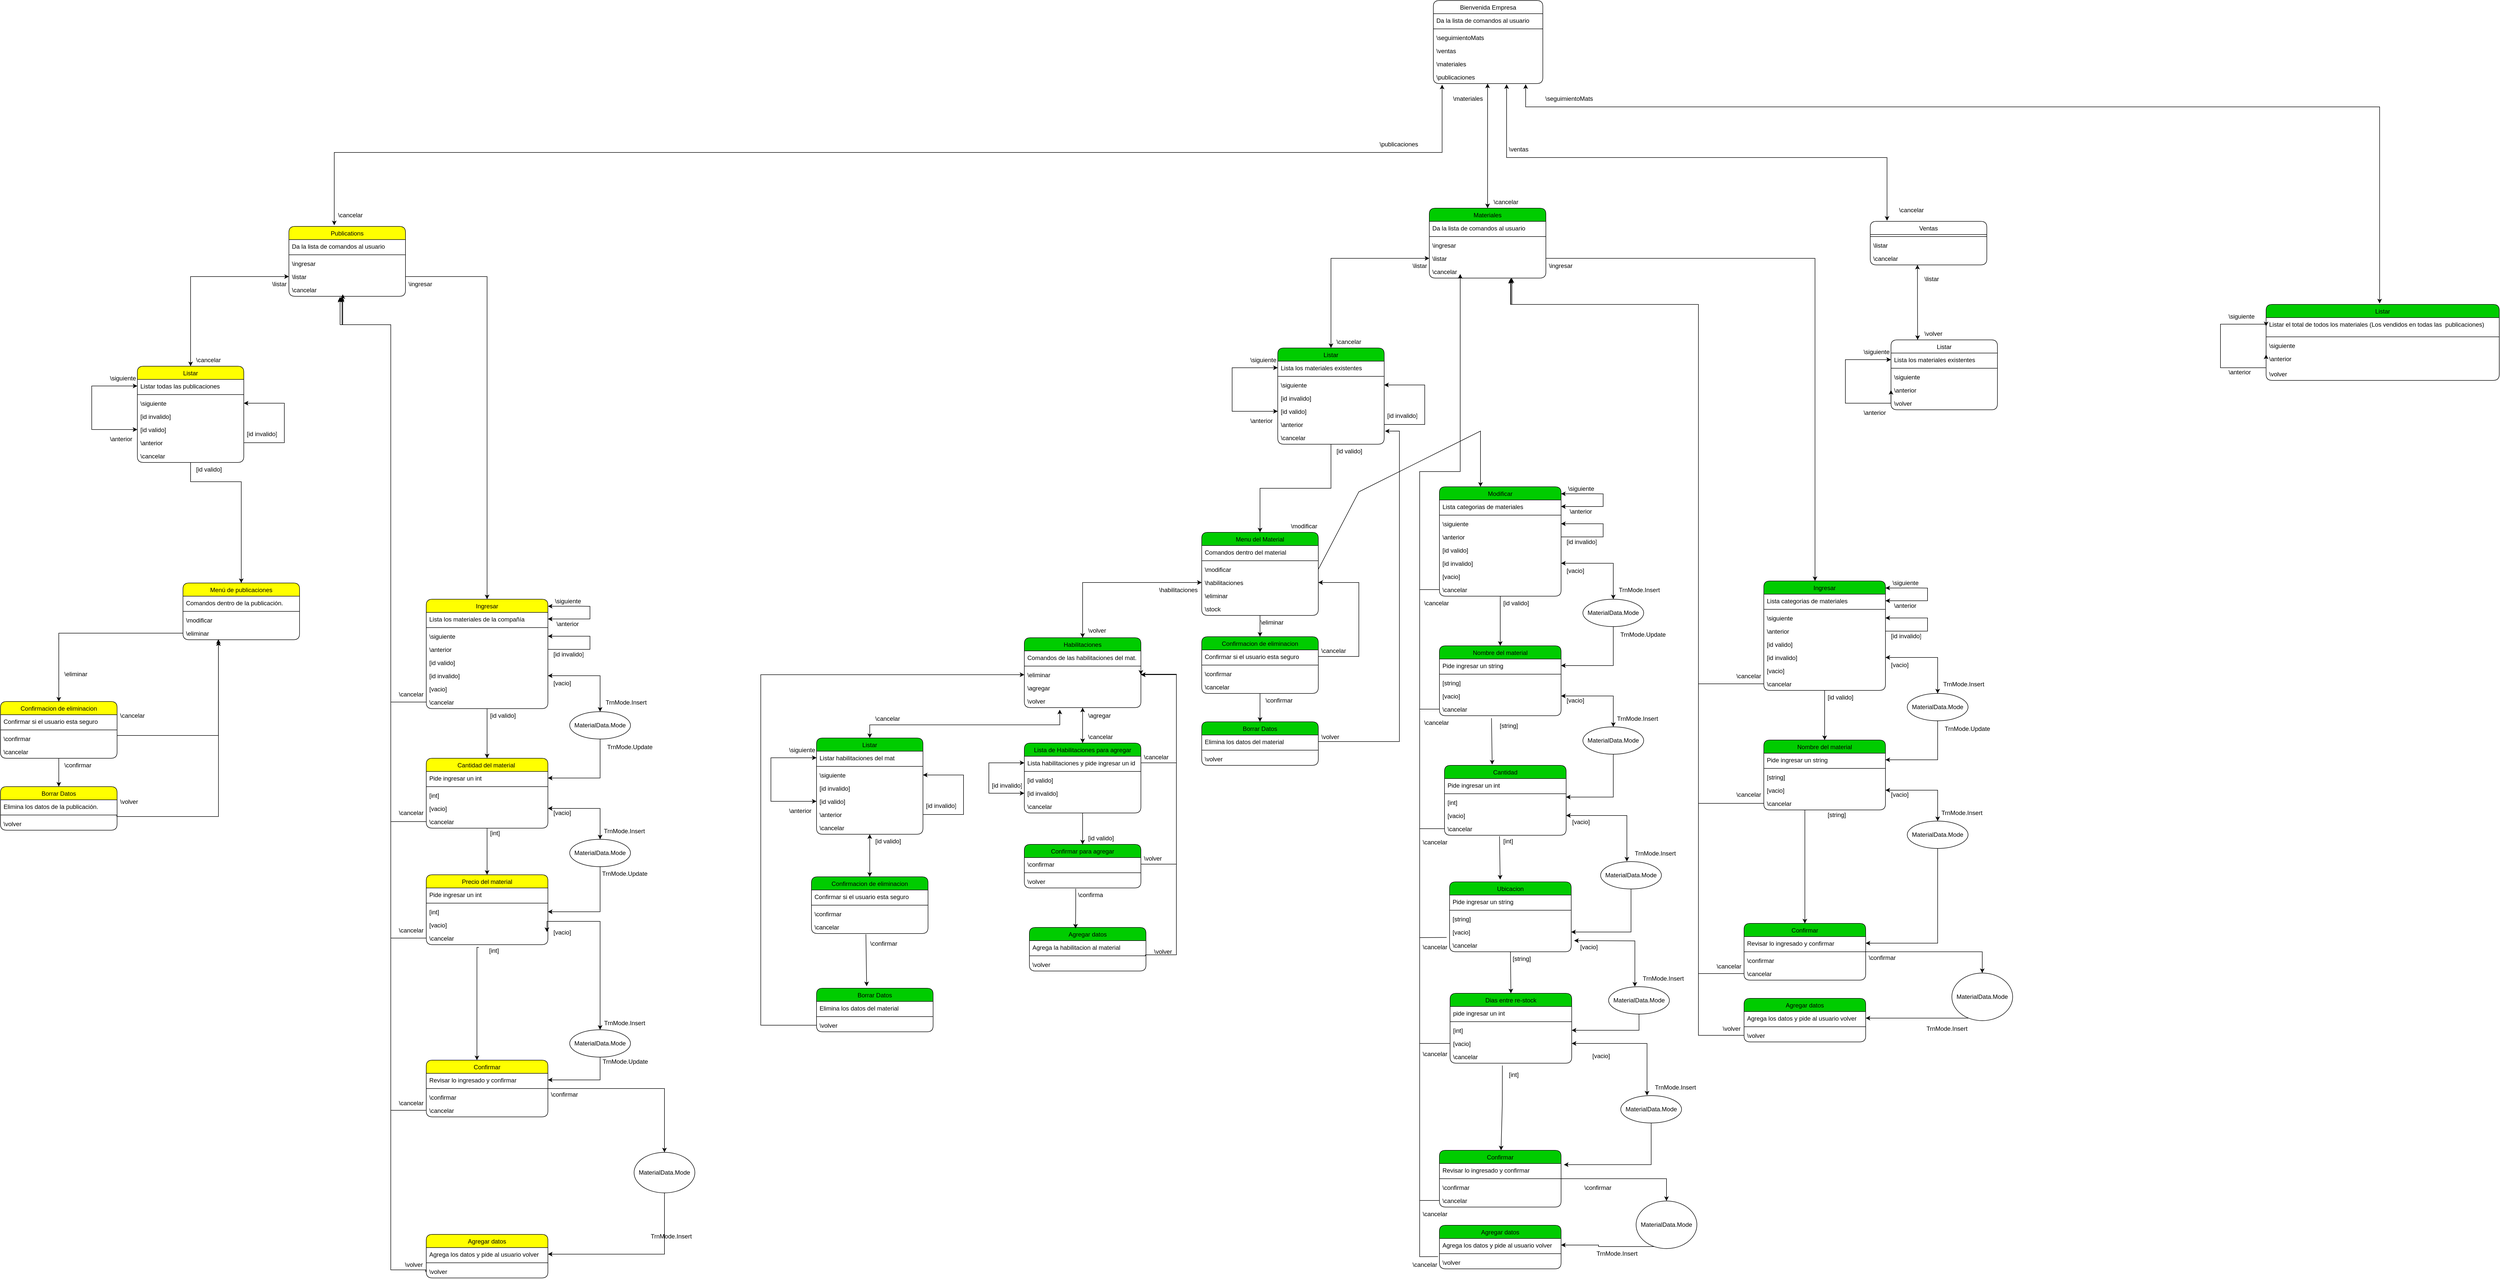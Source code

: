 <mxfile version="15.4.0" type="device"><diagram id="11qeboQ62CMkqXvBaZUC" name="Página-1"><mxGraphModel dx="5339" dy="2332" grid="1" gridSize="10" guides="1" tooltips="1" connect="1" arrows="1" fold="1" page="1" pageScale="1" pageWidth="827" pageHeight="1169" math="0" shadow="0"><root><mxCell id="0"/><mxCell id="1" parent="0"/><mxCell id="19" value="Bienvenida Empresa" style="swimlane;fontStyle=0;childLayout=stackLayout;horizontal=1;startSize=26;fillColor=none;horizontalStack=0;resizeParent=1;resizeParentMax=0;resizeLast=0;collapsible=1;marginBottom=0;rounded=1;" parent="1" vertex="1"><mxGeometry x="307" y="-410" width="216" height="164" as="geometry"/></mxCell><mxCell id="20" value="Da la lista de comandos al usuario" style="text;strokeColor=none;fillColor=none;align=left;verticalAlign=top;spacingLeft=4;spacingRight=4;overflow=hidden;rotatable=0;points=[[0,0.5],[1,0.5]];portConstraint=eastwest;" parent="19" vertex="1"><mxGeometry y="26" width="216" height="26" as="geometry"/></mxCell><mxCell id="23" value="" style="line;strokeWidth=1;fillColor=none;align=left;verticalAlign=middle;spacingTop=-1;spacingLeft=3;spacingRight=3;rotatable=0;labelPosition=right;points=[];portConstraint=eastwest;rounded=1;" parent="19" vertex="1"><mxGeometry y="52" width="216" height="8" as="geometry"/></mxCell><mxCell id="EEqXgugwATDLhKuu2ity-948" value="\seguimientoMats" style="text;strokeColor=none;fillColor=none;align=left;verticalAlign=top;spacingLeft=4;spacingRight=4;overflow=hidden;rotatable=0;points=[[0,0.5],[1,0.5]];portConstraint=eastwest;" parent="19" vertex="1"><mxGeometry y="60" width="216" height="26" as="geometry"/></mxCell><mxCell id="EEqXgugwATDLhKuu2ity-949" value="\ventas" style="text;strokeColor=none;fillColor=none;align=left;verticalAlign=top;spacingLeft=4;spacingRight=4;overflow=hidden;rotatable=0;points=[[0,0.5],[1,0.5]];portConstraint=eastwest;" parent="19" vertex="1"><mxGeometry y="86" width="216" height="26" as="geometry"/></mxCell><mxCell id="21" value="\materiales" style="text;strokeColor=none;fillColor=none;align=left;verticalAlign=top;spacingLeft=4;spacingRight=4;overflow=hidden;rotatable=0;points=[[0,0.5],[1,0.5]];portConstraint=eastwest;" parent="19" vertex="1"><mxGeometry y="112" width="216" height="26" as="geometry"/></mxCell><mxCell id="22" value="\publicaciones" style="text;strokeColor=none;fillColor=none;align=left;verticalAlign=top;spacingLeft=4;spacingRight=4;overflow=hidden;rotatable=0;points=[[0,0.5],[1,0.5]];portConstraint=eastwest;" parent="19" vertex="1"><mxGeometry y="138" width="216" height="26" as="geometry"/></mxCell><mxCell id="35" value="" style="edgeStyle=orthogonalEdgeStyle;rounded=0;orthogonalLoop=1;jettySize=auto;html=1;entryX=0.5;entryY=0;entryDx=0;entryDy=0;startArrow=classic;startFill=1;exitX=0;exitY=0.5;exitDx=0;exitDy=0;" parent="1" source="27" target="30" edge="1"><mxGeometry relative="1" as="geometry"><Array as="points"><mxPoint x="105" y="99"/></Array></mxGeometry></mxCell><mxCell id="36" value="" style="edgeStyle=orthogonalEdgeStyle;rounded=0;orthogonalLoop=1;jettySize=auto;html=1;exitX=0.5;exitY=0;exitDx=0;exitDy=0;endArrow=classic;endFill=1;startArrow=classic;startFill=1;" parent="1" source="24" target="22" edge="1"><mxGeometry relative="1" as="geometry"><mxPoint x="440" y="-50" as="targetPoint"/><Array as="points"><mxPoint x="414" y="-40"/><mxPoint x="414" y="-40"/></Array></mxGeometry></mxCell><mxCell id="24" value="Materiales" style="swimlane;fontStyle=0;childLayout=stackLayout;horizontal=1;startSize=26;fillColor=#00CC00;horizontalStack=0;resizeParent=1;resizeParentMax=0;resizeLast=0;collapsible=1;marginBottom=0;rounded=1;" parent="1" vertex="1"><mxGeometry x="299" width="230" height="138" as="geometry"/></mxCell><mxCell id="25" value="Da la lista de comandos al usuario" style="text;strokeColor=none;fillColor=none;align=left;verticalAlign=top;spacingLeft=4;spacingRight=4;overflow=hidden;rotatable=0;points=[[0,0.5],[1,0.5]];portConstraint=eastwest;" parent="24" vertex="1"><mxGeometry y="26" width="230" height="26" as="geometry"/></mxCell><mxCell id="28" value="" style="line;strokeWidth=1;fillColor=none;align=left;verticalAlign=middle;spacingTop=-1;spacingLeft=3;spacingRight=3;rotatable=0;labelPosition=right;points=[];portConstraint=eastwest;rounded=1;" parent="24" vertex="1"><mxGeometry y="52" width="230" height="8" as="geometry"/></mxCell><mxCell id="26" value="\ingresar" style="text;strokeColor=none;fillColor=none;align=left;verticalAlign=top;spacingLeft=4;spacingRight=4;overflow=hidden;rotatable=0;points=[[0,0.5],[1,0.5]];portConstraint=eastwest;" parent="24" vertex="1"><mxGeometry y="60" width="230" height="26" as="geometry"/></mxCell><mxCell id="27" value="\listar" style="text;strokeColor=none;fillColor=none;align=left;verticalAlign=top;spacingLeft=4;spacingRight=4;overflow=hidden;rotatable=0;points=[[0,0.5],[1,0.5]];portConstraint=eastwest;" parent="24" vertex="1"><mxGeometry y="86" width="230" height="26" as="geometry"/></mxCell><mxCell id="34" value="\cancelar" style="text;strokeColor=none;fillColor=none;align=left;verticalAlign=top;spacingLeft=4;spacingRight=4;overflow=hidden;rotatable=0;points=[[0,0.5],[1,0.5]];portConstraint=eastwest;" parent="24" vertex="1"><mxGeometry y="112" width="230" height="26" as="geometry"/></mxCell><mxCell id="149" value="" style="edgeStyle=orthogonalEdgeStyle;rounded=0;orthogonalLoop=1;jettySize=auto;html=1;startArrow=none;startFill=0;endArrow=classic;endFill=1;entryX=0.5;entryY=0;entryDx=0;entryDy=0;" parent="1" source="30" target="143" edge="1"><mxGeometry relative="1" as="geometry"/></mxCell><mxCell id="30" value="Listar" style="swimlane;fontStyle=0;childLayout=stackLayout;horizontal=1;startSize=26;fillColor=#00CC00;horizontalStack=0;resizeParent=1;resizeParentMax=0;resizeLast=0;collapsible=1;marginBottom=0;rounded=1;" parent="1" vertex="1"><mxGeometry y="276" width="210" height="190" as="geometry"/></mxCell><mxCell id="31" value="Lista los materiales existentes" style="text;strokeColor=none;fillColor=none;align=left;verticalAlign=top;spacingLeft=4;spacingRight=4;overflow=hidden;rotatable=0;points=[[0,0.5],[1,0.5]];portConstraint=eastwest;" parent="30" vertex="1"><mxGeometry y="26" width="210" height="26" as="geometry"/></mxCell><mxCell id="127" value="" style="line;strokeWidth=1;fillColor=none;align=left;verticalAlign=middle;spacingTop=-1;spacingLeft=3;spacingRight=3;rotatable=0;labelPosition=right;points=[];portConstraint=eastwest;rounded=1;" parent="30" vertex="1"><mxGeometry y="52" width="210" height="8" as="geometry"/></mxCell><mxCell id="132" value="\siguiente" style="text;strokeColor=none;fillColor=none;align=left;verticalAlign=top;spacingLeft=4;spacingRight=4;overflow=hidden;rotatable=0;points=[[0,0.5],[1,0.5]];portConstraint=eastwest;" parent="30" vertex="1"><mxGeometry y="60" width="210" height="26" as="geometry"/></mxCell><mxCell id="135" value="[id invalido]" style="text;strokeColor=none;fillColor=none;align=left;verticalAlign=top;spacingLeft=4;spacingRight=4;overflow=hidden;rotatable=0;points=[[0,0.5],[1,0.5]];portConstraint=eastwest;" parent="30" vertex="1"><mxGeometry y="86" width="210" height="26" as="geometry"/></mxCell><mxCell id="134" value="[id valido]" style="text;strokeColor=none;fillColor=none;align=left;verticalAlign=top;spacingLeft=4;spacingRight=4;overflow=hidden;rotatable=0;points=[[0,0.5],[1,0.5]];portConstraint=eastwest;" parent="30" vertex="1"><mxGeometry y="112" width="210" height="26" as="geometry"/></mxCell><mxCell id="133" value="\anterior" style="text;strokeColor=none;fillColor=none;align=left;verticalAlign=top;spacingLeft=4;spacingRight=4;overflow=hidden;rotatable=0;points=[[0,0.5],[1,0.5]];portConstraint=eastwest;" parent="30" vertex="1"><mxGeometry y="138" width="210" height="26" as="geometry"/></mxCell><mxCell id="131" value="\cancelar" style="text;strokeColor=none;fillColor=none;align=left;verticalAlign=top;spacingLeft=4;spacingRight=4;overflow=hidden;rotatable=0;points=[[0,0.5],[1,0.5]];portConstraint=eastwest;" parent="30" vertex="1"><mxGeometry y="164" width="210" height="26" as="geometry"/></mxCell><mxCell id="138" value="" style="edgeStyle=orthogonalEdgeStyle;rounded=0;orthogonalLoop=1;jettySize=auto;html=1;startArrow=none;startFill=0;endArrow=classic;endFill=1;exitX=1;exitY=0.5;exitDx=0;exitDy=0;entryX=1;entryY=0.5;entryDx=0;entryDy=0;" parent="30" source="133" target="132" edge="1"><mxGeometry relative="1" as="geometry"><mxPoint x="440" y="161" as="sourcePoint"/><mxPoint x="440" y="83" as="targetPoint"/><Array as="points"><mxPoint x="290" y="151"/><mxPoint x="290" y="73"/></Array></mxGeometry></mxCell><mxCell id="140" value="" style="edgeStyle=orthogonalEdgeStyle;rounded=0;orthogonalLoop=1;jettySize=auto;html=1;entryX=0;entryY=0.5;entryDx=0;entryDy=0;startArrow=classic;startFill=1;exitX=0;exitY=0.5;exitDx=0;exitDy=0;" parent="30" source="31" target="134" edge="1"><mxGeometry relative="1" as="geometry"><mxPoint x="-150" y="36.0" as="sourcePoint"/><mxPoint x="-150" y="122" as="targetPoint"/><Array as="points"><mxPoint x="-90" y="39"/><mxPoint x="-90" y="125"/></Array></mxGeometry></mxCell><mxCell id="58" value="" style="edgeStyle=orthogonalEdgeStyle;rounded=0;orthogonalLoop=1;jettySize=auto;html=1;startArrow=none;startFill=0;endArrow=classic;endFill=1;entryX=0.5;entryY=0;entryDx=0;entryDy=0;" parent="1" source="37" target="47" edge="1"><mxGeometry relative="1" as="geometry"/></mxCell><mxCell id="37" value="Ingresar" style="swimlane;fontStyle=0;childLayout=stackLayout;horizontal=1;startSize=26;fillColor=#00CC00;horizontalStack=0;resizeParent=1;resizeParentMax=0;resizeLast=0;collapsible=1;marginBottom=0;rounded=1;" parent="1" vertex="1"><mxGeometry x="959" y="736" width="240" height="216" as="geometry"/></mxCell><mxCell id="38" value="Lista categorias de materiales" style="text;strokeColor=none;fillColor=none;align=left;verticalAlign=top;spacingLeft=4;spacingRight=4;overflow=hidden;rotatable=0;points=[[0,0.5],[1,0.5]];portConstraint=eastwest;" parent="37" vertex="1"><mxGeometry y="26" width="240" height="26" as="geometry"/></mxCell><mxCell id="42" value="" style="line;strokeWidth=1;fillColor=none;align=left;verticalAlign=middle;spacingTop=-1;spacingLeft=3;spacingRight=3;rotatable=0;labelPosition=right;points=[];portConstraint=eastwest;rounded=1;" parent="37" vertex="1"><mxGeometry y="52" width="240" height="8" as="geometry"/></mxCell><mxCell id="39" value="\siguiente" style="text;strokeColor=none;fillColor=none;align=left;verticalAlign=top;spacingLeft=4;spacingRight=4;overflow=hidden;rotatable=0;points=[[0,0.5],[1,0.5]];portConstraint=eastwest;" parent="37" vertex="1"><mxGeometry y="60" width="240" height="26" as="geometry"/></mxCell><mxCell id="43" value="\anterior" style="text;strokeColor=none;fillColor=none;align=left;verticalAlign=top;spacingLeft=4;spacingRight=4;overflow=hidden;rotatable=0;points=[[0,0.5],[1,0.5]];portConstraint=eastwest;" parent="37" vertex="1"><mxGeometry y="86" width="240" height="26" as="geometry"/></mxCell><mxCell id="40" value="[id valido]" style="text;strokeColor=none;fillColor=none;align=left;verticalAlign=top;spacingLeft=4;spacingRight=4;overflow=hidden;rotatable=0;points=[[0,0.5],[1,0.5]];portConstraint=eastwest;" parent="37" vertex="1"><mxGeometry y="112" width="240" height="26" as="geometry"/></mxCell><mxCell id="128" value="[id invalido]" style="text;strokeColor=none;fillColor=none;align=left;verticalAlign=top;spacingLeft=4;spacingRight=4;overflow=hidden;rotatable=0;points=[[0,0.5],[1,0.5]];portConstraint=eastwest;" parent="37" vertex="1"><mxGeometry y="138" width="240" height="26" as="geometry"/></mxCell><mxCell id="316" value="[vacio]" style="text;strokeColor=none;fillColor=none;align=left;verticalAlign=top;spacingLeft=4;spacingRight=4;overflow=hidden;rotatable=0;points=[[0,0.5],[1,0.5]];portConstraint=eastwest;" parent="37" vertex="1"><mxGeometry y="164" width="240" height="26" as="geometry"/></mxCell><mxCell id="44" value="\cancelar" style="text;strokeColor=none;fillColor=none;align=left;verticalAlign=top;spacingLeft=4;spacingRight=4;overflow=hidden;rotatable=0;points=[[0,0.5],[1,0.5]];portConstraint=eastwest;" parent="37" vertex="1"><mxGeometry y="190" width="240" height="26" as="geometry"/></mxCell><mxCell id="129" value="" style="edgeStyle=orthogonalEdgeStyle;rounded=0;orthogonalLoop=1;jettySize=auto;html=1;startArrow=none;startFill=0;endArrow=classic;endFill=1;exitX=1;exitY=0.5;exitDx=0;exitDy=0;entryX=1;entryY=0.5;entryDx=0;entryDy=0;" parent="37" source="43" target="39" edge="1"><mxGeometry relative="1" as="geometry"><mxPoint x="-86" y="426" as="sourcePoint"/><mxPoint x="-86" y="366" as="targetPoint"/><Array as="points"><mxPoint x="323" y="99"/><mxPoint x="323" y="73"/></Array></mxGeometry></mxCell><mxCell id="46" value="" style="edgeStyle=orthogonalEdgeStyle;rounded=0;orthogonalLoop=1;jettySize=auto;html=1;entryX=1;entryY=0.5;entryDx=0;entryDy=0;startArrow=classic;startFill=1;exitX=1;exitY=0.064;exitDx=0;exitDy=0;exitPerimeter=0;" parent="37" source="37" target="38" edge="1"><mxGeometry relative="1" as="geometry"><mxPoint x="283" y="14" as="sourcePoint"/><mxPoint x="130" y="10" as="targetPoint"/><Array as="points"><mxPoint x="303" y="14"/><mxPoint x="323" y="14"/><mxPoint x="323" y="39"/></Array></mxGeometry></mxCell><mxCell id="41" value="" style="edgeStyle=orthogonalEdgeStyle;rounded=0;orthogonalLoop=1;jettySize=auto;html=1;startArrow=none;startFill=0;exitX=1;exitY=0.5;exitDx=0;exitDy=0;" parent="1" source="27" edge="1"><mxGeometry relative="1" as="geometry"><mxPoint x="424.0" y="358.0" as="sourcePoint"/><mxPoint x="1060" y="736" as="targetPoint"/><Array as="points"><mxPoint x="1060" y="99"/><mxPoint x="1060" y="736"/></Array></mxGeometry></mxCell><mxCell id="67" value="" style="edgeStyle=orthogonalEdgeStyle;rounded=0;orthogonalLoop=1;jettySize=auto;html=1;startArrow=none;startFill=0;endArrow=classic;endFill=1;" parent="1" source="47" target="107" edge="1"><mxGeometry relative="1" as="geometry"><mxPoint x="1079" y="2186" as="targetPoint"/><Array as="points"><mxPoint x="1040" y="1250"/><mxPoint x="1040" y="1250"/></Array></mxGeometry></mxCell><mxCell id="47" value="Nombre del material" style="swimlane;fontStyle=0;childLayout=stackLayout;horizontal=1;startSize=26;fillColor=#00CC00;horizontalStack=0;resizeParent=1;resizeParentMax=0;resizeLast=0;collapsible=1;marginBottom=0;rounded=1;" parent="1" vertex="1"><mxGeometry x="959" y="1050" width="240" height="138" as="geometry"/></mxCell><mxCell id="48" value="Pide ingresar un string" style="text;strokeColor=none;fillColor=none;align=left;verticalAlign=top;spacingLeft=4;spacingRight=4;overflow=hidden;rotatable=0;points=[[0,0.5],[1,0.5]];portConstraint=eastwest;" parent="47" vertex="1"><mxGeometry y="26" width="240" height="26" as="geometry"/></mxCell><mxCell id="59" value="" style="line;strokeWidth=1;fillColor=none;align=left;verticalAlign=middle;spacingTop=-1;spacingLeft=3;spacingRight=3;rotatable=0;labelPosition=right;points=[];portConstraint=eastwest;rounded=1;" parent="47" vertex="1"><mxGeometry y="52" width="240" height="8" as="geometry"/></mxCell><mxCell id="49" value="[string]" style="text;strokeColor=none;fillColor=none;align=left;verticalAlign=top;spacingLeft=4;spacingRight=4;overflow=hidden;rotatable=0;points=[[0,0.5],[1,0.5]];portConstraint=eastwest;" parent="47" vertex="1"><mxGeometry y="60" width="240" height="26" as="geometry"/></mxCell><mxCell id="324" value="[vacio]" style="text;strokeColor=none;fillColor=none;align=left;verticalAlign=top;spacingLeft=4;spacingRight=4;overflow=hidden;rotatable=0;points=[[0,0.5],[1,0.5]];portConstraint=eastwest;" parent="47" vertex="1"><mxGeometry y="86" width="240" height="26" as="geometry"/></mxCell><mxCell id="50" value="\cancelar" style="text;strokeColor=none;fillColor=none;align=left;verticalAlign=top;spacingLeft=4;spacingRight=4;overflow=hidden;rotatable=0;points=[[0,0.5],[1,0.5]];portConstraint=eastwest;" parent="47" vertex="1"><mxGeometry y="112" width="240" height="26" as="geometry"/></mxCell><mxCell id="51" value="\ingresar" style="text;strokeColor=none;fillColor=none;align=left;verticalAlign=top;spacingLeft=4;spacingRight=4;overflow=hidden;rotatable=0;points=[[0,0.5],[1,0.5]];portConstraint=eastwest;rounded=1;" parent="1" vertex="1"><mxGeometry x="529" y="100" width="100" height="26" as="geometry"/></mxCell><mxCell id="52" value="\listar" style="text;strokeColor=none;fillColor=none;align=left;verticalAlign=top;spacingLeft=4;spacingRight=4;overflow=hidden;rotatable=0;points=[[0,0.5],[1,0.5]];portConstraint=eastwest;rounded=1;" parent="1" vertex="1"><mxGeometry x="260" y="100" width="100" height="26" as="geometry"/></mxCell><mxCell id="54" value="\siguiente" style="text;strokeColor=none;fillColor=none;align=left;verticalAlign=top;spacingLeft=4;spacingRight=4;overflow=hidden;rotatable=0;points=[[0,0.5],[1,0.5]];portConstraint=eastwest;rounded=1;" parent="1" vertex="1"><mxGeometry x="1207" y="726" width="100" height="26" as="geometry"/></mxCell><mxCell id="55" value="\anterior" style="text;strokeColor=none;fillColor=none;align=left;verticalAlign=top;spacingLeft=4;spacingRight=4;overflow=hidden;rotatable=0;points=[[0,0.5],[1,0.5]];portConstraint=eastwest;rounded=1;" parent="1" vertex="1"><mxGeometry x="1210" y="771" width="100" height="26" as="geometry"/></mxCell><mxCell id="56" value="\cancelar" style="text;strokeColor=none;fillColor=none;align=left;verticalAlign=top;spacingLeft=4;spacingRight=4;overflow=hidden;rotatable=0;points=[[0,0.5],[1,0.5]];portConstraint=eastwest;rounded=1;" parent="1" vertex="1"><mxGeometry x="420" y="-26" width="100" height="26" as="geometry"/></mxCell><mxCell id="57" value="\materiales" style="text;strokeColor=none;fillColor=none;align=left;verticalAlign=top;spacingLeft=4;spacingRight=4;overflow=hidden;rotatable=0;points=[[0,0.5],[1,0.5]];portConstraint=eastwest;rounded=1;" parent="1" vertex="1"><mxGeometry x="340" y="-230" width="100" height="26" as="geometry"/></mxCell><mxCell id="61" value="\cancelar" style="text;strokeColor=none;fillColor=none;align=left;verticalAlign=top;spacingLeft=4;spacingRight=4;overflow=hidden;rotatable=0;points=[[0,0.5],[1,0.5]];portConstraint=eastwest;rounded=1;" parent="1" vertex="1"><mxGeometry x="899" y="1144" width="100" height="26" as="geometry"/></mxCell><mxCell id="70" value="[id valido]" style="text;strokeColor=none;fillColor=none;align=left;verticalAlign=top;spacingLeft=4;spacingRight=4;overflow=hidden;rotatable=0;points=[[0,0.5],[1,0.5]];portConstraint=eastwest;rounded=1;" parent="1" vertex="1"><mxGeometry x="1079" y="952" width="150" height="26" as="geometry"/></mxCell><mxCell id="71" value="[string]" style="text;strokeColor=none;fillColor=none;align=left;verticalAlign=top;spacingLeft=4;spacingRight=4;overflow=hidden;rotatable=0;points=[[0,0.5],[1,0.5]];portConstraint=eastwest;rounded=1;" parent="1" vertex="1"><mxGeometry x="1079" y="1184" width="190" height="26" as="geometry"/></mxCell><mxCell id="231" value="" style="edgeStyle=orthogonalEdgeStyle;rounded=0;orthogonalLoop=1;jettySize=auto;html=1;startArrow=none;startFill=0;endArrow=classic;endFill=1;entryX=0.5;entryY=0;entryDx=0;entryDy=0;" parent="1" source="107" target="239" edge="1"><mxGeometry relative="1" as="geometry"><mxPoint x="1380" y="1582" as="targetPoint"/></mxGeometry></mxCell><mxCell id="107" value="Confirmar" style="swimlane;fontStyle=0;childLayout=stackLayout;horizontal=1;startSize=26;fillColor=#00CC00;horizontalStack=0;resizeParent=1;resizeParentMax=0;resizeLast=0;collapsible=1;marginBottom=0;rounded=1;" parent="1" vertex="1"><mxGeometry x="920" y="1412" width="240" height="112" as="geometry"/></mxCell><mxCell id="108" value="Revisar lo ingresado y confirmar" style="text;strokeColor=none;fillColor=none;align=left;verticalAlign=top;spacingLeft=4;spacingRight=4;overflow=hidden;rotatable=0;points=[[0,0.5],[1,0.5]];portConstraint=eastwest;" parent="107" vertex="1"><mxGeometry y="26" width="240" height="26" as="geometry"/></mxCell><mxCell id="109" value="" style="line;strokeWidth=1;fillColor=none;align=left;verticalAlign=middle;spacingTop=-1;spacingLeft=3;spacingRight=3;rotatable=0;labelPosition=right;points=[];portConstraint=eastwest;rounded=1;" parent="107" vertex="1"><mxGeometry y="52" width="240" height="8" as="geometry"/></mxCell><mxCell id="110" value="\confirmar" style="text;strokeColor=none;fillColor=none;align=left;verticalAlign=top;spacingLeft=4;spacingRight=4;overflow=hidden;rotatable=0;points=[[0,0.5],[1,0.5]];portConstraint=eastwest;" parent="107" vertex="1"><mxGeometry y="60" width="240" height="26" as="geometry"/></mxCell><mxCell id="111" value="\cancelar" style="text;strokeColor=none;fillColor=none;align=left;verticalAlign=top;spacingLeft=4;spacingRight=4;overflow=hidden;rotatable=0;points=[[0,0.5],[1,0.5]];portConstraint=eastwest;" parent="107" vertex="1"><mxGeometry y="86" width="240" height="26" as="geometry"/></mxCell><mxCell id="115" value="Agregar datos" style="swimlane;fontStyle=0;childLayout=stackLayout;horizontal=1;startSize=26;fillColor=#00CC00;horizontalStack=0;resizeParent=1;resizeParentMax=0;resizeLast=0;collapsible=1;marginBottom=0;rounded=1;" parent="1" vertex="1"><mxGeometry x="920" y="1560" width="240" height="86" as="geometry"/></mxCell><mxCell id="116" value="Agrega los datos y pide al usuario volver" style="text;strokeColor=none;fillColor=none;align=left;verticalAlign=top;spacingLeft=4;spacingRight=4;overflow=hidden;rotatable=0;points=[[0,0.5],[1,0.5]];portConstraint=eastwest;" parent="115" vertex="1"><mxGeometry y="26" width="240" height="26" as="geometry"/></mxCell><mxCell id="117" value="" style="line;strokeWidth=1;fillColor=none;align=left;verticalAlign=middle;spacingTop=-1;spacingLeft=3;spacingRight=3;rotatable=0;labelPosition=right;points=[];portConstraint=eastwest;rounded=1;" parent="115" vertex="1"><mxGeometry y="52" width="240" height="8" as="geometry"/></mxCell><mxCell id="118" value="\volver" style="text;strokeColor=none;fillColor=none;align=left;verticalAlign=top;spacingLeft=4;spacingRight=4;overflow=hidden;rotatable=0;points=[[0,0.5],[1,0.5]];portConstraint=eastwest;" parent="115" vertex="1"><mxGeometry y="60" width="240" height="26" as="geometry"/></mxCell><mxCell id="121" value="\confirmar" style="text;strokeColor=none;fillColor=none;align=left;verticalAlign=top;spacingLeft=4;spacingRight=4;overflow=hidden;rotatable=0;points=[[0,0.5],[1,0.5]];portConstraint=eastwest;" parent="1" vertex="1"><mxGeometry x="1160" y="1466" width="80" height="26" as="geometry"/></mxCell><mxCell id="124" value="\cancelar" style="text;strokeColor=none;fillColor=none;align=left;verticalAlign=top;spacingLeft=4;spacingRight=4;overflow=hidden;rotatable=0;points=[[0,0.5],[1,0.5]];portConstraint=eastwest;rounded=1;" parent="1" vertex="1"><mxGeometry x="860" y="1483" width="100" height="26" as="geometry"/></mxCell><mxCell id="125" value="\volver" style="text;strokeColor=none;fillColor=none;align=left;verticalAlign=top;spacingLeft=4;spacingRight=4;overflow=hidden;rotatable=0;points=[[0,0.5],[1,0.5]];portConstraint=eastwest;rounded=1;" parent="1" vertex="1"><mxGeometry x="872" y="1606" width="100" height="26" as="geometry"/></mxCell><mxCell id="130" value="[id invalido]" style="text;strokeColor=none;fillColor=none;align=left;verticalAlign=top;spacingLeft=4;spacingRight=4;overflow=hidden;rotatable=0;points=[[0,0.5],[1,0.5]];portConstraint=eastwest;" parent="1" vertex="1"><mxGeometry x="1204" y="831" width="70" height="26" as="geometry"/></mxCell><mxCell id="137" value="\cancelar" style="text;strokeColor=none;fillColor=none;align=left;verticalAlign=top;spacingLeft=4;spacingRight=4;overflow=hidden;rotatable=0;points=[[0,0.5],[1,0.5]];portConstraint=eastwest;rounded=1;" parent="1" vertex="1"><mxGeometry x="110" y="250" width="100" height="26" as="geometry"/></mxCell><mxCell id="139" value="[id invalido]" style="text;strokeColor=none;fillColor=none;align=left;verticalAlign=top;spacingLeft=4;spacingRight=4;overflow=hidden;rotatable=0;points=[[0,0.5],[1,0.5]];portConstraint=eastwest;" parent="1" vertex="1"><mxGeometry x="210" y="396" width="70" height="26" as="geometry"/></mxCell><mxCell id="141" value="\siguiente" style="text;strokeColor=none;fillColor=none;align=left;verticalAlign=top;spacingLeft=4;spacingRight=4;overflow=hidden;rotatable=0;points=[[0,0.5],[1,0.5]];portConstraint=eastwest;rounded=1;" parent="1" vertex="1"><mxGeometry x="-60" y="286" width="100" height="26" as="geometry"/></mxCell><mxCell id="142" value="\anterior" style="text;strokeColor=none;fillColor=none;align=left;verticalAlign=top;spacingLeft=4;spacingRight=4;overflow=hidden;rotatable=0;points=[[0,0.5],[1,0.5]];portConstraint=eastwest;rounded=1;" parent="1" vertex="1"><mxGeometry x="-60" y="406" width="100" height="26" as="geometry"/></mxCell><mxCell id="163" value="" style="edgeStyle=orthogonalEdgeStyle;rounded=0;orthogonalLoop=1;jettySize=auto;html=1;startArrow=none;startFill=0;endArrow=classic;endFill=1;entryX=0.5;entryY=0;entryDx=0;entryDy=0;" parent="1" source="143" target="150" edge="1"><mxGeometry relative="1" as="geometry"/></mxCell><mxCell id="143" value="Menu del Material" style="swimlane;fontStyle=0;childLayout=stackLayout;horizontal=1;startSize=26;fillColor=#00CC00;horizontalStack=0;resizeParent=1;resizeParentMax=0;resizeLast=0;collapsible=1;marginBottom=0;rounded=1;" parent="1" vertex="1"><mxGeometry x="-150" y="640" width="230" height="164" as="geometry"/></mxCell><mxCell id="144" value="Comandos dentro del material" style="text;strokeColor=none;fillColor=none;align=left;verticalAlign=top;spacingLeft=4;spacingRight=4;overflow=hidden;rotatable=0;points=[[0,0.5],[1,0.5]];portConstraint=eastwest;" parent="143" vertex="1"><mxGeometry y="26" width="230" height="26" as="geometry"/></mxCell><mxCell id="145" value="" style="line;strokeWidth=1;fillColor=none;align=left;verticalAlign=middle;spacingTop=-1;spacingLeft=3;spacingRight=3;rotatable=0;labelPosition=right;points=[];portConstraint=eastwest;rounded=1;" parent="143" vertex="1"><mxGeometry y="52" width="230" height="8" as="geometry"/></mxCell><mxCell id="146" value="\modificar" style="text;strokeColor=none;fillColor=none;align=left;verticalAlign=top;spacingLeft=4;spacingRight=4;overflow=hidden;rotatable=0;points=[[0,0.5],[1,0.5]];portConstraint=eastwest;" parent="143" vertex="1"><mxGeometry y="60" width="230" height="26" as="geometry"/></mxCell><mxCell id="147" value="\habilitaciones" style="text;strokeColor=none;fillColor=none;align=left;verticalAlign=top;spacingLeft=4;spacingRight=4;overflow=hidden;rotatable=0;points=[[0,0.5],[1,0.5]];portConstraint=eastwest;" parent="143" vertex="1"><mxGeometry y="86" width="230" height="26" as="geometry"/></mxCell><mxCell id="148" value="\eliminar" style="text;strokeColor=none;fillColor=none;align=left;verticalAlign=top;spacingLeft=4;spacingRight=4;overflow=hidden;rotatable=0;points=[[0,0.5],[1,0.5]];portConstraint=eastwest;" parent="143" vertex="1"><mxGeometry y="112" width="230" height="26" as="geometry"/></mxCell><mxCell id="mErkYwn16j-DV-T9hyEQ-423" value="\stock" style="text;strokeColor=none;fillColor=none;align=left;verticalAlign=top;spacingLeft=4;spacingRight=4;overflow=hidden;rotatable=0;points=[[0,0.5],[1,0.5]];portConstraint=eastwest;" parent="143" vertex="1"><mxGeometry y="138" width="230" height="26" as="geometry"/></mxCell><mxCell id="164" value="" style="edgeStyle=orthogonalEdgeStyle;rounded=0;orthogonalLoop=1;jettySize=auto;html=1;startArrow=none;startFill=0;endArrow=classic;endFill=1;entryX=0.5;entryY=0;entryDx=0;entryDy=0;" parent="1" source="150" target="156" edge="1"><mxGeometry relative="1" as="geometry"/></mxCell><mxCell id="150" value="Confirmacion de eliminacion" style="swimlane;fontStyle=0;childLayout=stackLayout;horizontal=1;startSize=26;fillColor=#00CC00;horizontalStack=0;resizeParent=1;resizeParentMax=0;resizeLast=0;collapsible=1;marginBottom=0;rounded=1;" parent="1" vertex="1"><mxGeometry x="-150" y="846" width="230" height="112" as="geometry"/></mxCell><mxCell id="151" value="Confirmar si el usuario esta seguro" style="text;strokeColor=none;fillColor=none;align=left;verticalAlign=top;spacingLeft=4;spacingRight=4;overflow=hidden;rotatable=0;points=[[0,0.5],[1,0.5]];portConstraint=eastwest;" parent="150" vertex="1"><mxGeometry y="26" width="230" height="26" as="geometry"/></mxCell><mxCell id="152" value="" style="line;strokeWidth=1;fillColor=none;align=left;verticalAlign=middle;spacingTop=-1;spacingLeft=3;spacingRight=3;rotatable=0;labelPosition=right;points=[];portConstraint=eastwest;rounded=1;" parent="150" vertex="1"><mxGeometry y="52" width="230" height="8" as="geometry"/></mxCell><mxCell id="153" value="\confirmar" style="text;strokeColor=none;fillColor=none;align=left;verticalAlign=top;spacingLeft=4;spacingRight=4;overflow=hidden;rotatable=0;points=[[0,0.5],[1,0.5]];portConstraint=eastwest;" parent="150" vertex="1"><mxGeometry y="60" width="230" height="26" as="geometry"/></mxCell><mxCell id="154" value="\cancelar" style="text;strokeColor=none;fillColor=none;align=left;verticalAlign=top;spacingLeft=4;spacingRight=4;overflow=hidden;rotatable=0;points=[[0,0.5],[1,0.5]];portConstraint=eastwest;" parent="150" vertex="1"><mxGeometry y="86" width="230" height="26" as="geometry"/></mxCell><mxCell id="156" value="Borrar Datos" style="swimlane;fontStyle=0;childLayout=stackLayout;horizontal=1;startSize=26;fillColor=#00CC00;horizontalStack=0;resizeParent=1;resizeParentMax=0;resizeLast=0;collapsible=1;marginBottom=0;rounded=1;" parent="1" vertex="1"><mxGeometry x="-150" y="1014" width="230" height="86" as="geometry"/></mxCell><mxCell id="157" value="Elimina los datos del material" style="text;strokeColor=none;fillColor=none;align=left;verticalAlign=top;spacingLeft=4;spacingRight=4;overflow=hidden;rotatable=0;points=[[0,0.5],[1,0.5]];portConstraint=eastwest;" parent="156" vertex="1"><mxGeometry y="26" width="230" height="26" as="geometry"/></mxCell><mxCell id="158" value="" style="line;strokeWidth=1;fillColor=none;align=left;verticalAlign=middle;spacingTop=-1;spacingLeft=3;spacingRight=3;rotatable=0;labelPosition=right;points=[];portConstraint=eastwest;rounded=1;" parent="156" vertex="1"><mxGeometry y="52" width="230" height="8" as="geometry"/></mxCell><mxCell id="159" value="\volver" style="text;strokeColor=none;fillColor=none;align=left;verticalAlign=top;spacingLeft=4;spacingRight=4;overflow=hidden;rotatable=0;points=[[0,0.5],[1,0.5]];portConstraint=eastwest;" parent="156" vertex="1"><mxGeometry y="60" width="230" height="26" as="geometry"/></mxCell><mxCell id="161" value="" style="endArrow=classic;html=1;exitX=1;exitY=0.5;exitDx=0;exitDy=0;rounded=0;entryX=1;entryY=0.5;entryDx=0;entryDy=0;" parent="1" source="151" target="147" edge="1"><mxGeometry width="50" height="50" relative="1" as="geometry"><mxPoint x="150" y="990" as="sourcePoint"/><mxPoint x="80" y="740" as="targetPoint"/><Array as="points"><mxPoint x="160" y="885"/><mxPoint x="160" y="739"/></Array></mxGeometry></mxCell><mxCell id="162" value="" style="endArrow=classic;html=1;exitX=1;exitY=0.5;exitDx=0;exitDy=0;entryX=1.007;entryY=1.006;entryDx=0;entryDy=0;rounded=0;entryPerimeter=0;" parent="1" source="157" target="133" edge="1"><mxGeometry width="50" height="50" relative="1" as="geometry"><mxPoint x="90" y="895" as="sourcePoint"/><mxPoint x="90" y="689.0" as="targetPoint"/><Array as="points"><mxPoint x="240" y="1053"/><mxPoint x="240" y="730"/><mxPoint x="240" y="440"/></Array></mxGeometry></mxCell><mxCell id="165" value="\confirmar" style="text;strokeColor=none;fillColor=none;align=left;verticalAlign=top;spacingLeft=4;spacingRight=4;overflow=hidden;rotatable=0;points=[[0,0.5],[1,0.5]];portConstraint=eastwest;" parent="1" vertex="1"><mxGeometry x="-30" y="958" width="70" height="26" as="geometry"/></mxCell><mxCell id="167" value="\cancelar" style="text;strokeColor=none;fillColor=none;align=left;verticalAlign=top;spacingLeft=4;spacingRight=4;overflow=hidden;rotatable=0;points=[[0,0.5],[1,0.5]];portConstraint=eastwest;" parent="1" vertex="1"><mxGeometry x="80" y="860" width="60" height="26" as="geometry"/></mxCell><mxCell id="168" value="\volver" style="text;strokeColor=none;fillColor=none;align=left;verticalAlign=top;spacingLeft=4;spacingRight=4;overflow=hidden;rotatable=0;points=[[0,0.5],[1,0.5]];portConstraint=eastwest;" parent="1" vertex="1"><mxGeometry x="80" y="1030" width="50" height="26" as="geometry"/></mxCell><mxCell id="169" value="\eliminar" style="text;strokeColor=none;fillColor=none;align=left;verticalAlign=top;spacingLeft=4;spacingRight=4;overflow=hidden;rotatable=0;points=[[0,0.5],[1,0.5]];portConstraint=eastwest;" parent="1" vertex="1"><mxGeometry x="-40" y="804" width="70" height="26" as="geometry"/></mxCell><mxCell id="186" value="" style="edgeStyle=orthogonalEdgeStyle;rounded=0;orthogonalLoop=1;jettySize=auto;html=1;startArrow=classic;startFill=1;endArrow=classic;endFill=1;entryX=0.5;entryY=0;entryDx=0;entryDy=0;" parent="1" source="171" target="180" edge="1"><mxGeometry relative="1" as="geometry"/></mxCell><mxCell id="171" value="Habilitaciones" style="swimlane;fontStyle=0;childLayout=stackLayout;horizontal=1;startSize=26;fillColor=#00CC00;horizontalStack=0;resizeParent=1;resizeParentMax=0;resizeLast=0;collapsible=1;marginBottom=0;rounded=1;" parent="1" vertex="1"><mxGeometry x="-500" y="848" width="230" height="138" as="geometry"/></mxCell><mxCell id="172" value="Comandos de las habilitaciones del mat." style="text;strokeColor=none;fillColor=none;align=left;verticalAlign=top;spacingLeft=4;spacingRight=4;overflow=hidden;rotatable=0;points=[[0,0.5],[1,0.5]];portConstraint=eastwest;" parent="171" vertex="1"><mxGeometry y="26" width="230" height="26" as="geometry"/></mxCell><mxCell id="173" value="" style="line;strokeWidth=1;fillColor=none;align=left;verticalAlign=middle;spacingTop=-1;spacingLeft=3;spacingRight=3;rotatable=0;labelPosition=right;points=[];portConstraint=eastwest;rounded=1;" parent="171" vertex="1"><mxGeometry y="52" width="230" height="8" as="geometry"/></mxCell><mxCell id="174" value="\eliminar" style="text;strokeColor=none;fillColor=none;align=left;verticalAlign=top;spacingLeft=4;spacingRight=4;overflow=hidden;rotatable=0;points=[[0,0.5],[1,0.5]];portConstraint=eastwest;" parent="171" vertex="1"><mxGeometry y="60" width="230" height="26" as="geometry"/></mxCell><mxCell id="175" value="\agregar" style="text;strokeColor=none;fillColor=none;align=left;verticalAlign=top;spacingLeft=4;spacingRight=4;overflow=hidden;rotatable=0;points=[[0,0.5],[1,0.5]];portConstraint=eastwest;" parent="171" vertex="1"><mxGeometry y="86" width="230" height="26" as="geometry"/></mxCell><mxCell id="176" value="\volver" style="text;strokeColor=none;fillColor=none;align=left;verticalAlign=top;spacingLeft=4;spacingRight=4;overflow=hidden;rotatable=0;points=[[0,0.5],[1,0.5]];portConstraint=eastwest;" parent="171" vertex="1"><mxGeometry y="112" width="230" height="26" as="geometry"/></mxCell><mxCell id="177" value="" style="edgeStyle=orthogonalEdgeStyle;rounded=0;orthogonalLoop=1;jettySize=auto;html=1;startArrow=classic;startFill=1;endArrow=classic;endFill=1;entryX=0.5;entryY=0;entryDx=0;entryDy=0;exitX=0;exitY=0.5;exitDx=0;exitDy=0;" parent="1" source="147" target="171" edge="1"><mxGeometry relative="1" as="geometry"><mxPoint x="-25" y="788" as="sourcePoint"/><mxPoint x="-25" y="856" as="targetPoint"/></mxGeometry></mxCell><mxCell id="178" value="\volver" style="text;strokeColor=none;fillColor=none;align=left;verticalAlign=top;spacingLeft=4;spacingRight=4;overflow=hidden;rotatable=0;points=[[0,0.5],[1,0.5]];portConstraint=eastwest;" parent="1" vertex="1"><mxGeometry x="-380" y="820" width="50" height="26" as="geometry"/></mxCell><mxCell id="179" value="\habilitaciones" style="text;strokeColor=none;fillColor=none;align=left;verticalAlign=top;spacingLeft=4;spacingRight=4;overflow=hidden;rotatable=0;points=[[0,0.5],[1,0.5]];portConstraint=eastwest;" parent="1" vertex="1"><mxGeometry x="-240" y="740" width="90" height="26" as="geometry"/></mxCell><mxCell id="195" value="" style="edgeStyle=orthogonalEdgeStyle;rounded=0;orthogonalLoop=1;jettySize=auto;html=1;startArrow=none;startFill=0;endArrow=classic;endFill=1;entryX=0.5;entryY=0;entryDx=0;entryDy=0;" parent="1" source="180" target="191" edge="1"><mxGeometry relative="1" as="geometry"/></mxCell><mxCell id="180" value="Lista de Habilitaciones para agregar" style="swimlane;fontStyle=0;childLayout=stackLayout;horizontal=1;startSize=26;fillColor=#00CC00;horizontalStack=0;resizeParent=1;resizeParentMax=0;resizeLast=0;collapsible=1;marginBottom=0;rounded=1;" parent="1" vertex="1"><mxGeometry x="-500" y="1056" width="230" height="138" as="geometry"/></mxCell><mxCell id="181" value="Lista habilitaciones y pide ingresar un id" style="text;strokeColor=none;fillColor=none;align=left;verticalAlign=top;spacingLeft=4;spacingRight=4;overflow=hidden;rotatable=0;points=[[0,0.5],[1,0.5]];portConstraint=eastwest;" parent="180" vertex="1"><mxGeometry y="26" width="230" height="26" as="geometry"/></mxCell><mxCell id="184" value="" style="line;strokeWidth=1;fillColor=none;align=left;verticalAlign=middle;spacingTop=-1;spacingLeft=3;spacingRight=3;rotatable=0;labelPosition=right;points=[];portConstraint=eastwest;rounded=1;" parent="180" vertex="1"><mxGeometry y="52" width="230" height="8" as="geometry"/></mxCell><mxCell id="182" value="[id valido]" style="text;strokeColor=none;fillColor=none;align=left;verticalAlign=top;spacingLeft=4;spacingRight=4;overflow=hidden;rotatable=0;points=[[0,0.5],[1,0.5]];portConstraint=eastwest;" parent="180" vertex="1"><mxGeometry y="60" width="230" height="26" as="geometry"/></mxCell><mxCell id="185" value="[id invalido]" style="text;strokeColor=none;fillColor=none;align=left;verticalAlign=top;spacingLeft=4;spacingRight=4;overflow=hidden;rotatable=0;points=[[0,0.5],[1,0.5]];portConstraint=eastwest;" parent="180" vertex="1"><mxGeometry y="86" width="230" height="26" as="geometry"/></mxCell><mxCell id="183" value="\cancelar" style="text;strokeColor=none;fillColor=none;align=left;verticalAlign=top;spacingLeft=4;spacingRight=4;overflow=hidden;rotatable=0;points=[[0,0.5],[1,0.5]];portConstraint=eastwest;" parent="180" vertex="1"><mxGeometry y="112" width="230" height="26" as="geometry"/></mxCell><mxCell id="189" value="" style="edgeStyle=orthogonalEdgeStyle;rounded=0;orthogonalLoop=1;jettySize=auto;html=1;startArrow=classic;startFill=1;endArrow=classic;endFill=1;entryX=0;entryY=0.5;entryDx=0;entryDy=0;exitX=0;exitY=0.5;exitDx=0;exitDy=0;" parent="180" source="181" target="185" edge="1"><mxGeometry relative="1" as="geometry"><mxPoint x="-55" y="54" as="sourcePoint"/><mxPoint x="-55" y="124" as="targetPoint"/><Array as="points"><mxPoint x="-70" y="39"/><mxPoint x="-70" y="99"/></Array></mxGeometry></mxCell><mxCell id="187" value="\cancelar" style="text;strokeColor=none;fillColor=none;align=left;verticalAlign=top;spacingLeft=4;spacingRight=4;overflow=hidden;rotatable=0;points=[[0,0.5],[1,0.5]];portConstraint=eastwest;" parent="1" vertex="1"><mxGeometry x="-380" y="1030" width="60" height="26" as="geometry"/></mxCell><mxCell id="188" value="\agregar" style="text;strokeColor=none;fillColor=none;align=left;verticalAlign=top;spacingLeft=4;spacingRight=4;overflow=hidden;rotatable=0;points=[[0,0.5],[1,0.5]];portConstraint=eastwest;" parent="1" vertex="1"><mxGeometry x="-380" y="988" width="60" height="26" as="geometry"/></mxCell><mxCell id="190" value="[id invalido]" style="text;strokeColor=none;fillColor=none;align=left;verticalAlign=top;spacingLeft=4;spacingRight=4;overflow=hidden;rotatable=0;points=[[0,0.5],[1,0.5]];portConstraint=eastwest;" parent="1" vertex="1"><mxGeometry x="-570" y="1126" width="70" height="26" as="geometry"/></mxCell><mxCell id="191" value="Confirmar para agregar" style="swimlane;fontStyle=0;childLayout=stackLayout;horizontal=1;startSize=26;fillColor=#00CC00;horizontalStack=0;resizeParent=1;resizeParentMax=0;resizeLast=0;collapsible=1;marginBottom=0;rounded=1;" parent="1" vertex="1"><mxGeometry x="-500" y="1256" width="230" height="86" as="geometry"/></mxCell><mxCell id="192" value="\confirmar" style="text;strokeColor=none;fillColor=none;align=left;verticalAlign=top;spacingLeft=4;spacingRight=4;overflow=hidden;rotatable=0;points=[[0,0.5],[1,0.5]];portConstraint=eastwest;" parent="191" vertex="1"><mxGeometry y="26" width="230" height="26" as="geometry"/></mxCell><mxCell id="193" value="" style="line;strokeWidth=1;fillColor=none;align=left;verticalAlign=middle;spacingTop=-1;spacingLeft=3;spacingRight=3;rotatable=0;labelPosition=right;points=[];portConstraint=eastwest;rounded=1;" parent="191" vertex="1"><mxGeometry y="52" width="230" height="8" as="geometry"/></mxCell><mxCell id="194" value="\volver" style="text;strokeColor=none;fillColor=none;align=left;verticalAlign=top;spacingLeft=4;spacingRight=4;overflow=hidden;rotatable=0;points=[[0,0.5],[1,0.5]];portConstraint=eastwest;" parent="191" vertex="1"><mxGeometry y="60" width="230" height="26" as="geometry"/></mxCell><mxCell id="196" value="" style="edgeStyle=orthogonalEdgeStyle;rounded=0;orthogonalLoop=1;jettySize=auto;html=1;startArrow=classic;startFill=1;endArrow=none;endFill=0;entryX=1;entryY=0.5;entryDx=0;entryDy=0;exitX=1;exitY=0.5;exitDx=0;exitDy=0;" parent="1" source="174" target="192" edge="1"><mxGeometry relative="1" as="geometry"><mxPoint x="-110" y="1230" as="sourcePoint"/><mxPoint x="-110" y="1290" as="targetPoint"/><Array as="points"><mxPoint x="-200" y="921"/><mxPoint x="-200" y="1295"/></Array></mxGeometry></mxCell><mxCell id="197" value="\volver" style="text;strokeColor=none;fillColor=none;align=left;verticalAlign=top;spacingLeft=4;spacingRight=4;overflow=hidden;rotatable=0;points=[[0,0.5],[1,0.5]];portConstraint=eastwest;" parent="1" vertex="1"><mxGeometry x="-270" y="1270" width="50" height="26" as="geometry"/></mxCell><mxCell id="198" value="[id valido]" style="text;strokeColor=none;fillColor=none;align=left;verticalAlign=top;spacingLeft=4;spacingRight=4;overflow=hidden;rotatable=0;points=[[0,0.5],[1,0.5]];portConstraint=eastwest;" parent="1" vertex="1"><mxGeometry x="-380" y="1230" width="70" height="26" as="geometry"/></mxCell><mxCell id="199" value="" style="edgeStyle=orthogonalEdgeStyle;rounded=0;orthogonalLoop=1;jettySize=auto;html=1;startArrow=classic;startFill=1;endArrow=none;endFill=0;entryX=1;entryY=0.5;entryDx=0;entryDy=0;exitX=1;exitY=0.5;exitDx=0;exitDy=0;" parent="1" source="174" target="181" edge="1"><mxGeometry relative="1" as="geometry"><mxPoint x="-260" y="931.0" as="sourcePoint"/><mxPoint x="-260" y="1305" as="targetPoint"/><Array as="points"><mxPoint x="-200" y="921"/><mxPoint x="-200" y="1095"/></Array></mxGeometry></mxCell><mxCell id="200" value="\cancelar" style="text;strokeColor=none;fillColor=none;align=left;verticalAlign=top;spacingLeft=4;spacingRight=4;overflow=hidden;rotatable=0;points=[[0,0.5],[1,0.5]];portConstraint=eastwest;" parent="1" vertex="1"><mxGeometry x="-270" y="1070" width="60" height="26" as="geometry"/></mxCell><mxCell id="208" value="\modificar" style="text;strokeColor=none;fillColor=none;align=left;verticalAlign=top;spacingLeft=4;spacingRight=4;overflow=hidden;rotatable=0;points=[[0,0.5],[1,0.5]];portConstraint=eastwest;" parent="1" vertex="1"><mxGeometry x="20" y="614" width="230" height="26" as="geometry"/></mxCell><mxCell id="216" value="[id valido]" style="text;strokeColor=none;fillColor=none;align=left;verticalAlign=top;spacingLeft=4;spacingRight=4;overflow=hidden;rotatable=0;points=[[0,0.5],[1,0.5]];portConstraint=eastwest;" parent="1" vertex="1"><mxGeometry x="110" y="466" width="210" height="26" as="geometry"/></mxCell><mxCell id="225" value="\cancelar" style="text;strokeColor=none;fillColor=none;align=left;verticalAlign=top;spacingLeft=4;spacingRight=4;overflow=hidden;rotatable=0;points=[[0,0.5],[1,0.5]];portConstraint=eastwest;rounded=1;" parent="1" vertex="1"><mxGeometry x="899" y="910" width="100" height="26" as="geometry"/></mxCell><mxCell id="233" value="" style="edgeStyle=orthogonalEdgeStyle;rounded=0;orthogonalLoop=1;jettySize=auto;html=1;startArrow=none;startFill=0;endArrow=classic;endFill=1;entryX=1;entryY=0.5;entryDx=0;entryDy=0;" parent="1" source="239" target="116" edge="1"><mxGeometry relative="1" as="geometry"><mxPoint x="1390" y="1686" as="sourcePoint"/><Array as="points"><mxPoint x="1269" y="1599"/><mxPoint x="1269" y="1599"/></Array></mxGeometry></mxCell><mxCell id="239" value="MaterialData.Mode" style="ellipse;whiteSpace=wrap;html=1;rounded=1;" parent="1" vertex="1"><mxGeometry x="1330" y="1510" width="120" height="94" as="geometry"/></mxCell><mxCell id="317" style="edgeStyle=orthogonalEdgeStyle;rounded=0;orthogonalLoop=1;jettySize=auto;html=1;exitX=1;exitY=0.5;exitDx=0;exitDy=0;entryX=0.5;entryY=0;entryDx=0;entryDy=0;startArrow=classic;startFill=1;" parent="1" source="128" target="318" edge="1"><mxGeometry relative="1" as="geometry"><mxPoint x="1292" y="910" as="targetPoint"/></mxGeometry></mxCell><mxCell id="319" style="edgeStyle=orthogonalEdgeStyle;rounded=0;orthogonalLoop=1;jettySize=auto;html=1;exitX=0.5;exitY=1;exitDx=0;exitDy=0;entryX=1;entryY=0.5;entryDx=0;entryDy=0;" parent="1" source="318" target="48" edge="1"><mxGeometry relative="1" as="geometry"/></mxCell><mxCell id="318" value="MaterialData.Mode" style="ellipse;whiteSpace=wrap;html=1;" parent="1" vertex="1"><mxGeometry x="1242" y="958" width="120" height="54" as="geometry"/></mxCell><mxCell id="320" value="[vacio]" style="text;strokeColor=none;fillColor=none;align=left;verticalAlign=top;spacingLeft=4;spacingRight=4;overflow=hidden;rotatable=0;points=[[0,0.5],[1,0.5]];portConstraint=eastwest;" parent="1" vertex="1"><mxGeometry x="1204" y="888" width="58" height="26" as="geometry"/></mxCell><mxCell id="321" value="TrnMode.Insert" style="text;strokeColor=none;fillColor=none;align=left;verticalAlign=top;spacingLeft=4;spacingRight=4;overflow=hidden;rotatable=0;points=[[0,0.5],[1,0.5]];portConstraint=eastwest;" parent="1" vertex="1"><mxGeometry x="1307" y="926" width="95" height="26" as="geometry"/></mxCell><mxCell id="322" value="TrnMode.Update" style="text;strokeColor=none;fillColor=none;align=left;verticalAlign=top;spacingLeft=4;spacingRight=4;overflow=hidden;rotatable=0;points=[[0,0.5],[1,0.5]];portConstraint=eastwest;" parent="1" vertex="1"><mxGeometry x="1310" y="1014" width="102" height="26" as="geometry"/></mxCell><mxCell id="323" value="MaterialData.Mode" style="ellipse;whiteSpace=wrap;html=1;" parent="1" vertex="1"><mxGeometry x="1242" y="1210" width="120" height="54" as="geometry"/></mxCell><mxCell id="325" style="edgeStyle=orthogonalEdgeStyle;rounded=0;orthogonalLoop=1;jettySize=auto;html=1;exitX=1;exitY=0.5;exitDx=0;exitDy=0;entryX=0.5;entryY=0;entryDx=0;entryDy=0;startArrow=classic;startFill=1;" parent="1" source="324" target="323" edge="1"><mxGeometry relative="1" as="geometry"/></mxCell><mxCell id="327" value="[vacio]" style="text;strokeColor=none;fillColor=none;align=left;verticalAlign=top;spacingLeft=4;spacingRight=4;overflow=hidden;rotatable=0;points=[[0,0.5],[1,0.5]];portConstraint=eastwest;" parent="1" vertex="1"><mxGeometry x="1204" y="1144" width="58" height="26" as="geometry"/></mxCell><mxCell id="329" value="TrnMode.Insert" style="text;strokeColor=none;fillColor=none;align=left;verticalAlign=top;spacingLeft=4;spacingRight=4;overflow=hidden;rotatable=0;points=[[0,0.5],[1,0.5]];portConstraint=eastwest;" parent="1" vertex="1"><mxGeometry x="1303.5" y="1180" width="95" height="26" as="geometry"/></mxCell><mxCell id="334" style="edgeStyle=orthogonalEdgeStyle;rounded=0;orthogonalLoop=1;jettySize=auto;html=1;startArrow=none;startFill=0;entryX=1;entryY=0.5;entryDx=0;entryDy=0;" parent="1" source="323" target="108" edge="1"><mxGeometry relative="1" as="geometry"><mxPoint x="1302" y="1714.0" as="sourcePoint"/><mxPoint x="1199" y="2019" as="targetPoint"/></mxGeometry></mxCell><mxCell id="362" value="TrnMode.Insert" style="text;strokeColor=none;fillColor=none;align=left;verticalAlign=top;spacingLeft=4;spacingRight=4;overflow=hidden;rotatable=0;points=[[0,0.5],[1,0.5]];portConstraint=eastwest;" parent="1" vertex="1"><mxGeometry x="1274" y="1606" width="95" height="26" as="geometry"/></mxCell><mxCell id="364" style="edgeStyle=orthogonalEdgeStyle;rounded=0;orthogonalLoop=1;jettySize=auto;html=1;exitX=0;exitY=0.5;exitDx=0;exitDy=0;entryX=0.707;entryY=1.023;entryDx=0;entryDy=0;startArrow=none;startFill=0;endArrow=classic;endFill=1;entryPerimeter=0;" parent="1" source="44" target="34" edge="1"><mxGeometry relative="1" as="geometry"><mxPoint x="414" y="709.0" as="targetPoint"/><Array as="points"><mxPoint x="830" y="939"/><mxPoint x="830" y="190"/><mxPoint x="462" y="190"/><mxPoint x="462" y="139"/></Array></mxGeometry></mxCell><mxCell id="365" style="edgeStyle=orthogonalEdgeStyle;rounded=0;orthogonalLoop=1;jettySize=auto;html=1;exitX=0;exitY=0.5;exitDx=0;exitDy=0;startArrow=none;startFill=0;endArrow=classic;endFill=1;" parent="1" source="50" edge="1"><mxGeometry relative="1" as="geometry"><mxPoint x="460" y="140" as="targetPoint"/><Array as="points"><mxPoint x="830" y="1175"/><mxPoint x="830" y="190"/><mxPoint x="460" y="190"/></Array></mxGeometry></mxCell><mxCell id="370" style="edgeStyle=orthogonalEdgeStyle;rounded=0;orthogonalLoop=1;jettySize=auto;html=1;exitX=0;exitY=0.5;exitDx=0;exitDy=0;entryX=0.697;entryY=1.036;entryDx=0;entryDy=0;startArrow=none;startFill=0;endArrow=classic;endFill=1;entryPerimeter=0;" parent="1" source="111" target="34" edge="1"><mxGeometry relative="1" as="geometry"><mxPoint x="414" y="709.0" as="targetPoint"/><Array as="points"><mxPoint x="830" y="1511"/><mxPoint x="830" y="190"/><mxPoint x="459" y="190"/></Array></mxGeometry></mxCell><mxCell id="372" style="edgeStyle=orthogonalEdgeStyle;rounded=0;orthogonalLoop=1;jettySize=auto;html=1;exitX=0;exitY=0.5;exitDx=0;exitDy=0;startArrow=none;startFill=0;endArrow=classic;endFill=1;entryX=0.705;entryY=0.992;entryDx=0;entryDy=0;entryPerimeter=0;" parent="1" source="118" target="34" edge="1"><mxGeometry relative="1" as="geometry"><mxPoint x="414" y="709.0" as="targetPoint"/><Array as="points"><mxPoint x="830" y="1633"/><mxPoint x="830" y="190"/><mxPoint x="460" y="190"/><mxPoint x="460" y="140"/><mxPoint x="461" y="140"/></Array></mxGeometry></mxCell><mxCell id="EEqXgugwATDLhKuu2ity-789" value="" style="edgeStyle=orthogonalEdgeStyle;rounded=0;orthogonalLoop=1;jettySize=auto;html=1;entryX=0.5;entryY=0;entryDx=0;entryDy=0;startArrow=classic;startFill=1;exitX=0;exitY=0.5;exitDx=0;exitDy=0;" parent="1" source="EEqXgugwATDLhKuu2ity-795" target="EEqXgugwATDLhKuu2ity-798" edge="1"><mxGeometry relative="1" as="geometry"><Array as="points"><mxPoint x="-2145" y="135"/></Array></mxGeometry></mxCell><mxCell id="EEqXgugwATDLhKuu2ity-791" value="Publications" style="swimlane;fontStyle=0;childLayout=stackLayout;horizontal=1;startSize=26;fillColor=#FFFF00;horizontalStack=0;resizeParent=1;resizeParentMax=0;resizeLast=0;collapsible=1;marginBottom=0;rounded=1;" parent="1" vertex="1"><mxGeometry x="-1951" y="36" width="230" height="138" as="geometry"/></mxCell><mxCell id="EEqXgugwATDLhKuu2ity-792" value="Da la lista de comandos al usuario" style="text;strokeColor=none;fillColor=none;align=left;verticalAlign=top;spacingLeft=4;spacingRight=4;overflow=hidden;rotatable=0;points=[[0,0.5],[1,0.5]];portConstraint=eastwest;" parent="EEqXgugwATDLhKuu2ity-791" vertex="1"><mxGeometry y="26" width="230" height="26" as="geometry"/></mxCell><mxCell id="EEqXgugwATDLhKuu2ity-793" value="" style="line;strokeWidth=1;fillColor=none;align=left;verticalAlign=middle;spacingTop=-1;spacingLeft=3;spacingRight=3;rotatable=0;labelPosition=right;points=[];portConstraint=eastwest;rounded=1;" parent="EEqXgugwATDLhKuu2ity-791" vertex="1"><mxGeometry y="52" width="230" height="8" as="geometry"/></mxCell><mxCell id="EEqXgugwATDLhKuu2ity-794" value="\ingresar" style="text;strokeColor=none;fillColor=none;align=left;verticalAlign=top;spacingLeft=4;spacingRight=4;overflow=hidden;rotatable=0;points=[[0,0.5],[1,0.5]];portConstraint=eastwest;" parent="EEqXgugwATDLhKuu2ity-791" vertex="1"><mxGeometry y="60" width="230" height="26" as="geometry"/></mxCell><mxCell id="EEqXgugwATDLhKuu2ity-795" value="\listar" style="text;strokeColor=none;fillColor=none;align=left;verticalAlign=top;spacingLeft=4;spacingRight=4;overflow=hidden;rotatable=0;points=[[0,0.5],[1,0.5]];portConstraint=eastwest;" parent="EEqXgugwATDLhKuu2ity-791" vertex="1"><mxGeometry y="86" width="230" height="26" as="geometry"/></mxCell><mxCell id="EEqXgugwATDLhKuu2ity-796" value="\cancelar" style="text;strokeColor=none;fillColor=none;align=left;verticalAlign=top;spacingLeft=4;spacingRight=4;overflow=hidden;rotatable=0;points=[[0,0.5],[1,0.5]];portConstraint=eastwest;" parent="EEqXgugwATDLhKuu2ity-791" vertex="1"><mxGeometry y="112" width="230" height="26" as="geometry"/></mxCell><mxCell id="EEqXgugwATDLhKuu2ity-797" value="" style="edgeStyle=orthogonalEdgeStyle;rounded=0;orthogonalLoop=1;jettySize=auto;html=1;startArrow=none;startFill=0;endArrow=classic;endFill=1;entryX=0.5;entryY=0;entryDx=0;entryDy=0;" parent="1" source="EEqXgugwATDLhKuu2ity-798" target="EEqXgugwATDLhKuu2ity-865" edge="1"><mxGeometry relative="1" as="geometry"><mxPoint x="-2700" y="659" as="targetPoint"/><Array as="points"><mxPoint x="-2145" y="540"/><mxPoint x="-2045" y="540"/></Array></mxGeometry></mxCell><mxCell id="EEqXgugwATDLhKuu2ity-798" value="Listar" style="swimlane;fontStyle=0;childLayout=stackLayout;horizontal=1;startSize=26;fillColor=#FFFF00;horizontalStack=0;resizeParent=1;resizeParentMax=0;resizeLast=0;collapsible=1;marginBottom=0;rounded=1;" parent="1" vertex="1"><mxGeometry x="-2250" y="312" width="210" height="190" as="geometry"/></mxCell><mxCell id="EEqXgugwATDLhKuu2ity-799" value="Listar todas las publicaciones" style="text;strokeColor=none;fillColor=none;align=left;verticalAlign=top;spacingLeft=4;spacingRight=4;overflow=hidden;rotatable=0;points=[[0,0.5],[1,0.5]];portConstraint=eastwest;" parent="EEqXgugwATDLhKuu2ity-798" vertex="1"><mxGeometry y="26" width="210" height="26" as="geometry"/></mxCell><mxCell id="EEqXgugwATDLhKuu2ity-800" value="" style="line;strokeWidth=1;fillColor=none;align=left;verticalAlign=middle;spacingTop=-1;spacingLeft=3;spacingRight=3;rotatable=0;labelPosition=right;points=[];portConstraint=eastwest;rounded=1;" parent="EEqXgugwATDLhKuu2ity-798" vertex="1"><mxGeometry y="52" width="210" height="8" as="geometry"/></mxCell><mxCell id="EEqXgugwATDLhKuu2ity-801" value="\siguiente" style="text;strokeColor=none;fillColor=none;align=left;verticalAlign=top;spacingLeft=4;spacingRight=4;overflow=hidden;rotatable=0;points=[[0,0.5],[1,0.5]];portConstraint=eastwest;" parent="EEqXgugwATDLhKuu2ity-798" vertex="1"><mxGeometry y="60" width="210" height="26" as="geometry"/></mxCell><mxCell id="EEqXgugwATDLhKuu2ity-802" value="[id invalido]" style="text;strokeColor=none;fillColor=none;align=left;verticalAlign=top;spacingLeft=4;spacingRight=4;overflow=hidden;rotatable=0;points=[[0,0.5],[1,0.5]];portConstraint=eastwest;" parent="EEqXgugwATDLhKuu2ity-798" vertex="1"><mxGeometry y="86" width="210" height="26" as="geometry"/></mxCell><mxCell id="EEqXgugwATDLhKuu2ity-803" value="[id valido]" style="text;strokeColor=none;fillColor=none;align=left;verticalAlign=top;spacingLeft=4;spacingRight=4;overflow=hidden;rotatable=0;points=[[0,0.5],[1,0.5]];portConstraint=eastwest;" parent="EEqXgugwATDLhKuu2ity-798" vertex="1"><mxGeometry y="112" width="210" height="26" as="geometry"/></mxCell><mxCell id="EEqXgugwATDLhKuu2ity-804" value="\anterior" style="text;strokeColor=none;fillColor=none;align=left;verticalAlign=top;spacingLeft=4;spacingRight=4;overflow=hidden;rotatable=0;points=[[0,0.5],[1,0.5]];portConstraint=eastwest;" parent="EEqXgugwATDLhKuu2ity-798" vertex="1"><mxGeometry y="138" width="210" height="26" as="geometry"/></mxCell><mxCell id="EEqXgugwATDLhKuu2ity-805" value="\cancelar" style="text;strokeColor=none;fillColor=none;align=left;verticalAlign=top;spacingLeft=4;spacingRight=4;overflow=hidden;rotatable=0;points=[[0,0.5],[1,0.5]];portConstraint=eastwest;" parent="EEqXgugwATDLhKuu2ity-798" vertex="1"><mxGeometry y="164" width="210" height="26" as="geometry"/></mxCell><mxCell id="EEqXgugwATDLhKuu2ity-806" value="" style="edgeStyle=orthogonalEdgeStyle;rounded=0;orthogonalLoop=1;jettySize=auto;html=1;startArrow=none;startFill=0;endArrow=classic;endFill=1;exitX=1;exitY=0.5;exitDx=0;exitDy=0;entryX=1;entryY=0.5;entryDx=0;entryDy=0;" parent="EEqXgugwATDLhKuu2ity-798" source="EEqXgugwATDLhKuu2ity-804" target="EEqXgugwATDLhKuu2ity-801" edge="1"><mxGeometry relative="1" as="geometry"><mxPoint x="440" y="161" as="sourcePoint"/><mxPoint x="440" y="83" as="targetPoint"/><Array as="points"><mxPoint x="290" y="151"/><mxPoint x="290" y="73"/></Array></mxGeometry></mxCell><mxCell id="EEqXgugwATDLhKuu2ity-807" value="" style="edgeStyle=orthogonalEdgeStyle;rounded=0;orthogonalLoop=1;jettySize=auto;html=1;entryX=0;entryY=0.5;entryDx=0;entryDy=0;startArrow=classic;startFill=1;exitX=0;exitY=0.5;exitDx=0;exitDy=0;" parent="EEqXgugwATDLhKuu2ity-798" source="EEqXgugwATDLhKuu2ity-799" target="EEqXgugwATDLhKuu2ity-803" edge="1"><mxGeometry relative="1" as="geometry"><mxPoint x="-150" y="36.0" as="sourcePoint"/><mxPoint x="-150" y="122" as="targetPoint"/><Array as="points"><mxPoint x="-90" y="39"/><mxPoint x="-90" y="125"/></Array></mxGeometry></mxCell><mxCell id="EEqXgugwATDLhKuu2ity-808" value="" style="edgeStyle=orthogonalEdgeStyle;rounded=0;orthogonalLoop=1;jettySize=auto;html=1;startArrow=none;startFill=0;endArrow=classic;endFill=1;entryX=0.5;entryY=0;entryDx=0;entryDy=0;" parent="1" source="EEqXgugwATDLhKuu2ity-809" target="EEqXgugwATDLhKuu2ity-822" edge="1"><mxGeometry relative="1" as="geometry"/></mxCell><mxCell id="EEqXgugwATDLhKuu2ity-809" value="Ingresar" style="swimlane;fontStyle=0;childLayout=stackLayout;horizontal=1;startSize=26;fillColor=#FFFF00;horizontalStack=0;resizeParent=1;resizeParentMax=0;resizeLast=0;collapsible=1;marginBottom=0;rounded=1;" parent="1" vertex="1"><mxGeometry x="-1680" y="772" width="240" height="216" as="geometry"/></mxCell><mxCell id="EEqXgugwATDLhKuu2ity-810" value="Lista los materiales de la compañía" style="text;strokeColor=none;fillColor=none;align=left;verticalAlign=top;spacingLeft=4;spacingRight=4;overflow=hidden;rotatable=0;points=[[0,0.5],[1,0.5]];portConstraint=eastwest;" parent="EEqXgugwATDLhKuu2ity-809" vertex="1"><mxGeometry y="26" width="240" height="26" as="geometry"/></mxCell><mxCell id="EEqXgugwATDLhKuu2ity-811" value="" style="line;strokeWidth=1;fillColor=none;align=left;verticalAlign=middle;spacingTop=-1;spacingLeft=3;spacingRight=3;rotatable=0;labelPosition=right;points=[];portConstraint=eastwest;rounded=1;" parent="EEqXgugwATDLhKuu2ity-809" vertex="1"><mxGeometry y="52" width="240" height="8" as="geometry"/></mxCell><mxCell id="EEqXgugwATDLhKuu2ity-812" value="\siguiente" style="text;strokeColor=none;fillColor=none;align=left;verticalAlign=top;spacingLeft=4;spacingRight=4;overflow=hidden;rotatable=0;points=[[0,0.5],[1,0.5]];portConstraint=eastwest;" parent="EEqXgugwATDLhKuu2ity-809" vertex="1"><mxGeometry y="60" width="240" height="26" as="geometry"/></mxCell><mxCell id="EEqXgugwATDLhKuu2ity-813" value="\anterior" style="text;strokeColor=none;fillColor=none;align=left;verticalAlign=top;spacingLeft=4;spacingRight=4;overflow=hidden;rotatable=0;points=[[0,0.5],[1,0.5]];portConstraint=eastwest;" parent="EEqXgugwATDLhKuu2ity-809" vertex="1"><mxGeometry y="86" width="240" height="26" as="geometry"/></mxCell><mxCell id="EEqXgugwATDLhKuu2ity-814" value="[id valido]" style="text;strokeColor=none;fillColor=none;align=left;verticalAlign=top;spacingLeft=4;spacingRight=4;overflow=hidden;rotatable=0;points=[[0,0.5],[1,0.5]];portConstraint=eastwest;" parent="EEqXgugwATDLhKuu2ity-809" vertex="1"><mxGeometry y="112" width="240" height="26" as="geometry"/></mxCell><mxCell id="EEqXgugwATDLhKuu2ity-815" value="[id invalido]" style="text;strokeColor=none;fillColor=none;align=left;verticalAlign=top;spacingLeft=4;spacingRight=4;overflow=hidden;rotatable=0;points=[[0,0.5],[1,0.5]];portConstraint=eastwest;" parent="EEqXgugwATDLhKuu2ity-809" vertex="1"><mxGeometry y="138" width="240" height="26" as="geometry"/></mxCell><mxCell id="EEqXgugwATDLhKuu2ity-816" value="[vacio]" style="text;strokeColor=none;fillColor=none;align=left;verticalAlign=top;spacingLeft=4;spacingRight=4;overflow=hidden;rotatable=0;points=[[0,0.5],[1,0.5]];portConstraint=eastwest;" parent="EEqXgugwATDLhKuu2ity-809" vertex="1"><mxGeometry y="164" width="240" height="26" as="geometry"/></mxCell><mxCell id="EEqXgugwATDLhKuu2ity-817" value="\cancelar" style="text;strokeColor=none;fillColor=none;align=left;verticalAlign=top;spacingLeft=4;spacingRight=4;overflow=hidden;rotatable=0;points=[[0,0.5],[1,0.5]];portConstraint=eastwest;" parent="EEqXgugwATDLhKuu2ity-809" vertex="1"><mxGeometry y="190" width="240" height="26" as="geometry"/></mxCell><mxCell id="EEqXgugwATDLhKuu2ity-818" value="" style="edgeStyle=orthogonalEdgeStyle;rounded=0;orthogonalLoop=1;jettySize=auto;html=1;startArrow=none;startFill=0;endArrow=classic;endFill=1;exitX=1;exitY=0.5;exitDx=0;exitDy=0;entryX=1;entryY=0.5;entryDx=0;entryDy=0;" parent="EEqXgugwATDLhKuu2ity-809" source="EEqXgugwATDLhKuu2ity-813" target="EEqXgugwATDLhKuu2ity-812" edge="1"><mxGeometry relative="1" as="geometry"><mxPoint x="-86" y="426" as="sourcePoint"/><mxPoint x="-86" y="366" as="targetPoint"/><Array as="points"><mxPoint x="323" y="99"/><mxPoint x="323" y="73"/></Array></mxGeometry></mxCell><mxCell id="EEqXgugwATDLhKuu2ity-819" value="" style="edgeStyle=orthogonalEdgeStyle;rounded=0;orthogonalLoop=1;jettySize=auto;html=1;entryX=1;entryY=0.5;entryDx=0;entryDy=0;startArrow=classic;startFill=1;exitX=1;exitY=0.064;exitDx=0;exitDy=0;exitPerimeter=0;" parent="EEqXgugwATDLhKuu2ity-809" source="EEqXgugwATDLhKuu2ity-809" target="EEqXgugwATDLhKuu2ity-810" edge="1"><mxGeometry relative="1" as="geometry"><mxPoint x="283" y="14" as="sourcePoint"/><mxPoint x="130" y="10" as="targetPoint"/><Array as="points"><mxPoint x="303" y="14"/><mxPoint x="323" y="14"/><mxPoint x="323" y="39"/></Array></mxGeometry></mxCell><mxCell id="EEqXgugwATDLhKuu2ity-820" value="" style="edgeStyle=orthogonalEdgeStyle;rounded=0;orthogonalLoop=1;jettySize=auto;html=1;entryX=0.5;entryY=0;entryDx=0;entryDy=0;startArrow=none;startFill=0;exitX=1;exitY=0.5;exitDx=0;exitDy=0;" parent="1" source="EEqXgugwATDLhKuu2ity-795" target="EEqXgugwATDLhKuu2ity-809" edge="1"><mxGeometry relative="1" as="geometry"><mxPoint x="-1826.0" y="394.0" as="sourcePoint"/><mxPoint x="-1966" y="446" as="targetPoint"/><Array as="points"><mxPoint x="-1560" y="135"/></Array></mxGeometry></mxCell><mxCell id="EEqXgugwATDLhKuu2ity-821" value="" style="edgeStyle=orthogonalEdgeStyle;rounded=0;orthogonalLoop=1;jettySize=auto;html=1;startArrow=none;startFill=0;endArrow=classic;endFill=1;entryX=0.5;entryY=0;entryDx=0;entryDy=0;" parent="1" source="EEqXgugwATDLhKuu2ity-822" target="EEqXgugwATDLhKuu2ity-834" edge="1"><mxGeometry relative="1" as="geometry"/></mxCell><mxCell id="EEqXgugwATDLhKuu2ity-822" value="Cantidad del material " style="swimlane;fontStyle=0;childLayout=stackLayout;horizontal=1;startSize=26;fillColor=#FFFF00;horizontalStack=0;resizeParent=1;resizeParentMax=0;resizeLast=0;collapsible=1;marginBottom=0;rounded=1;" parent="1" vertex="1"><mxGeometry x="-1680" y="1086" width="240" height="138" as="geometry"/></mxCell><mxCell id="EEqXgugwATDLhKuu2ity-823" value="Pide ingresar un int" style="text;strokeColor=none;fillColor=none;align=left;verticalAlign=top;spacingLeft=4;spacingRight=4;overflow=hidden;rotatable=0;points=[[0,0.5],[1,0.5]];portConstraint=eastwest;" parent="EEqXgugwATDLhKuu2ity-822" vertex="1"><mxGeometry y="26" width="240" height="26" as="geometry"/></mxCell><mxCell id="EEqXgugwATDLhKuu2ity-824" value="" style="line;strokeWidth=1;fillColor=none;align=left;verticalAlign=middle;spacingTop=-1;spacingLeft=3;spacingRight=3;rotatable=0;labelPosition=right;points=[];portConstraint=eastwest;rounded=1;" parent="EEqXgugwATDLhKuu2ity-822" vertex="1"><mxGeometry y="52" width="240" height="8" as="geometry"/></mxCell><mxCell id="EEqXgugwATDLhKuu2ity-825" value="[int]" style="text;strokeColor=none;fillColor=none;align=left;verticalAlign=top;spacingLeft=4;spacingRight=4;overflow=hidden;rotatable=0;points=[[0,0.5],[1,0.5]];portConstraint=eastwest;" parent="EEqXgugwATDLhKuu2ity-822" vertex="1"><mxGeometry y="60" width="240" height="26" as="geometry"/></mxCell><mxCell id="EEqXgugwATDLhKuu2ity-826" value="[vacio]" style="text;strokeColor=none;fillColor=none;align=left;verticalAlign=top;spacingLeft=4;spacingRight=4;overflow=hidden;rotatable=0;points=[[0,0.5],[1,0.5]];portConstraint=eastwest;" parent="EEqXgugwATDLhKuu2ity-822" vertex="1"><mxGeometry y="86" width="240" height="26" as="geometry"/></mxCell><mxCell id="EEqXgugwATDLhKuu2ity-827" value="\cancelar" style="text;strokeColor=none;fillColor=none;align=left;verticalAlign=top;spacingLeft=4;spacingRight=4;overflow=hidden;rotatable=0;points=[[0,0.5],[1,0.5]];portConstraint=eastwest;" parent="EEqXgugwATDLhKuu2ity-822" vertex="1"><mxGeometry y="112" width="240" height="26" as="geometry"/></mxCell><mxCell id="EEqXgugwATDLhKuu2ity-828" value="\ingresar" style="text;strokeColor=none;fillColor=none;align=left;verticalAlign=top;spacingLeft=4;spacingRight=4;overflow=hidden;rotatable=0;points=[[0,0.5],[1,0.5]];portConstraint=eastwest;rounded=1;" parent="1" vertex="1"><mxGeometry x="-1721" y="136" width="100" height="26" as="geometry"/></mxCell><mxCell id="EEqXgugwATDLhKuu2ity-829" value="\listar" style="text;strokeColor=none;fillColor=none;align=left;verticalAlign=top;spacingLeft=4;spacingRight=4;overflow=hidden;rotatable=0;points=[[0,0.5],[1,0.5]];portConstraint=eastwest;rounded=1;" parent="1" vertex="1"><mxGeometry x="-1990" y="136" width="100" height="26" as="geometry"/></mxCell><mxCell id="EEqXgugwATDLhKuu2ity-830" value="\siguiente" style="text;strokeColor=none;fillColor=none;align=left;verticalAlign=top;spacingLeft=4;spacingRight=4;overflow=hidden;rotatable=0;points=[[0,0.5],[1,0.5]];portConstraint=eastwest;rounded=1;" parent="1" vertex="1"><mxGeometry x="-1432" y="762" width="100" height="26" as="geometry"/></mxCell><mxCell id="EEqXgugwATDLhKuu2ity-831" value="\anterior" style="text;strokeColor=none;fillColor=none;align=left;verticalAlign=top;spacingLeft=4;spacingRight=4;overflow=hidden;rotatable=0;points=[[0,0.5],[1,0.5]];portConstraint=eastwest;rounded=1;" parent="1" vertex="1"><mxGeometry x="-1429" y="807" width="100" height="26" as="geometry"/></mxCell><mxCell id="EEqXgugwATDLhKuu2ity-832" value="\cancelar" style="text;strokeColor=none;fillColor=none;align=left;verticalAlign=top;spacingLeft=4;spacingRight=4;overflow=hidden;rotatable=0;points=[[0,0.5],[1,0.5]];portConstraint=eastwest;rounded=1;" parent="1" vertex="1"><mxGeometry x="-1860" width="100" height="26" as="geometry"/></mxCell><mxCell id="EEqXgugwATDLhKuu2ity-833" value="\cancelar" style="text;strokeColor=none;fillColor=none;align=left;verticalAlign=top;spacingLeft=4;spacingRight=4;overflow=hidden;rotatable=0;points=[[0,0.5],[1,0.5]];portConstraint=eastwest;rounded=1;" parent="1" vertex="1"><mxGeometry x="-1740" y="1180" width="100" height="26" as="geometry"/></mxCell><mxCell id="EEqXgugwATDLhKuu2ity-834" value="Precio del material" style="swimlane;fontStyle=0;childLayout=stackLayout;horizontal=1;startSize=26;fillColor=#FFFF00;horizontalStack=0;resizeParent=1;resizeParentMax=0;resizeLast=0;collapsible=1;marginBottom=0;rounded=1;" parent="1" vertex="1"><mxGeometry x="-1680" y="1316" width="240" height="138" as="geometry"/></mxCell><mxCell id="EEqXgugwATDLhKuu2ity-835" value="Pide ingresar un int" style="text;strokeColor=none;fillColor=none;align=left;verticalAlign=top;spacingLeft=4;spacingRight=4;overflow=hidden;rotatable=0;points=[[0,0.5],[1,0.5]];portConstraint=eastwest;" parent="EEqXgugwATDLhKuu2ity-834" vertex="1"><mxGeometry y="26" width="240" height="26" as="geometry"/></mxCell><mxCell id="EEqXgugwATDLhKuu2ity-836" value="" style="line;strokeWidth=1;fillColor=none;align=left;verticalAlign=middle;spacingTop=-1;spacingLeft=3;spacingRight=3;rotatable=0;labelPosition=right;points=[];portConstraint=eastwest;rounded=1;" parent="EEqXgugwATDLhKuu2ity-834" vertex="1"><mxGeometry y="52" width="240" height="8" as="geometry"/></mxCell><mxCell id="EEqXgugwATDLhKuu2ity-837" value="[int]" style="text;strokeColor=none;fillColor=none;align=left;verticalAlign=top;spacingLeft=4;spacingRight=4;overflow=hidden;rotatable=0;points=[[0,0.5],[1,0.5]];portConstraint=eastwest;" parent="EEqXgugwATDLhKuu2ity-834" vertex="1"><mxGeometry y="60" width="240" height="26" as="geometry"/></mxCell><mxCell id="EEqXgugwATDLhKuu2ity-838" value="[vacio]" style="text;strokeColor=none;fillColor=none;align=left;verticalAlign=top;spacingLeft=4;spacingRight=4;overflow=hidden;rotatable=0;points=[[0,0.5],[1,0.5]];portConstraint=eastwest;" parent="EEqXgugwATDLhKuu2ity-834" vertex="1"><mxGeometry y="86" width="240" height="26" as="geometry"/></mxCell><mxCell id="EEqXgugwATDLhKuu2ity-839" value="\cancelar" style="text;strokeColor=none;fillColor=none;align=left;verticalAlign=top;spacingLeft=4;spacingRight=4;overflow=hidden;rotatable=0;points=[[0,0.5],[1,0.5]];portConstraint=eastwest;" parent="EEqXgugwATDLhKuu2ity-834" vertex="1"><mxGeometry y="112" width="240" height="26" as="geometry"/></mxCell><mxCell id="EEqXgugwATDLhKuu2ity-840" value="\cancelar" style="text;strokeColor=none;fillColor=none;align=left;verticalAlign=top;spacingLeft=4;spacingRight=4;overflow=hidden;rotatable=0;points=[[0,0.5],[1,0.5]];portConstraint=eastwest;rounded=1;" parent="1" vertex="1"><mxGeometry x="-1740" y="1412" width="100" height="26" as="geometry"/></mxCell><mxCell id="EEqXgugwATDLhKuu2ity-841" value="[id valido]" style="text;strokeColor=none;fillColor=none;align=left;verticalAlign=top;spacingLeft=4;spacingRight=4;overflow=hidden;rotatable=0;points=[[0,0.5],[1,0.5]];portConstraint=eastwest;rounded=1;" parent="1" vertex="1"><mxGeometry x="-1560" y="988" width="150" height="26" as="geometry"/></mxCell><mxCell id="EEqXgugwATDLhKuu2ity-842" value="[int]" style="text;strokeColor=none;fillColor=none;align=left;verticalAlign=top;spacingLeft=4;spacingRight=4;overflow=hidden;rotatable=0;points=[[0,0.5],[1,0.5]];portConstraint=eastwest;rounded=1;" parent="1" vertex="1"><mxGeometry x="-1560" y="1220" width="190" height="26" as="geometry"/></mxCell><mxCell id="EEqXgugwATDLhKuu2ity-843" value="[int]" style="text;strokeColor=none;fillColor=none;align=left;verticalAlign=top;spacingLeft=4;spacingRight=4;overflow=hidden;rotatable=0;points=[[0,0.5],[1,0.5]];portConstraint=eastwest;rounded=1;" parent="1" vertex="1"><mxGeometry x="-1562" y="1452" width="200" height="26" as="geometry"/></mxCell><mxCell id="EEqXgugwATDLhKuu2ity-845" value="" style="edgeStyle=orthogonalEdgeStyle;rounded=0;orthogonalLoop=1;jettySize=auto;html=1;startArrow=none;startFill=0;endArrow=classic;endFill=1;entryX=0.5;entryY=0;entryDx=0;entryDy=0;" parent="1" source="EEqXgugwATDLhKuu2ity-846" target="EEqXgugwATDLhKuu2ity-897" edge="1"><mxGeometry relative="1" as="geometry"><mxPoint x="-1220" y="1852" as="targetPoint"/></mxGeometry></mxCell><mxCell id="EEqXgugwATDLhKuu2ity-846" value="Confirmar" style="swimlane;fontStyle=0;childLayout=stackLayout;horizontal=1;startSize=26;fillColor=#FFFF00;horizontalStack=0;resizeParent=1;resizeParentMax=0;resizeLast=0;collapsible=1;marginBottom=0;rounded=1;" parent="1" vertex="1"><mxGeometry x="-1680" y="1682" width="240" height="112" as="geometry"/></mxCell><mxCell id="EEqXgugwATDLhKuu2ity-847" value="Revisar lo ingresado y confirmar" style="text;strokeColor=none;fillColor=none;align=left;verticalAlign=top;spacingLeft=4;spacingRight=4;overflow=hidden;rotatable=0;points=[[0,0.5],[1,0.5]];portConstraint=eastwest;" parent="EEqXgugwATDLhKuu2ity-846" vertex="1"><mxGeometry y="26" width="240" height="26" as="geometry"/></mxCell><mxCell id="EEqXgugwATDLhKuu2ity-848" value="" style="line;strokeWidth=1;fillColor=none;align=left;verticalAlign=middle;spacingTop=-1;spacingLeft=3;spacingRight=3;rotatable=0;labelPosition=right;points=[];portConstraint=eastwest;rounded=1;" parent="EEqXgugwATDLhKuu2ity-846" vertex="1"><mxGeometry y="52" width="240" height="8" as="geometry"/></mxCell><mxCell id="EEqXgugwATDLhKuu2ity-849" value="\confirmar" style="text;strokeColor=none;fillColor=none;align=left;verticalAlign=top;spacingLeft=4;spacingRight=4;overflow=hidden;rotatable=0;points=[[0,0.5],[1,0.5]];portConstraint=eastwest;" parent="EEqXgugwATDLhKuu2ity-846" vertex="1"><mxGeometry y="60" width="240" height="26" as="geometry"/></mxCell><mxCell id="EEqXgugwATDLhKuu2ity-850" value="\cancelar" style="text;strokeColor=none;fillColor=none;align=left;verticalAlign=top;spacingLeft=4;spacingRight=4;overflow=hidden;rotatable=0;points=[[0,0.5],[1,0.5]];portConstraint=eastwest;" parent="EEqXgugwATDLhKuu2ity-846" vertex="1"><mxGeometry y="86" width="240" height="26" as="geometry"/></mxCell><mxCell id="EEqXgugwATDLhKuu2ity-851" value="Agregar datos" style="swimlane;fontStyle=0;childLayout=stackLayout;horizontal=1;startSize=26;fillColor=#FFFF00;horizontalStack=0;resizeParent=1;resizeParentMax=0;resizeLast=0;collapsible=1;marginBottom=0;rounded=1;" parent="1" vertex="1"><mxGeometry x="-1680" y="2026" width="240" height="86" as="geometry"/></mxCell><mxCell id="EEqXgugwATDLhKuu2ity-852" value="Agrega los datos y pide al usuario volver" style="text;strokeColor=none;fillColor=none;align=left;verticalAlign=top;spacingLeft=4;spacingRight=4;overflow=hidden;rotatable=0;points=[[0,0.5],[1,0.5]];portConstraint=eastwest;" parent="EEqXgugwATDLhKuu2ity-851" vertex="1"><mxGeometry y="26" width="240" height="26" as="geometry"/></mxCell><mxCell id="EEqXgugwATDLhKuu2ity-853" value="" style="line;strokeWidth=1;fillColor=none;align=left;verticalAlign=middle;spacingTop=-1;spacingLeft=3;spacingRight=3;rotatable=0;labelPosition=right;points=[];portConstraint=eastwest;rounded=1;" parent="EEqXgugwATDLhKuu2ity-851" vertex="1"><mxGeometry y="52" width="240" height="8" as="geometry"/></mxCell><mxCell id="EEqXgugwATDLhKuu2ity-854" value="\volver" style="text;strokeColor=none;fillColor=none;align=left;verticalAlign=top;spacingLeft=4;spacingRight=4;overflow=hidden;rotatable=0;points=[[0,0.5],[1,0.5]];portConstraint=eastwest;" parent="EEqXgugwATDLhKuu2ity-851" vertex="1"><mxGeometry y="60" width="240" height="26" as="geometry"/></mxCell><mxCell id="EEqXgugwATDLhKuu2ity-855" value="\confirmar" style="text;strokeColor=none;fillColor=none;align=left;verticalAlign=top;spacingLeft=4;spacingRight=4;overflow=hidden;rotatable=0;points=[[0,0.5],[1,0.5]];portConstraint=eastwest;" parent="1" vertex="1"><mxGeometry x="-1440" y="1736" width="80" height="26" as="geometry"/></mxCell><mxCell id="EEqXgugwATDLhKuu2ity-856" value="\cancelar" style="text;strokeColor=none;fillColor=none;align=left;verticalAlign=top;spacingLeft=4;spacingRight=4;overflow=hidden;rotatable=0;points=[[0,0.5],[1,0.5]];portConstraint=eastwest;rounded=1;" parent="1" vertex="1"><mxGeometry x="-1740" y="1753" width="100" height="26" as="geometry"/></mxCell><mxCell id="EEqXgugwATDLhKuu2ity-857" value="\volver" style="text;strokeColor=none;fillColor=none;align=left;verticalAlign=top;spacingLeft=4;spacingRight=4;overflow=hidden;rotatable=0;points=[[0,0.5],[1,0.5]];portConstraint=eastwest;rounded=1;" parent="1" vertex="1"><mxGeometry x="-1728" y="2072" width="100" height="26" as="geometry"/></mxCell><mxCell id="EEqXgugwATDLhKuu2ity-858" value="[id invalido]" style="text;strokeColor=none;fillColor=none;align=left;verticalAlign=top;spacingLeft=4;spacingRight=4;overflow=hidden;rotatable=0;points=[[0,0.5],[1,0.5]];portConstraint=eastwest;" parent="1" vertex="1"><mxGeometry x="-1435" y="867" width="70" height="26" as="geometry"/></mxCell><mxCell id="EEqXgugwATDLhKuu2ity-859" value="\cancelar" style="text;strokeColor=none;fillColor=none;align=left;verticalAlign=top;spacingLeft=4;spacingRight=4;overflow=hidden;rotatable=0;points=[[0,0.5],[1,0.5]];portConstraint=eastwest;rounded=1;" parent="1" vertex="1"><mxGeometry x="-2140" y="286" width="100" height="26" as="geometry"/></mxCell><mxCell id="EEqXgugwATDLhKuu2ity-860" value="[id invalido]" style="text;strokeColor=none;fillColor=none;align=left;verticalAlign=top;spacingLeft=4;spacingRight=4;overflow=hidden;rotatable=0;points=[[0,0.5],[1,0.5]];portConstraint=eastwest;" parent="1" vertex="1"><mxGeometry x="-2040" y="432" width="70" height="26" as="geometry"/></mxCell><mxCell id="EEqXgugwATDLhKuu2ity-861" value="\siguiente" style="text;strokeColor=none;fillColor=none;align=left;verticalAlign=top;spacingLeft=4;spacingRight=4;overflow=hidden;rotatable=0;points=[[0,0.5],[1,0.5]];portConstraint=eastwest;rounded=1;" parent="1" vertex="1"><mxGeometry x="-2310" y="322" width="100" height="26" as="geometry"/></mxCell><mxCell id="EEqXgugwATDLhKuu2ity-862" value="\anterior" style="text;strokeColor=none;fillColor=none;align=left;verticalAlign=top;spacingLeft=4;spacingRight=4;overflow=hidden;rotatable=0;points=[[0,0.5],[1,0.5]];portConstraint=eastwest;rounded=1;" parent="1" vertex="1"><mxGeometry x="-2310" y="442" width="100" height="26" as="geometry"/></mxCell><mxCell id="EEqXgugwATDLhKuu2ity-863" value="" style="edgeStyle=orthogonalEdgeStyle;rounded=0;orthogonalLoop=1;jettySize=auto;html=1;startArrow=none;startFill=0;endArrow=classic;endFill=1;entryX=0.5;entryY=0;entryDx=0;entryDy=0;exitX=0;exitY=0.5;exitDx=0;exitDy=0;" parent="1" source="EEqXgugwATDLhKuu2ity-869" target="EEqXgugwATDLhKuu2ity-871" edge="1"><mxGeometry relative="1" as="geometry"/></mxCell><mxCell id="EEqXgugwATDLhKuu2ity-865" value="Menú de publicaciones" style="swimlane;fontStyle=0;childLayout=stackLayout;horizontal=1;startSize=26;fillColor=#FFFF00;horizontalStack=0;resizeParent=1;resizeParentMax=0;resizeLast=0;collapsible=1;marginBottom=0;rounded=1;" parent="1" vertex="1"><mxGeometry x="-2160" y="740" width="230" height="112" as="geometry"/></mxCell><mxCell id="EEqXgugwATDLhKuu2ity-866" value="Comandos dentro de la publicación." style="text;strokeColor=none;fillColor=none;align=left;verticalAlign=top;spacingLeft=4;spacingRight=4;overflow=hidden;rotatable=0;points=[[0,0.5],[1,0.5]];portConstraint=eastwest;" parent="EEqXgugwATDLhKuu2ity-865" vertex="1"><mxGeometry y="26" width="230" height="26" as="geometry"/></mxCell><mxCell id="EEqXgugwATDLhKuu2ity-867" value="" style="line;strokeWidth=1;fillColor=none;align=left;verticalAlign=middle;spacingTop=-1;spacingLeft=3;spacingRight=3;rotatable=0;labelPosition=right;points=[];portConstraint=eastwest;rounded=1;" parent="EEqXgugwATDLhKuu2ity-865" vertex="1"><mxGeometry y="52" width="230" height="8" as="geometry"/></mxCell><mxCell id="EEqXgugwATDLhKuu2ity-868" value="\modificar" style="text;strokeColor=none;fillColor=none;align=left;verticalAlign=top;spacingLeft=4;spacingRight=4;overflow=hidden;rotatable=0;points=[[0,0.5],[1,0.5]];portConstraint=eastwest;" parent="EEqXgugwATDLhKuu2ity-865" vertex="1"><mxGeometry y="60" width="230" height="26" as="geometry"/></mxCell><mxCell id="EEqXgugwATDLhKuu2ity-869" value="\eliminar" style="text;strokeColor=none;fillColor=none;align=left;verticalAlign=top;spacingLeft=4;spacingRight=4;overflow=hidden;rotatable=0;points=[[0,0.5],[1,0.5]];portConstraint=eastwest;" parent="EEqXgugwATDLhKuu2ity-865" vertex="1"><mxGeometry y="86" width="230" height="26" as="geometry"/></mxCell><mxCell id="EEqXgugwATDLhKuu2ity-870" value="" style="edgeStyle=orthogonalEdgeStyle;rounded=0;orthogonalLoop=1;jettySize=auto;html=1;startArrow=none;startFill=0;endArrow=classic;endFill=1;entryX=0.5;entryY=0;entryDx=0;entryDy=0;" parent="1" source="EEqXgugwATDLhKuu2ity-871" target="EEqXgugwATDLhKuu2ity-876" edge="1"><mxGeometry relative="1" as="geometry"/></mxCell><mxCell id="EEqXgugwATDLhKuu2ity-871" value="Confirmacion de eliminacion" style="swimlane;fontStyle=0;childLayout=stackLayout;horizontal=1;startSize=26;fillColor=#FFFF00;horizontalStack=0;resizeParent=1;resizeParentMax=0;resizeLast=0;collapsible=1;marginBottom=0;rounded=1;" parent="1" vertex="1"><mxGeometry x="-2520" y="974" width="230" height="112" as="geometry"/></mxCell><mxCell id="EEqXgugwATDLhKuu2ity-872" value="Confirmar si el usuario esta seguro" style="text;strokeColor=none;fillColor=none;align=left;verticalAlign=top;spacingLeft=4;spacingRight=4;overflow=hidden;rotatable=0;points=[[0,0.5],[1,0.5]];portConstraint=eastwest;" parent="EEqXgugwATDLhKuu2ity-871" vertex="1"><mxGeometry y="26" width="230" height="26" as="geometry"/></mxCell><mxCell id="EEqXgugwATDLhKuu2ity-873" value="" style="line;strokeWidth=1;fillColor=none;align=left;verticalAlign=middle;spacingTop=-1;spacingLeft=3;spacingRight=3;rotatable=0;labelPosition=right;points=[];portConstraint=eastwest;rounded=1;" parent="EEqXgugwATDLhKuu2ity-871" vertex="1"><mxGeometry y="52" width="230" height="8" as="geometry"/></mxCell><mxCell id="EEqXgugwATDLhKuu2ity-874" value="\confirmar" style="text;strokeColor=none;fillColor=none;align=left;verticalAlign=top;spacingLeft=4;spacingRight=4;overflow=hidden;rotatable=0;points=[[0,0.5],[1,0.5]];portConstraint=eastwest;" parent="EEqXgugwATDLhKuu2ity-871" vertex="1"><mxGeometry y="60" width="230" height="26" as="geometry"/></mxCell><mxCell id="EEqXgugwATDLhKuu2ity-875" value="\cancelar" style="text;strokeColor=none;fillColor=none;align=left;verticalAlign=top;spacingLeft=4;spacingRight=4;overflow=hidden;rotatable=0;points=[[0,0.5],[1,0.5]];portConstraint=eastwest;" parent="EEqXgugwATDLhKuu2ity-871" vertex="1"><mxGeometry y="86" width="230" height="26" as="geometry"/></mxCell><mxCell id="EEqXgugwATDLhKuu2ity-876" value="Borrar Datos" style="swimlane;fontStyle=0;childLayout=stackLayout;horizontal=1;startSize=26;fillColor=#FFFF00;horizontalStack=0;resizeParent=1;resizeParentMax=0;resizeLast=0;collapsible=1;marginBottom=0;rounded=1;" parent="1" vertex="1"><mxGeometry x="-2520" y="1142" width="230" height="86" as="geometry"/></mxCell><mxCell id="EEqXgugwATDLhKuu2ity-877" value="Elimina los datos de la publicación." style="text;strokeColor=none;fillColor=none;align=left;verticalAlign=top;spacingLeft=4;spacingRight=4;overflow=hidden;rotatable=0;points=[[0,0.5],[1,0.5]];portConstraint=eastwest;" parent="EEqXgugwATDLhKuu2ity-876" vertex="1"><mxGeometry y="26" width="230" height="26" as="geometry"/></mxCell><mxCell id="EEqXgugwATDLhKuu2ity-878" value="" style="line;strokeWidth=1;fillColor=none;align=left;verticalAlign=middle;spacingTop=-1;spacingLeft=3;spacingRight=3;rotatable=0;labelPosition=right;points=[];portConstraint=eastwest;rounded=1;" parent="EEqXgugwATDLhKuu2ity-876" vertex="1"><mxGeometry y="52" width="230" height="8" as="geometry"/></mxCell><mxCell id="EEqXgugwATDLhKuu2ity-879" value="\volver" style="text;strokeColor=none;fillColor=none;align=left;verticalAlign=top;spacingLeft=4;spacingRight=4;overflow=hidden;rotatable=0;points=[[0,0.5],[1,0.5]];portConstraint=eastwest;" parent="EEqXgugwATDLhKuu2ity-876" vertex="1"><mxGeometry y="60" width="230" height="26" as="geometry"/></mxCell><mxCell id="EEqXgugwATDLhKuu2ity-882" value="\confirmar" style="text;strokeColor=none;fillColor=none;align=left;verticalAlign=top;spacingLeft=4;spacingRight=4;overflow=hidden;rotatable=0;points=[[0,0.5],[1,0.5]];portConstraint=eastwest;" parent="1" vertex="1"><mxGeometry x="-2400" y="1086" width="70" height="26" as="geometry"/></mxCell><mxCell id="EEqXgugwATDLhKuu2ity-883" value="\cancelar" style="text;strokeColor=none;fillColor=none;align=left;verticalAlign=top;spacingLeft=4;spacingRight=4;overflow=hidden;rotatable=0;points=[[0,0.5],[1,0.5]];portConstraint=eastwest;" parent="1" vertex="1"><mxGeometry x="-2290" y="988" width="60" height="26" as="geometry"/></mxCell><mxCell id="EEqXgugwATDLhKuu2ity-884" value="\volver" style="text;strokeColor=none;fillColor=none;align=left;verticalAlign=top;spacingLeft=4;spacingRight=4;overflow=hidden;rotatable=0;points=[[0,0.5],[1,0.5]];portConstraint=eastwest;" parent="1" vertex="1"><mxGeometry x="-2290" y="1158" width="50" height="26" as="geometry"/></mxCell><mxCell id="EEqXgugwATDLhKuu2ity-885" value="\eliminar" style="text;strokeColor=none;fillColor=none;align=left;verticalAlign=top;spacingLeft=4;spacingRight=4;overflow=hidden;rotatable=0;points=[[0,0.5],[1,0.5]];portConstraint=eastwest;" parent="1" vertex="1"><mxGeometry x="-2400" y="906" width="70" height="26" as="geometry"/></mxCell><mxCell id="EEqXgugwATDLhKuu2ity-889" value="[id valido]" style="text;strokeColor=none;fillColor=none;align=left;verticalAlign=top;spacingLeft=4;spacingRight=4;overflow=hidden;rotatable=0;points=[[0,0.5],[1,0.5]];portConstraint=eastwest;" parent="1" vertex="1"><mxGeometry x="-2140" y="502" width="210" height="26" as="geometry"/></mxCell><mxCell id="EEqXgugwATDLhKuu2ity-890" value="\cancelar" style="text;strokeColor=none;fillColor=none;align=left;verticalAlign=top;spacingLeft=4;spacingRight=4;overflow=hidden;rotatable=0;points=[[0,0.5],[1,0.5]];portConstraint=eastwest;rounded=1;" parent="1" vertex="1"><mxGeometry x="-1740" y="946" width="100" height="26" as="geometry"/></mxCell><mxCell id="EEqXgugwATDLhKuu2ity-891" value="" style="edgeStyle=orthogonalEdgeStyle;rounded=0;orthogonalLoop=1;jettySize=auto;html=1;startArrow=none;startFill=0;endArrow=classic;endFill=1;entryX=1;entryY=0.5;entryDx=0;entryDy=0;" parent="1" source="EEqXgugwATDLhKuu2ity-897" target="EEqXgugwATDLhKuu2ity-852" edge="1"><mxGeometry relative="1" as="geometry"><mxPoint x="-1210" y="1956" as="sourcePoint"/><Array as="points"><mxPoint x="-1210" y="2065"/></Array></mxGeometry></mxCell><mxCell id="EEqXgugwATDLhKuu2ity-897" value="MaterialData.Mode" style="ellipse;whiteSpace=wrap;html=1;rounded=1;" parent="1" vertex="1"><mxGeometry x="-1270" y="1864" width="120" height="80" as="geometry"/></mxCell><mxCell id="EEqXgugwATDLhKuu2ity-901" style="edgeStyle=orthogonalEdgeStyle;rounded=0;orthogonalLoop=1;jettySize=auto;html=1;exitX=1;exitY=0.5;exitDx=0;exitDy=0;entryX=0.5;entryY=0;entryDx=0;entryDy=0;startArrow=classic;startFill=1;" parent="1" source="EEqXgugwATDLhKuu2ity-815" target="EEqXgugwATDLhKuu2ity-903" edge="1"><mxGeometry relative="1" as="geometry"><mxPoint x="-1347" y="946" as="targetPoint"/></mxGeometry></mxCell><mxCell id="EEqXgugwATDLhKuu2ity-902" style="edgeStyle=orthogonalEdgeStyle;rounded=0;orthogonalLoop=1;jettySize=auto;html=1;exitX=0.5;exitY=1;exitDx=0;exitDy=0;entryX=1;entryY=0.5;entryDx=0;entryDy=0;" parent="1" source="EEqXgugwATDLhKuu2ity-903" target="EEqXgugwATDLhKuu2ity-823" edge="1"><mxGeometry relative="1" as="geometry"/></mxCell><mxCell id="EEqXgugwATDLhKuu2ity-903" value="MaterialData.Mode" style="ellipse;whiteSpace=wrap;html=1;" parent="1" vertex="1"><mxGeometry x="-1397" y="994" width="120" height="54" as="geometry"/></mxCell><mxCell id="EEqXgugwATDLhKuu2ity-904" value="[vacio]" style="text;strokeColor=none;fillColor=none;align=left;verticalAlign=top;spacingLeft=4;spacingRight=4;overflow=hidden;rotatable=0;points=[[0,0.5],[1,0.5]];portConstraint=eastwest;" parent="1" vertex="1"><mxGeometry x="-1435" y="924" width="58" height="26" as="geometry"/></mxCell><mxCell id="EEqXgugwATDLhKuu2ity-905" value="TrnMode.Insert" style="text;strokeColor=none;fillColor=none;align=left;verticalAlign=top;spacingLeft=4;spacingRight=4;overflow=hidden;rotatable=0;points=[[0,0.5],[1,0.5]];portConstraint=eastwest;" parent="1" vertex="1"><mxGeometry x="-1332" y="962" width="95" height="26" as="geometry"/></mxCell><mxCell id="EEqXgugwATDLhKuu2ity-906" value="TrnMode.Update" style="text;strokeColor=none;fillColor=none;align=left;verticalAlign=top;spacingLeft=4;spacingRight=4;overflow=hidden;rotatable=0;points=[[0,0.5],[1,0.5]];portConstraint=eastwest;" parent="1" vertex="1"><mxGeometry x="-1329" y="1050" width="102" height="26" as="geometry"/></mxCell><mxCell id="EEqXgugwATDLhKuu2ity-907" style="edgeStyle=orthogonalEdgeStyle;rounded=0;orthogonalLoop=1;jettySize=auto;html=1;exitX=0.5;exitY=1;exitDx=0;exitDy=0;entryX=1;entryY=0.5;entryDx=0;entryDy=0;startArrow=none;startFill=0;" parent="1" source="EEqXgugwATDLhKuu2ity-908" target="EEqXgugwATDLhKuu2ity-837" edge="1"><mxGeometry relative="1" as="geometry"/></mxCell><mxCell id="EEqXgugwATDLhKuu2ity-908" value="MaterialData.Mode" style="ellipse;whiteSpace=wrap;html=1;" parent="1" vertex="1"><mxGeometry x="-1397" y="1246" width="120" height="54" as="geometry"/></mxCell><mxCell id="EEqXgugwATDLhKuu2ity-909" style="edgeStyle=orthogonalEdgeStyle;rounded=0;orthogonalLoop=1;jettySize=auto;html=1;exitX=1;exitY=0.5;exitDx=0;exitDy=0;entryX=0.5;entryY=0;entryDx=0;entryDy=0;startArrow=classic;startFill=1;" parent="1" source="EEqXgugwATDLhKuu2ity-826" target="EEqXgugwATDLhKuu2ity-908" edge="1"><mxGeometry relative="1" as="geometry"/></mxCell><mxCell id="EEqXgugwATDLhKuu2ity-910" value="[vacio]" style="text;strokeColor=none;fillColor=none;align=left;verticalAlign=top;spacingLeft=4;spacingRight=4;overflow=hidden;rotatable=0;points=[[0,0.5],[1,0.5]];portConstraint=eastwest;" parent="1" vertex="1"><mxGeometry x="-1435" y="1180" width="58" height="26" as="geometry"/></mxCell><mxCell id="EEqXgugwATDLhKuu2ity-911" value="TrnMode.Update" style="text;strokeColor=none;fillColor=none;align=left;verticalAlign=top;spacingLeft=4;spacingRight=4;overflow=hidden;rotatable=0;points=[[0,0.5],[1,0.5]];portConstraint=eastwest;" parent="1" vertex="1"><mxGeometry x="-1339" y="1300" width="102" height="26" as="geometry"/></mxCell><mxCell id="EEqXgugwATDLhKuu2ity-912" value="TrnMode.Insert" style="text;strokeColor=none;fillColor=none;align=left;verticalAlign=top;spacingLeft=4;spacingRight=4;overflow=hidden;rotatable=0;points=[[0,0.5],[1,0.5]];portConstraint=eastwest;" parent="1" vertex="1"><mxGeometry x="-1335.5" y="1216" width="95" height="26" as="geometry"/></mxCell><mxCell id="EEqXgugwATDLhKuu2ity-913" style="edgeStyle=orthogonalEdgeStyle;rounded=0;orthogonalLoop=1;jettySize=auto;html=1;exitX=0.5;exitY=1;exitDx=0;exitDy=0;startArrow=none;startFill=0;endArrow=classic;endFill=1;" parent="1" source="EEqXgugwATDLhKuu2ity-914" target="EEqXgugwATDLhKuu2ity-847" edge="1"><mxGeometry relative="1" as="geometry"/></mxCell><mxCell id="EEqXgugwATDLhKuu2ity-914" value="MaterialData.Mode" style="ellipse;whiteSpace=wrap;html=1;" parent="1" vertex="1"><mxGeometry x="-1397" y="1622" width="120" height="54" as="geometry"/></mxCell><mxCell id="EEqXgugwATDLhKuu2ity-915" style="edgeStyle=orthogonalEdgeStyle;rounded=0;orthogonalLoop=1;jettySize=auto;html=1;exitX=0.992;exitY=0.038;exitDx=0;exitDy=0;startArrow=classic;startFill=1;endArrow=classic;endFill=1;exitPerimeter=0;" parent="1" source="EEqXgugwATDLhKuu2ity-839" target="EEqXgugwATDLhKuu2ity-914" edge="1"><mxGeometry relative="1" as="geometry"><mxPoint x="-1440" y="1571" as="sourcePoint"/></mxGeometry></mxCell><mxCell id="EEqXgugwATDLhKuu2ity-916" value="[vacio]" style="text;strokeColor=none;fillColor=none;align=left;verticalAlign=top;spacingLeft=4;spacingRight=4;overflow=hidden;rotatable=0;points=[[0,0.5],[1,0.5]];portConstraint=eastwest;" parent="1" vertex="1"><mxGeometry x="-1435" y="1416" width="58" height="26" as="geometry"/></mxCell><mxCell id="EEqXgugwATDLhKuu2ity-917" value="TrnMode.Update" style="text;strokeColor=none;fillColor=none;align=left;verticalAlign=top;spacingLeft=4;spacingRight=4;overflow=hidden;rotatable=0;points=[[0,0.5],[1,0.5]];portConstraint=eastwest;" parent="1" vertex="1"><mxGeometry x="-1338" y="1671" width="102" height="26" as="geometry"/></mxCell><mxCell id="EEqXgugwATDLhKuu2ity-918" value="TrnMode.Insert" style="text;strokeColor=none;fillColor=none;align=left;verticalAlign=top;spacingLeft=4;spacingRight=4;overflow=hidden;rotatable=0;points=[[0,0.5],[1,0.5]];portConstraint=eastwest;" parent="1" vertex="1"><mxGeometry x="-1335" y="1595" width="95" height="26" as="geometry"/></mxCell><mxCell id="EEqXgugwATDLhKuu2ity-919" value="TrnMode.Insert" style="text;strokeColor=none;fillColor=none;align=left;verticalAlign=top;spacingLeft=4;spacingRight=4;overflow=hidden;rotatable=0;points=[[0,0.5],[1,0.5]];portConstraint=eastwest;" parent="1" vertex="1"><mxGeometry x="-1243" y="2016" width="95" height="26" as="geometry"/></mxCell><mxCell id="EEqXgugwATDLhKuu2ity-921" style="edgeStyle=orthogonalEdgeStyle;rounded=0;orthogonalLoop=1;jettySize=auto;html=1;exitX=0;exitY=0.5;exitDx=0;exitDy=0;startArrow=none;startFill=0;endArrow=classic;endFill=1;" parent="1" source="EEqXgugwATDLhKuu2ity-817" edge="1"><mxGeometry relative="1" as="geometry"><mxPoint x="-1850" y="177" as="targetPoint"/><Array as="points"><mxPoint x="-1750" y="975"/><mxPoint x="-1750" y="230"/><mxPoint x="-1850" y="230"/><mxPoint x="-1850" y="177"/></Array></mxGeometry></mxCell><mxCell id="EEqXgugwATDLhKuu2ity-922" style="edgeStyle=orthogonalEdgeStyle;rounded=0;orthogonalLoop=1;jettySize=auto;html=1;exitX=0;exitY=0.5;exitDx=0;exitDy=0;startArrow=none;startFill=0;endArrow=classic;endFill=1;entryX=0.456;entryY=1.099;entryDx=0;entryDy=0;entryPerimeter=0;" parent="1" source="EEqXgugwATDLhKuu2ity-827" target="EEqXgugwATDLhKuu2ity-796" edge="1"><mxGeometry relative="1" as="geometry"><mxPoint x="-1836" y="745.0" as="targetPoint"/><Array as="points"><mxPoint x="-1750" y="1211"/><mxPoint x="-1750" y="230"/><mxPoint x="-1846" y="230"/></Array></mxGeometry></mxCell><mxCell id="EEqXgugwATDLhKuu2ity-923" style="edgeStyle=orthogonalEdgeStyle;rounded=0;orthogonalLoop=1;jettySize=auto;html=1;exitX=0;exitY=0.5;exitDx=0;exitDy=0;entryX=0.456;entryY=0.989;entryDx=0;entryDy=0;startArrow=none;startFill=0;endArrow=classic;endFill=1;entryPerimeter=0;" parent="1" source="EEqXgugwATDLhKuu2ity-839" target="EEqXgugwATDLhKuu2ity-796" edge="1"><mxGeometry relative="1" as="geometry"><mxPoint x="-1836" y="745.0" as="targetPoint"/><Array as="points"><mxPoint x="-1750" y="1441"/><mxPoint x="-1750" y="230"/><mxPoint x="-1846" y="230"/></Array></mxGeometry></mxCell><mxCell id="EEqXgugwATDLhKuu2ity-924" style="edgeStyle=orthogonalEdgeStyle;rounded=0;orthogonalLoop=1;jettySize=auto;html=1;exitX=0.47;exitY=1.077;exitDx=0;exitDy=0;startArrow=none;startFill=0;endArrow=classic;endFill=1;exitPerimeter=0;entryX=0.462;entryY=0.846;entryDx=0;entryDy=0;entryPerimeter=0;" parent="1" source="EEqXgugwATDLhKuu2ity-857" target="EEqXgugwATDLhKuu2ity-796" edge="1"><mxGeometry relative="1" as="geometry"><mxPoint x="-1680" y="2141" as="sourcePoint"/><Array as="points"><mxPoint x="-1681" y="2096"/><mxPoint x="-1750" y="2096"/><mxPoint x="-1750" y="230"/><mxPoint x="-1845" y="230"/></Array><mxPoint x="-1836.0" y="745.0" as="targetPoint"/></mxGeometry></mxCell><mxCell id="EEqXgugwATDLhKuu2ity-925" style="edgeStyle=orthogonalEdgeStyle;rounded=0;orthogonalLoop=1;jettySize=auto;html=1;exitX=0;exitY=0.5;exitDx=0;exitDy=0;startArrow=none;startFill=0;endArrow=classic;endFill=1;" parent="1" source="EEqXgugwATDLhKuu2ity-850" edge="1"><mxGeometry relative="1" as="geometry"><mxPoint x="-1850" y="175" as="targetPoint"/><Array as="points"><mxPoint x="-1750" y="1781"/><mxPoint x="-1750" y="230"/><mxPoint x="-1850" y="230"/></Array></mxGeometry></mxCell><mxCell id="EEqXgugwATDLhKuu2ity-927" value="" style="edgeStyle=orthogonalEdgeStyle;rounded=0;orthogonalLoop=1;jettySize=auto;html=1;exitX=0.389;exitY=-0.017;exitDx=0;exitDy=0;endArrow=classic;endFill=1;startArrow=classic;startFill=1;entryX=0.08;entryY=1.084;entryDx=0;entryDy=0;entryPerimeter=0;exitPerimeter=0;" parent="1" source="EEqXgugwATDLhKuu2ity-791" target="22" edge="1"><mxGeometry relative="1" as="geometry"><mxPoint x="260.143" y="-200" as="targetPoint"/><Array as="points"><mxPoint x="-1351" y="-110"/><mxPoint x="330" y="-110"/></Array><mxPoint x="260" y="-12" as="sourcePoint"/></mxGeometry></mxCell><mxCell id="EEqXgugwATDLhKuu2ity-928" value="\publicaciones" style="text;strokeColor=none;fillColor=none;align=left;verticalAlign=top;spacingLeft=4;spacingRight=4;overflow=hidden;rotatable=0;points=[[0,0.5],[1,0.5]];portConstraint=eastwest;rounded=1;" parent="1" vertex="1"><mxGeometry x="195" y="-140" width="100" height="26" as="geometry"/></mxCell><mxCell id="EEqXgugwATDLhKuu2ity-929" value="Ventas" style="swimlane;fontStyle=0;childLayout=stackLayout;horizontal=1;startSize=26;fillColor=none;horizontalStack=0;resizeParent=1;resizeParentMax=0;resizeLast=0;collapsible=1;marginBottom=0;rounded=1;" parent="1" vertex="1"><mxGeometry x="1169" y="26" width="230" height="86" as="geometry"/></mxCell><mxCell id="EEqXgugwATDLhKuu2ity-930" value="" style="line;strokeWidth=1;fillColor=none;align=left;verticalAlign=middle;spacingTop=-1;spacingLeft=3;spacingRight=3;rotatable=0;labelPosition=right;points=[];portConstraint=eastwest;rounded=1;" parent="EEqXgugwATDLhKuu2ity-929" vertex="1"><mxGeometry y="26" width="230" height="8" as="geometry"/></mxCell><mxCell id="EEqXgugwATDLhKuu2ity-931" value="\listar" style="text;strokeColor=none;fillColor=none;align=left;verticalAlign=top;spacingLeft=4;spacingRight=4;overflow=hidden;rotatable=0;points=[[0,0.5],[1,0.5]];portConstraint=eastwest;" parent="EEqXgugwATDLhKuu2ity-929" vertex="1"><mxGeometry y="34" width="230" height="26" as="geometry"/></mxCell><mxCell id="EEqXgugwATDLhKuu2ity-932" value="\cancelar" style="text;strokeColor=none;fillColor=none;align=left;verticalAlign=top;spacingLeft=4;spacingRight=4;overflow=hidden;rotatable=0;points=[[0,0.5],[1,0.5]];portConstraint=eastwest;" parent="EEqXgugwATDLhKuu2ity-929" vertex="1"><mxGeometry y="60" width="230" height="26" as="geometry"/></mxCell><mxCell id="EEqXgugwATDLhKuu2ity-933" value="\listar" style="text;strokeColor=none;fillColor=none;align=left;verticalAlign=top;spacingLeft=4;spacingRight=4;overflow=hidden;rotatable=0;points=[[0,0.5],[1,0.5]];portConstraint=eastwest;rounded=1;" parent="1" vertex="1"><mxGeometry x="1270" y="126" width="100" height="26" as="geometry"/></mxCell><mxCell id="EEqXgugwATDLhKuu2ity-934" value="\cancelar" style="text;strokeColor=none;fillColor=none;align=left;verticalAlign=top;spacingLeft=4;spacingRight=4;overflow=hidden;rotatable=0;points=[[0,0.5],[1,0.5]];portConstraint=eastwest;rounded=1;" parent="1" vertex="1"><mxGeometry x="1220" y="-10" width="100" height="26" as="geometry"/></mxCell><mxCell id="EEqXgugwATDLhKuu2ity-935" value="" style="edgeStyle=orthogonalEdgeStyle;rounded=0;orthogonalLoop=1;jettySize=auto;html=1;entryX=0.25;entryY=0;entryDx=0;entryDy=0;startArrow=classic;startFill=1;exitX=0.405;exitY=0.993;exitDx=0;exitDy=0;exitPerimeter=0;" parent="1" source="EEqXgugwATDLhKuu2ity-932" target="EEqXgugwATDLhKuu2ity-936" edge="1"><mxGeometry relative="1" as="geometry"><Array as="points"/><mxPoint x="1169" y="86" as="sourcePoint"/><mxPoint x="975" y="263" as="targetPoint"/></mxGeometry></mxCell><mxCell id="EEqXgugwATDLhKuu2ity-936" value="Listar" style="swimlane;fontStyle=0;childLayout=stackLayout;horizontal=1;startSize=26;fillColor=none;horizontalStack=0;resizeParent=1;resizeParentMax=0;resizeLast=0;collapsible=1;marginBottom=0;rounded=1;" parent="1" vertex="1"><mxGeometry x="1209.94" y="260" width="210" height="138" as="geometry"/></mxCell><mxCell id="EEqXgugwATDLhKuu2ity-937" value="Lista los materiales existentes" style="text;strokeColor=none;fillColor=none;align=left;verticalAlign=top;spacingLeft=4;spacingRight=4;overflow=hidden;rotatable=0;points=[[0,0.5],[1,0.5]];portConstraint=eastwest;" parent="EEqXgugwATDLhKuu2ity-936" vertex="1"><mxGeometry y="26" width="210" height="26" as="geometry"/></mxCell><mxCell id="EEqXgugwATDLhKuu2ity-938" value="" style="line;strokeWidth=1;fillColor=none;align=left;verticalAlign=middle;spacingTop=-1;spacingLeft=3;spacingRight=3;rotatable=0;labelPosition=right;points=[];portConstraint=eastwest;rounded=1;" parent="EEqXgugwATDLhKuu2ity-936" vertex="1"><mxGeometry y="52" width="210" height="8" as="geometry"/></mxCell><mxCell id="EEqXgugwATDLhKuu2ity-939" value="\siguiente" style="text;strokeColor=none;fillColor=none;align=left;verticalAlign=top;spacingLeft=4;spacingRight=4;overflow=hidden;rotatable=0;points=[[0,0.5],[1,0.5]];portConstraint=eastwest;" parent="EEqXgugwATDLhKuu2ity-936" vertex="1"><mxGeometry y="60" width="210" height="26" as="geometry"/></mxCell><mxCell id="EEqXgugwATDLhKuu2ity-940" value="\anterior" style="text;strokeColor=none;fillColor=none;align=left;verticalAlign=top;spacingLeft=4;spacingRight=4;overflow=hidden;rotatable=0;points=[[0,0.5],[1,0.5]];portConstraint=eastwest;" parent="EEqXgugwATDLhKuu2ity-936" vertex="1"><mxGeometry y="86" width="210" height="26" as="geometry"/></mxCell><mxCell id="EEqXgugwATDLhKuu2ity-941" value="\volver" style="text;strokeColor=none;fillColor=none;align=left;verticalAlign=top;spacingLeft=4;spacingRight=4;overflow=hidden;rotatable=0;points=[[0,0.5],[1,0.5]];portConstraint=eastwest;" parent="EEqXgugwATDLhKuu2ity-936" vertex="1"><mxGeometry y="112" width="210" height="26" as="geometry"/></mxCell><mxCell id="EEqXgugwATDLhKuu2ity-942" value="" style="edgeStyle=orthogonalEdgeStyle;rounded=0;orthogonalLoop=1;jettySize=auto;html=1;entryX=0;entryY=0.5;entryDx=0;entryDy=0;startArrow=classic;startFill=1;exitX=0;exitY=0.5;exitDx=0;exitDy=0;" parent="EEqXgugwATDLhKuu2ity-936" source="EEqXgugwATDLhKuu2ity-937" edge="1"><mxGeometry relative="1" as="geometry"><mxPoint x="-150" y="36.0" as="sourcePoint"/><mxPoint y="99" as="targetPoint"/><Array as="points"><mxPoint x="-90" y="39"/><mxPoint x="-90" y="125"/></Array></mxGeometry></mxCell><mxCell id="EEqXgugwATDLhKuu2ity-943" value="\siguiente" style="text;strokeColor=none;fillColor=none;align=left;verticalAlign=top;spacingLeft=4;spacingRight=4;overflow=hidden;rotatable=0;points=[[0,0.5],[1,0.5]];portConstraint=eastwest;rounded=1;" parent="1" vertex="1"><mxGeometry x="1149.94" y="270" width="100" height="26" as="geometry"/></mxCell><mxCell id="EEqXgugwATDLhKuu2ity-944" value="\anterior" style="text;strokeColor=none;fillColor=none;align=left;verticalAlign=top;spacingLeft=4;spacingRight=4;overflow=hidden;rotatable=0;points=[[0,0.5],[1,0.5]];portConstraint=eastwest;rounded=1;" parent="1" vertex="1"><mxGeometry x="1149.94" y="390" width="100" height="26" as="geometry"/></mxCell><mxCell id="EEqXgugwATDLhKuu2ity-945" value="\volver" style="text;strokeColor=none;fillColor=none;align=left;verticalAlign=top;spacingLeft=4;spacingRight=4;overflow=hidden;rotatable=0;points=[[0,0.5],[1,0.5]];portConstraint=eastwest;" parent="1" vertex="1"><mxGeometry x="1270" y="234" width="210" height="26" as="geometry"/></mxCell><mxCell id="EEqXgugwATDLhKuu2ity-946" value="" style="edgeStyle=orthogonalEdgeStyle;rounded=0;orthogonalLoop=1;jettySize=auto;html=1;exitX=0.144;exitY=-0.014;exitDx=0;exitDy=0;endArrow=classic;endFill=1;startArrow=classic;startFill=1;entryX=0.669;entryY=1.052;entryDx=0;entryDy=0;entryPerimeter=0;exitPerimeter=0;" parent="1" source="EEqXgugwATDLhKuu2ity-929" target="22" edge="1"><mxGeometry relative="1" as="geometry"><mxPoint x="640.059" y="-188.0" as="targetPoint"/><Array as="points"><mxPoint x="1202" y="-100"/><mxPoint x="452" y="-100"/></Array><mxPoint x="640" as="sourcePoint"/></mxGeometry></mxCell><mxCell id="EEqXgugwATDLhKuu2ity-947" value="\ventas" style="text;strokeColor=none;fillColor=none;align=left;verticalAlign=top;spacingLeft=4;spacingRight=4;overflow=hidden;rotatable=0;points=[[0,0.5],[1,0.5]];portConstraint=eastwest;rounded=1;" parent="1" vertex="1"><mxGeometry x="450" y="-130" width="100" height="26" as="geometry"/></mxCell><mxCell id="EEqXgugwATDLhKuu2ity-950" value="" style="edgeStyle=orthogonalEdgeStyle;rounded=0;orthogonalLoop=1;jettySize=auto;html=1;exitX=0.5;exitY=0;exitDx=0;exitDy=0;endArrow=classic;endFill=1;startArrow=classic;startFill=1;entryX=0.843;entryY=1.052;entryDx=0;entryDy=0;entryPerimeter=0;" parent="1" target="22" edge="1"><mxGeometry relative="1" as="geometry"><mxPoint x="2174" as="targetPoint"/><Array as="points"><mxPoint x="2174" y="-200"/><mxPoint x="489" y="-200"/></Array><mxPoint x="2174" y="188" as="sourcePoint"/></mxGeometry></mxCell><mxCell id="EEqXgugwATDLhKuu2ity-960" value="Listar" style="swimlane;fontStyle=0;childLayout=stackLayout;horizontal=1;startSize=26;fillColor=#00CC00;horizontalStack=0;resizeParent=1;resizeParentMax=0;resizeLast=0;collapsible=1;marginBottom=0;rounded=1;" parent="1" vertex="1"><mxGeometry x="1950" y="190" width="460" height="150" as="geometry"/></mxCell><mxCell id="EEqXgugwATDLhKuu2ity-961" value="Listar el total de todos los materiales (Los vendidos en todas las  publicaciones)" style="text;strokeColor=none;fillColor=none;align=left;verticalAlign=top;spacingLeft=4;spacingRight=4;overflow=hidden;rotatable=0;points=[[0,0.5],[1,0.5]];portConstraint=eastwest;" parent="EEqXgugwATDLhKuu2ity-960" vertex="1"><mxGeometry y="26" width="460" height="34" as="geometry"/></mxCell><mxCell id="EEqXgugwATDLhKuu2ity-962" value="" style="line;strokeWidth=1;fillColor=none;align=left;verticalAlign=middle;spacingTop=-1;spacingLeft=3;spacingRight=3;rotatable=0;labelPosition=right;points=[];portConstraint=eastwest;rounded=1;" parent="EEqXgugwATDLhKuu2ity-960" vertex="1"><mxGeometry y="60" width="460" height="8" as="geometry"/></mxCell><mxCell id="EEqXgugwATDLhKuu2ity-963" value="\siguiente" style="text;strokeColor=none;fillColor=none;align=left;verticalAlign=top;spacingLeft=4;spacingRight=4;overflow=hidden;rotatable=0;points=[[0,0.5],[1,0.5]];portConstraint=eastwest;" parent="EEqXgugwATDLhKuu2ity-960" vertex="1"><mxGeometry y="68" width="460" height="26" as="geometry"/></mxCell><mxCell id="EEqXgugwATDLhKuu2ity-964" value="\anterior" style="text;strokeColor=none;fillColor=none;align=left;verticalAlign=top;spacingLeft=4;spacingRight=4;overflow=hidden;rotatable=0;points=[[0,0.5],[1,0.5]];portConstraint=eastwest;" parent="EEqXgugwATDLhKuu2ity-960" vertex="1"><mxGeometry y="94" width="460" height="30" as="geometry"/></mxCell><mxCell id="EEqXgugwATDLhKuu2ity-965" value="\volver" style="text;strokeColor=none;fillColor=none;align=left;verticalAlign=top;spacingLeft=4;spacingRight=4;overflow=hidden;rotatable=0;points=[[0,0.5],[1,0.5]];portConstraint=eastwest;" parent="EEqXgugwATDLhKuu2ity-960" vertex="1"><mxGeometry y="124" width="460" height="26" as="geometry"/></mxCell><mxCell id="EEqXgugwATDLhKuu2ity-966" value="" style="edgeStyle=orthogonalEdgeStyle;rounded=0;orthogonalLoop=1;jettySize=auto;html=1;entryX=0;entryY=0.5;entryDx=0;entryDy=0;startArrow=classic;startFill=1;exitX=0;exitY=0.5;exitDx=0;exitDy=0;" parent="EEqXgugwATDLhKuu2ity-960" source="EEqXgugwATDLhKuu2ity-961" edge="1"><mxGeometry relative="1" as="geometry"><mxPoint x="-150" y="36.0" as="sourcePoint"/><mxPoint y="99" as="targetPoint"/><Array as="points"><mxPoint x="-90" y="39"/><mxPoint x="-90" y="125"/></Array></mxGeometry></mxCell><mxCell id="EEqXgugwATDLhKuu2ity-967" value="\siguiente" style="text;strokeColor=none;fillColor=none;align=left;verticalAlign=top;spacingLeft=4;spacingRight=4;overflow=hidden;rotatable=0;points=[[0,0.5],[1,0.5]];portConstraint=eastwest;rounded=1;" parent="1" vertex="1"><mxGeometry x="1870" y="200" width="100" height="26" as="geometry"/></mxCell><mxCell id="EEqXgugwATDLhKuu2ity-968" value="\anterior" style="text;strokeColor=none;fillColor=none;align=left;verticalAlign=top;spacingLeft=4;spacingRight=4;overflow=hidden;rotatable=0;points=[[0,0.5],[1,0.5]];portConstraint=eastwest;rounded=1;" parent="1" vertex="1"><mxGeometry x="1870" y="310" width="100" height="26" as="geometry"/></mxCell><mxCell id="EEqXgugwATDLhKuu2ity-969" value="\seguimientoMats" style="text;strokeColor=none;fillColor=none;align=left;verticalAlign=top;spacingLeft=4;spacingRight=4;overflow=hidden;rotatable=0;points=[[0,0.5],[1,0.5]];portConstraint=eastwest;rounded=1;" parent="1" vertex="1"><mxGeometry x="522" y="-230" width="111" height="26" as="geometry"/></mxCell><mxCell id="mErkYwn16j-DV-T9hyEQ-378" value="Listar" style="swimlane;fontStyle=0;childLayout=stackLayout;horizontal=1;startSize=26;fillColor=#00CC00;horizontalStack=0;resizeParent=1;resizeParentMax=0;resizeLast=0;collapsible=1;marginBottom=0;rounded=1;" parent="1" vertex="1"><mxGeometry x="-910" y="1046" width="210" height="190" as="geometry"/></mxCell><mxCell id="mErkYwn16j-DV-T9hyEQ-379" value="Listar habilitaciones del mat" style="text;strokeColor=none;fillColor=none;align=left;verticalAlign=top;spacingLeft=4;spacingRight=4;overflow=hidden;rotatable=0;points=[[0,0.5],[1,0.5]];portConstraint=eastwest;" parent="mErkYwn16j-DV-T9hyEQ-378" vertex="1"><mxGeometry y="26" width="210" height="26" as="geometry"/></mxCell><mxCell id="mErkYwn16j-DV-T9hyEQ-380" value="" style="line;strokeWidth=1;fillColor=none;align=left;verticalAlign=middle;spacingTop=-1;spacingLeft=3;spacingRight=3;rotatable=0;labelPosition=right;points=[];portConstraint=eastwest;rounded=1;" parent="mErkYwn16j-DV-T9hyEQ-378" vertex="1"><mxGeometry y="52" width="210" height="8" as="geometry"/></mxCell><mxCell id="mErkYwn16j-DV-T9hyEQ-381" value="\siguiente" style="text;strokeColor=none;fillColor=none;align=left;verticalAlign=top;spacingLeft=4;spacingRight=4;overflow=hidden;rotatable=0;points=[[0,0.5],[1,0.5]];portConstraint=eastwest;" parent="mErkYwn16j-DV-T9hyEQ-378" vertex="1"><mxGeometry y="60" width="210" height="26" as="geometry"/></mxCell><mxCell id="mErkYwn16j-DV-T9hyEQ-382" value="[id invalido]" style="text;strokeColor=none;fillColor=none;align=left;verticalAlign=top;spacingLeft=4;spacingRight=4;overflow=hidden;rotatable=0;points=[[0,0.5],[1,0.5]];portConstraint=eastwest;" parent="mErkYwn16j-DV-T9hyEQ-378" vertex="1"><mxGeometry y="86" width="210" height="26" as="geometry"/></mxCell><mxCell id="mErkYwn16j-DV-T9hyEQ-383" value="[id valido]" style="text;strokeColor=none;fillColor=none;align=left;verticalAlign=top;spacingLeft=4;spacingRight=4;overflow=hidden;rotatable=0;points=[[0,0.5],[1,0.5]];portConstraint=eastwest;" parent="mErkYwn16j-DV-T9hyEQ-378" vertex="1"><mxGeometry y="112" width="210" height="26" as="geometry"/></mxCell><mxCell id="mErkYwn16j-DV-T9hyEQ-384" value="\anterior" style="text;strokeColor=none;fillColor=none;align=left;verticalAlign=top;spacingLeft=4;spacingRight=4;overflow=hidden;rotatable=0;points=[[0,0.5],[1,0.5]];portConstraint=eastwest;" parent="mErkYwn16j-DV-T9hyEQ-378" vertex="1"><mxGeometry y="138" width="210" height="26" as="geometry"/></mxCell><mxCell id="mErkYwn16j-DV-T9hyEQ-385" value="\cancelar" style="text;strokeColor=none;fillColor=none;align=left;verticalAlign=top;spacingLeft=4;spacingRight=4;overflow=hidden;rotatable=0;points=[[0,0.5],[1,0.5]];portConstraint=eastwest;" parent="mErkYwn16j-DV-T9hyEQ-378" vertex="1"><mxGeometry y="164" width="210" height="26" as="geometry"/></mxCell><mxCell id="mErkYwn16j-DV-T9hyEQ-386" value="" style="edgeStyle=orthogonalEdgeStyle;rounded=0;orthogonalLoop=1;jettySize=auto;html=1;startArrow=none;startFill=0;endArrow=classic;endFill=1;exitX=1;exitY=0.5;exitDx=0;exitDy=0;entryX=1;entryY=0.5;entryDx=0;entryDy=0;" parent="mErkYwn16j-DV-T9hyEQ-378" source="mErkYwn16j-DV-T9hyEQ-384" target="mErkYwn16j-DV-T9hyEQ-381" edge="1"><mxGeometry relative="1" as="geometry"><mxPoint x="440" y="161" as="sourcePoint"/><mxPoint x="440" y="83" as="targetPoint"/><Array as="points"><mxPoint x="290" y="151"/><mxPoint x="290" y="73"/></Array></mxGeometry></mxCell><mxCell id="mErkYwn16j-DV-T9hyEQ-387" value="" style="edgeStyle=orthogonalEdgeStyle;rounded=0;orthogonalLoop=1;jettySize=auto;html=1;entryX=0;entryY=0.5;entryDx=0;entryDy=0;startArrow=classic;startFill=1;exitX=0;exitY=0.5;exitDx=0;exitDy=0;" parent="mErkYwn16j-DV-T9hyEQ-378" source="mErkYwn16j-DV-T9hyEQ-379" target="mErkYwn16j-DV-T9hyEQ-383" edge="1"><mxGeometry relative="1" as="geometry"><mxPoint x="-150" y="36.0" as="sourcePoint"/><mxPoint x="-150" y="122" as="targetPoint"/><Array as="points"><mxPoint x="-90" y="39"/><mxPoint x="-90" y="125"/></Array></mxGeometry></mxCell><mxCell id="mErkYwn16j-DV-T9hyEQ-388" value="\cancelar" style="text;strokeColor=none;fillColor=none;align=left;verticalAlign=top;spacingLeft=4;spacingRight=4;overflow=hidden;rotatable=0;points=[[0,0.5],[1,0.5]];portConstraint=eastwest;rounded=1;" parent="1" vertex="1"><mxGeometry x="-800" y="994" width="100" height="26" as="geometry"/></mxCell><mxCell id="mErkYwn16j-DV-T9hyEQ-389" value="[id invalido]" style="text;strokeColor=none;fillColor=none;align=left;verticalAlign=top;spacingLeft=4;spacingRight=4;overflow=hidden;rotatable=0;points=[[0,0.5],[1,0.5]];portConstraint=eastwest;" parent="1" vertex="1"><mxGeometry x="-700" y="1166" width="70" height="26" as="geometry"/></mxCell><mxCell id="mErkYwn16j-DV-T9hyEQ-390" value="\siguiente" style="text;strokeColor=none;fillColor=none;align=left;verticalAlign=top;spacingLeft=4;spacingRight=4;overflow=hidden;rotatable=0;points=[[0,0.5],[1,0.5]];portConstraint=eastwest;rounded=1;" parent="1" vertex="1"><mxGeometry x="-970" y="1056" width="100" height="26" as="geometry"/></mxCell><mxCell id="mErkYwn16j-DV-T9hyEQ-391" value="\anterior" style="text;strokeColor=none;fillColor=none;align=left;verticalAlign=top;spacingLeft=4;spacingRight=4;overflow=hidden;rotatable=0;points=[[0,0.5],[1,0.5]];portConstraint=eastwest;rounded=1;" parent="1" vertex="1"><mxGeometry x="-970" y="1176" width="100" height="26" as="geometry"/></mxCell><mxCell id="mErkYwn16j-DV-T9hyEQ-392" value="[id valido]" style="text;strokeColor=none;fillColor=none;align=left;verticalAlign=top;spacingLeft=4;spacingRight=4;overflow=hidden;rotatable=0;points=[[0,0.5],[1,0.5]];portConstraint=eastwest;" parent="1" vertex="1"><mxGeometry x="-800" y="1236" width="210" height="26" as="geometry"/></mxCell><mxCell id="mErkYwn16j-DV-T9hyEQ-398" value="Confirmacion de eliminacion" style="swimlane;fontStyle=0;childLayout=stackLayout;horizontal=1;startSize=26;fillColor=#00CC00;horizontalStack=0;resizeParent=1;resizeParentMax=0;resizeLast=0;collapsible=1;marginBottom=0;rounded=1;" parent="1" vertex="1"><mxGeometry x="-920" y="1320" width="230" height="112" as="geometry"/></mxCell><mxCell id="mErkYwn16j-DV-T9hyEQ-399" value="Confirmar si el usuario esta seguro" style="text;strokeColor=none;fillColor=none;align=left;verticalAlign=top;spacingLeft=4;spacingRight=4;overflow=hidden;rotatable=0;points=[[0,0.5],[1,0.5]];portConstraint=eastwest;" parent="mErkYwn16j-DV-T9hyEQ-398" vertex="1"><mxGeometry y="26" width="230" height="26" as="geometry"/></mxCell><mxCell id="mErkYwn16j-DV-T9hyEQ-400" value="" style="line;strokeWidth=1;fillColor=none;align=left;verticalAlign=middle;spacingTop=-1;spacingLeft=3;spacingRight=3;rotatable=0;labelPosition=right;points=[];portConstraint=eastwest;rounded=1;" parent="mErkYwn16j-DV-T9hyEQ-398" vertex="1"><mxGeometry y="52" width="230" height="8" as="geometry"/></mxCell><mxCell id="mErkYwn16j-DV-T9hyEQ-401" value="\confirmar" style="text;strokeColor=none;fillColor=none;align=left;verticalAlign=top;spacingLeft=4;spacingRight=4;overflow=hidden;rotatable=0;points=[[0,0.5],[1,0.5]];portConstraint=eastwest;" parent="mErkYwn16j-DV-T9hyEQ-398" vertex="1"><mxGeometry y="60" width="230" height="26" as="geometry"/></mxCell><mxCell id="mErkYwn16j-DV-T9hyEQ-402" value="\cancelar" style="text;strokeColor=none;fillColor=none;align=left;verticalAlign=top;spacingLeft=4;spacingRight=4;overflow=hidden;rotatable=0;points=[[0,0.5],[1,0.5]];portConstraint=eastwest;" parent="mErkYwn16j-DV-T9hyEQ-398" vertex="1"><mxGeometry y="86" width="230" height="26" as="geometry"/></mxCell><mxCell id="mErkYwn16j-DV-T9hyEQ-403" value="\confirmar" style="text;strokeColor=none;fillColor=none;align=left;verticalAlign=top;spacingLeft=4;spacingRight=4;overflow=hidden;rotatable=0;points=[[0,0.5],[1,0.5]];portConstraint=eastwest;" parent="1" vertex="1"><mxGeometry x="-810" y="1438" width="70" height="26" as="geometry"/></mxCell><mxCell id="mErkYwn16j-DV-T9hyEQ-404" value="" style="endArrow=classic;startArrow=classic;html=1;rounded=0;entryX=0.304;entryY=1.154;entryDx=0;entryDy=0;entryPerimeter=0;exitX=0.5;exitY=0;exitDx=0;exitDy=0;" parent="1" source="mErkYwn16j-DV-T9hyEQ-378" target="176" edge="1"><mxGeometry width="50" height="50" relative="1" as="geometry"><mxPoint x="-700" y="1000" as="sourcePoint"/><mxPoint x="-650" y="950" as="targetPoint"/><Array as="points"><mxPoint x="-805" y="1020"/><mxPoint x="-430" y="1020"/></Array></mxGeometry></mxCell><mxCell id="mErkYwn16j-DV-T9hyEQ-405" value="Borrar Datos" style="swimlane;fontStyle=0;childLayout=stackLayout;horizontal=1;startSize=26;fillColor=#00CC00;horizontalStack=0;resizeParent=1;resizeParentMax=0;resizeLast=0;collapsible=1;marginBottom=0;rounded=1;" parent="1" vertex="1"><mxGeometry x="-910" y="1540" width="230" height="86" as="geometry"/></mxCell><mxCell id="mErkYwn16j-DV-T9hyEQ-406" value="Elimina los datos del material" style="text;strokeColor=none;fillColor=none;align=left;verticalAlign=top;spacingLeft=4;spacingRight=4;overflow=hidden;rotatable=0;points=[[0,0.5],[1,0.5]];portConstraint=eastwest;" parent="mErkYwn16j-DV-T9hyEQ-405" vertex="1"><mxGeometry y="26" width="230" height="26" as="geometry"/></mxCell><mxCell id="mErkYwn16j-DV-T9hyEQ-407" value="" style="line;strokeWidth=1;fillColor=none;align=left;verticalAlign=middle;spacingTop=-1;spacingLeft=3;spacingRight=3;rotatable=0;labelPosition=right;points=[];portConstraint=eastwest;rounded=1;" parent="mErkYwn16j-DV-T9hyEQ-405" vertex="1"><mxGeometry y="52" width="230" height="8" as="geometry"/></mxCell><mxCell id="mErkYwn16j-DV-T9hyEQ-408" value="\volver" style="text;strokeColor=none;fillColor=none;align=left;verticalAlign=top;spacingLeft=4;spacingRight=4;overflow=hidden;rotatable=0;points=[[0,0.5],[1,0.5]];portConstraint=eastwest;" parent="mErkYwn16j-DV-T9hyEQ-405" vertex="1"><mxGeometry y="60" width="230" height="26" as="geometry"/></mxCell><mxCell id="mErkYwn16j-DV-T9hyEQ-409" value="" style="endArrow=classic;startArrow=classic;html=1;rounded=0;exitX=0.5;exitY=0;exitDx=0;exitDy=0;" parent="1" source="mErkYwn16j-DV-T9hyEQ-398" target="mErkYwn16j-DV-T9hyEQ-385" edge="1"><mxGeometry width="50" height="50" relative="1" as="geometry"><mxPoint x="-930" y="1300" as="sourcePoint"/><mxPoint x="-880" y="1250" as="targetPoint"/></mxGeometry></mxCell><mxCell id="mErkYwn16j-DV-T9hyEQ-411" value="" style="edgeStyle=orthogonalEdgeStyle;rounded=0;orthogonalLoop=1;jettySize=auto;html=1;startArrow=classic;startFill=1;endArrow=none;endFill=0;entryX=0;entryY=0.5;entryDx=0;entryDy=0;exitX=0;exitY=0.5;exitDx=0;exitDy=0;" parent="1" source="174" target="mErkYwn16j-DV-T9hyEQ-408" edge="1"><mxGeometry relative="1" as="geometry"><mxPoint x="-1090" y="1180" as="sourcePoint"/><mxPoint x="-1090" y="1554" as="targetPoint"/><Array as="points"><mxPoint x="-1020" y="921"/><mxPoint x="-1020" y="1613"/></Array></mxGeometry></mxCell><mxCell id="mErkYwn16j-DV-T9hyEQ-413" value="" style="endArrow=classic;html=1;rounded=0;exitX=0.467;exitY=1.058;exitDx=0;exitDy=0;exitPerimeter=0;entryX=0.43;entryY=-0.047;entryDx=0;entryDy=0;entryPerimeter=0;" parent="1" source="mErkYwn16j-DV-T9hyEQ-402" target="mErkYwn16j-DV-T9hyEQ-405" edge="1"><mxGeometry width="50" height="50" relative="1" as="geometry"><mxPoint x="-830" y="1520" as="sourcePoint"/><mxPoint x="-780" y="1470" as="targetPoint"/></mxGeometry></mxCell><mxCell id="mErkYwn16j-DV-T9hyEQ-415" value="Agregar datos" style="swimlane;fontStyle=0;childLayout=stackLayout;horizontal=1;startSize=26;fillColor=#00CC00;horizontalStack=0;resizeParent=1;resizeParentMax=0;resizeLast=0;collapsible=1;marginBottom=0;rounded=1;" parent="1" vertex="1"><mxGeometry x="-490" y="1420" width="230" height="86" as="geometry"/></mxCell><mxCell id="mErkYwn16j-DV-T9hyEQ-416" value="Agrega la habilitacion al material" style="text;strokeColor=none;fillColor=none;align=left;verticalAlign=top;spacingLeft=4;spacingRight=4;overflow=hidden;rotatable=0;points=[[0,0.5],[1,0.5]];portConstraint=eastwest;" parent="mErkYwn16j-DV-T9hyEQ-415" vertex="1"><mxGeometry y="26" width="230" height="26" as="geometry"/></mxCell><mxCell id="mErkYwn16j-DV-T9hyEQ-417" value="" style="line;strokeWidth=1;fillColor=none;align=left;verticalAlign=middle;spacingTop=-1;spacingLeft=3;spacingRight=3;rotatable=0;labelPosition=right;points=[];portConstraint=eastwest;rounded=1;" parent="mErkYwn16j-DV-T9hyEQ-415" vertex="1"><mxGeometry y="52" width="230" height="8" as="geometry"/></mxCell><mxCell id="mErkYwn16j-DV-T9hyEQ-418" value="\volver" style="text;strokeColor=none;fillColor=none;align=left;verticalAlign=top;spacingLeft=4;spacingRight=4;overflow=hidden;rotatable=0;points=[[0,0.5],[1,0.5]];portConstraint=eastwest;" parent="mErkYwn16j-DV-T9hyEQ-415" vertex="1"><mxGeometry y="60" width="230" height="26" as="geometry"/></mxCell><mxCell id="mErkYwn16j-DV-T9hyEQ-419" value="" style="edgeStyle=orthogonalEdgeStyle;rounded=0;orthogonalLoop=1;jettySize=auto;html=1;startArrow=none;startFill=0;endArrow=classic;endFill=1;exitX=0.441;exitY=1.058;exitDx=0;exitDy=0;exitPerimeter=0;" parent="1" source="194" edge="1"><mxGeometry relative="1" as="geometry"><mxPoint x="-390" y="1354" as="sourcePoint"/><mxPoint x="-399" y="1422" as="targetPoint"/><Array as="points"><mxPoint x="-399" y="1381"/><mxPoint x="-399" y="1422"/></Array></mxGeometry></mxCell><mxCell id="mErkYwn16j-DV-T9hyEQ-420" value="\confirmar" style="text;strokeColor=none;fillColor=none;align=left;verticalAlign=top;spacingLeft=4;spacingRight=4;overflow=hidden;rotatable=0;points=[[0,0.5],[1,0.5]];portConstraint=eastwest;" parent="1" vertex="1"><mxGeometry x="-400" y="1342" width="60" height="26" as="geometry"/></mxCell><mxCell id="mErkYwn16j-DV-T9hyEQ-421" value="" style="edgeStyle=orthogonalEdgeStyle;rounded=0;orthogonalLoop=1;jettySize=auto;html=1;startArrow=classic;startFill=1;endArrow=none;endFill=0;entryX=0.996;entryY=0.5;entryDx=0;entryDy=0;exitX=1;exitY=0.5;exitDx=0;exitDy=0;entryPerimeter=0;" parent="1" source="174" target="mErkYwn16j-DV-T9hyEQ-417" edge="1"><mxGeometry relative="1" as="geometry"><mxPoint x="-250" y="1100" as="sourcePoint"/><mxPoint x="-250" y="1474" as="targetPoint"/><Array as="points"><mxPoint x="-200" y="920"/><mxPoint x="-200" y="1474"/><mxPoint x="-261" y="1474"/></Array></mxGeometry></mxCell><mxCell id="mErkYwn16j-DV-T9hyEQ-422" value="\volver" style="text;strokeColor=none;fillColor=none;align=left;verticalAlign=top;spacingLeft=4;spacingRight=4;overflow=hidden;rotatable=0;points=[[0,0.5],[1,0.5]];portConstraint=eastwest;" parent="1" vertex="1"><mxGeometry x="-250" y="1454" width="50" height="26" as="geometry"/></mxCell><mxCell id="RMHVM83ARoPJCLynzRQ7-372" value="" style="edgeStyle=orthogonalEdgeStyle;rounded=0;orthogonalLoop=1;jettySize=auto;html=1;startArrow=none;startFill=0;endArrow=classic;endFill=1;entryX=0.5;entryY=0;entryDx=0;entryDy=0;" parent="1" source="RMHVM83ARoPJCLynzRQ7-373" target="RMHVM83ARoPJCLynzRQ7-385" edge="1"><mxGeometry relative="1" as="geometry"/></mxCell><mxCell id="RMHVM83ARoPJCLynzRQ7-373" value="Modificar" style="swimlane;fontStyle=0;childLayout=stackLayout;horizontal=1;startSize=26;fillColor=#00CC00;horizontalStack=0;resizeParent=1;resizeParentMax=0;resizeLast=0;collapsible=1;marginBottom=0;rounded=1;" parent="1" vertex="1"><mxGeometry x="319" y="550" width="240" height="216" as="geometry"/></mxCell><mxCell id="RMHVM83ARoPJCLynzRQ7-374" value="Lista categorias de materiales" style="text;strokeColor=none;fillColor=none;align=left;verticalAlign=top;spacingLeft=4;spacingRight=4;overflow=hidden;rotatable=0;points=[[0,0.5],[1,0.5]];portConstraint=eastwest;" parent="RMHVM83ARoPJCLynzRQ7-373" vertex="1"><mxGeometry y="26" width="240" height="26" as="geometry"/></mxCell><mxCell id="RMHVM83ARoPJCLynzRQ7-375" value="" style="line;strokeWidth=1;fillColor=none;align=left;verticalAlign=middle;spacingTop=-1;spacingLeft=3;spacingRight=3;rotatable=0;labelPosition=right;points=[];portConstraint=eastwest;rounded=1;" parent="RMHVM83ARoPJCLynzRQ7-373" vertex="1"><mxGeometry y="52" width="240" height="8" as="geometry"/></mxCell><mxCell id="RMHVM83ARoPJCLynzRQ7-376" value="\siguiente" style="text;strokeColor=none;fillColor=none;align=left;verticalAlign=top;spacingLeft=4;spacingRight=4;overflow=hidden;rotatable=0;points=[[0,0.5],[1,0.5]];portConstraint=eastwest;" parent="RMHVM83ARoPJCLynzRQ7-373" vertex="1"><mxGeometry y="60" width="240" height="26" as="geometry"/></mxCell><mxCell id="RMHVM83ARoPJCLynzRQ7-377" value="\anterior" style="text;strokeColor=none;fillColor=none;align=left;verticalAlign=top;spacingLeft=4;spacingRight=4;overflow=hidden;rotatable=0;points=[[0,0.5],[1,0.5]];portConstraint=eastwest;" parent="RMHVM83ARoPJCLynzRQ7-373" vertex="1"><mxGeometry y="86" width="240" height="26" as="geometry"/></mxCell><mxCell id="RMHVM83ARoPJCLynzRQ7-378" value="[id valido]" style="text;strokeColor=none;fillColor=none;align=left;verticalAlign=top;spacingLeft=4;spacingRight=4;overflow=hidden;rotatable=0;points=[[0,0.5],[1,0.5]];portConstraint=eastwest;" parent="RMHVM83ARoPJCLynzRQ7-373" vertex="1"><mxGeometry y="112" width="240" height="26" as="geometry"/></mxCell><mxCell id="RMHVM83ARoPJCLynzRQ7-379" value="[id invalido]" style="text;strokeColor=none;fillColor=none;align=left;verticalAlign=top;spacingLeft=4;spacingRight=4;overflow=hidden;rotatable=0;points=[[0,0.5],[1,0.5]];portConstraint=eastwest;" parent="RMHVM83ARoPJCLynzRQ7-373" vertex="1"><mxGeometry y="138" width="240" height="26" as="geometry"/></mxCell><mxCell id="RMHVM83ARoPJCLynzRQ7-380" value="[vacio]" style="text;strokeColor=none;fillColor=none;align=left;verticalAlign=top;spacingLeft=4;spacingRight=4;overflow=hidden;rotatable=0;points=[[0,0.5],[1,0.5]];portConstraint=eastwest;" parent="RMHVM83ARoPJCLynzRQ7-373" vertex="1"><mxGeometry y="164" width="240" height="26" as="geometry"/></mxCell><mxCell id="RMHVM83ARoPJCLynzRQ7-381" value="\cancelar" style="text;strokeColor=none;fillColor=none;align=left;verticalAlign=top;spacingLeft=4;spacingRight=4;overflow=hidden;rotatable=0;points=[[0,0.5],[1,0.5]];portConstraint=eastwest;" parent="RMHVM83ARoPJCLynzRQ7-373" vertex="1"><mxGeometry y="190" width="240" height="26" as="geometry"/></mxCell><mxCell id="RMHVM83ARoPJCLynzRQ7-382" value="" style="edgeStyle=orthogonalEdgeStyle;rounded=0;orthogonalLoop=1;jettySize=auto;html=1;startArrow=none;startFill=0;endArrow=classic;endFill=1;exitX=1;exitY=0.5;exitDx=0;exitDy=0;entryX=1;entryY=0.5;entryDx=0;entryDy=0;" parent="RMHVM83ARoPJCLynzRQ7-373" source="RMHVM83ARoPJCLynzRQ7-377" target="RMHVM83ARoPJCLynzRQ7-376" edge="1"><mxGeometry relative="1" as="geometry"><mxPoint x="-86" y="426" as="sourcePoint"/><mxPoint x="-86" y="366" as="targetPoint"/><Array as="points"><mxPoint x="323" y="99"/><mxPoint x="323" y="73"/></Array></mxGeometry></mxCell><mxCell id="RMHVM83ARoPJCLynzRQ7-383" value="" style="edgeStyle=orthogonalEdgeStyle;rounded=0;orthogonalLoop=1;jettySize=auto;html=1;entryX=1;entryY=0.5;entryDx=0;entryDy=0;startArrow=classic;startFill=1;exitX=1;exitY=0.064;exitDx=0;exitDy=0;exitPerimeter=0;" parent="RMHVM83ARoPJCLynzRQ7-373" source="RMHVM83ARoPJCLynzRQ7-373" target="RMHVM83ARoPJCLynzRQ7-374" edge="1"><mxGeometry relative="1" as="geometry"><mxPoint x="283" y="14" as="sourcePoint"/><mxPoint x="130" y="10" as="targetPoint"/><Array as="points"><mxPoint x="303" y="14"/><mxPoint x="323" y="14"/><mxPoint x="323" y="39"/></Array></mxGeometry></mxCell><mxCell id="RMHVM83ARoPJCLynzRQ7-385" value="Nombre del material" style="swimlane;fontStyle=0;childLayout=stackLayout;horizontal=1;startSize=26;fillColor=#00CC00;horizontalStack=0;resizeParent=1;resizeParentMax=0;resizeLast=0;collapsible=1;marginBottom=0;rounded=1;" parent="1" vertex="1"><mxGeometry x="319" y="864" width="240" height="138" as="geometry"/></mxCell><mxCell id="RMHVM83ARoPJCLynzRQ7-386" value="Pide ingresar un string" style="text;strokeColor=none;fillColor=none;align=left;verticalAlign=top;spacingLeft=4;spacingRight=4;overflow=hidden;rotatable=0;points=[[0,0.5],[1,0.5]];portConstraint=eastwest;" parent="RMHVM83ARoPJCLynzRQ7-385" vertex="1"><mxGeometry y="26" width="240" height="26" as="geometry"/></mxCell><mxCell id="RMHVM83ARoPJCLynzRQ7-387" value="" style="line;strokeWidth=1;fillColor=none;align=left;verticalAlign=middle;spacingTop=-1;spacingLeft=3;spacingRight=3;rotatable=0;labelPosition=right;points=[];portConstraint=eastwest;rounded=1;" parent="RMHVM83ARoPJCLynzRQ7-385" vertex="1"><mxGeometry y="52" width="240" height="8" as="geometry"/></mxCell><mxCell id="RMHVM83ARoPJCLynzRQ7-388" value="[string]" style="text;strokeColor=none;fillColor=none;align=left;verticalAlign=top;spacingLeft=4;spacingRight=4;overflow=hidden;rotatable=0;points=[[0,0.5],[1,0.5]];portConstraint=eastwest;" parent="RMHVM83ARoPJCLynzRQ7-385" vertex="1"><mxGeometry y="60" width="240" height="26" as="geometry"/></mxCell><mxCell id="RMHVM83ARoPJCLynzRQ7-389" value="[vacio]" style="text;strokeColor=none;fillColor=none;align=left;verticalAlign=top;spacingLeft=4;spacingRight=4;overflow=hidden;rotatable=0;points=[[0,0.5],[1,0.5]];portConstraint=eastwest;" parent="RMHVM83ARoPJCLynzRQ7-385" vertex="1"><mxGeometry y="86" width="240" height="26" as="geometry"/></mxCell><mxCell id="RMHVM83ARoPJCLynzRQ7-390" value="\cancelar" style="text;strokeColor=none;fillColor=none;align=left;verticalAlign=top;spacingLeft=4;spacingRight=4;overflow=hidden;rotatable=0;points=[[0,0.5],[1,0.5]];portConstraint=eastwest;" parent="RMHVM83ARoPJCLynzRQ7-385" vertex="1"><mxGeometry y="112" width="240" height="26" as="geometry"/></mxCell><mxCell id="RMHVM83ARoPJCLynzRQ7-391" value="\siguiente" style="text;strokeColor=none;fillColor=none;align=left;verticalAlign=top;spacingLeft=4;spacingRight=4;overflow=hidden;rotatable=0;points=[[0,0.5],[1,0.5]];portConstraint=eastwest;rounded=1;" parent="1" vertex="1"><mxGeometry x="567" y="540" width="100" height="26" as="geometry"/></mxCell><mxCell id="RMHVM83ARoPJCLynzRQ7-392" value="\anterior" style="text;strokeColor=none;fillColor=none;align=left;verticalAlign=top;spacingLeft=4;spacingRight=4;overflow=hidden;rotatable=0;points=[[0,0.5],[1,0.5]];portConstraint=eastwest;rounded=1;" parent="1" vertex="1"><mxGeometry x="570" y="585" width="100" height="26" as="geometry"/></mxCell><mxCell id="RMHVM83ARoPJCLynzRQ7-393" value="[id valido]" style="text;strokeColor=none;fillColor=none;align=left;verticalAlign=top;spacingLeft=4;spacingRight=4;overflow=hidden;rotatable=0;points=[[0,0.5],[1,0.5]];portConstraint=eastwest;rounded=1;" parent="1" vertex="1"><mxGeometry x="439" y="766" width="150" height="26" as="geometry"/></mxCell><mxCell id="RMHVM83ARoPJCLynzRQ7-394" value="[string]" style="text;strokeColor=none;fillColor=none;align=left;verticalAlign=top;spacingLeft=4;spacingRight=4;overflow=hidden;rotatable=0;points=[[0,0.5],[1,0.5]];portConstraint=eastwest;rounded=1;" parent="1" vertex="1"><mxGeometry x="432" y="1008" width="190" height="26" as="geometry"/></mxCell><mxCell id="RMHVM83ARoPJCLynzRQ7-395" value="" style="edgeStyle=orthogonalEdgeStyle;rounded=0;orthogonalLoop=1;jettySize=auto;html=1;startArrow=none;startFill=0;endArrow=classic;endFill=1;entryX=0.5;entryY=0;entryDx=0;entryDy=0;" parent="1" source="RMHVM83ARoPJCLynzRQ7-396" target="RMHVM83ARoPJCLynzRQ7-408" edge="1"><mxGeometry relative="1" as="geometry"><mxPoint x="739" y="1958" as="targetPoint"/></mxGeometry></mxCell><mxCell id="RMHVM83ARoPJCLynzRQ7-396" value="Confirmar" style="swimlane;fontStyle=0;childLayout=stackLayout;horizontal=1;startSize=26;fillColor=#00CC00;horizontalStack=0;resizeParent=1;resizeParentMax=0;resizeLast=0;collapsible=1;marginBottom=0;rounded=1;" parent="1" vertex="1"><mxGeometry x="319" y="1860" width="240" height="112" as="geometry"/></mxCell><mxCell id="RMHVM83ARoPJCLynzRQ7-397" value="Revisar lo ingresado y confirmar" style="text;strokeColor=none;fillColor=none;align=left;verticalAlign=top;spacingLeft=4;spacingRight=4;overflow=hidden;rotatable=0;points=[[0,0.5],[1,0.5]];portConstraint=eastwest;" parent="RMHVM83ARoPJCLynzRQ7-396" vertex="1"><mxGeometry y="26" width="240" height="26" as="geometry"/></mxCell><mxCell id="RMHVM83ARoPJCLynzRQ7-398" value="" style="line;strokeWidth=1;fillColor=none;align=left;verticalAlign=middle;spacingTop=-1;spacingLeft=3;spacingRight=3;rotatable=0;labelPosition=right;points=[];portConstraint=eastwest;rounded=1;" parent="RMHVM83ARoPJCLynzRQ7-396" vertex="1"><mxGeometry y="52" width="240" height="8" as="geometry"/></mxCell><mxCell id="RMHVM83ARoPJCLynzRQ7-399" value="\confirmar" style="text;strokeColor=none;fillColor=none;align=left;verticalAlign=top;spacingLeft=4;spacingRight=4;overflow=hidden;rotatable=0;points=[[0,0.5],[1,0.5]];portConstraint=eastwest;" parent="RMHVM83ARoPJCLynzRQ7-396" vertex="1"><mxGeometry y="60" width="240" height="26" as="geometry"/></mxCell><mxCell id="RMHVM83ARoPJCLynzRQ7-400" value="\cancelar" style="text;strokeColor=none;fillColor=none;align=left;verticalAlign=top;spacingLeft=4;spacingRight=4;overflow=hidden;rotatable=0;points=[[0,0.5],[1,0.5]];portConstraint=eastwest;" parent="RMHVM83ARoPJCLynzRQ7-396" vertex="1"><mxGeometry y="86" width="240" height="26" as="geometry"/></mxCell><mxCell id="RMHVM83ARoPJCLynzRQ7-401" value="Agregar datos" style="swimlane;fontStyle=0;childLayout=stackLayout;horizontal=1;startSize=26;fillColor=#00CC00;horizontalStack=0;resizeParent=1;resizeParentMax=0;resizeLast=0;collapsible=1;marginBottom=0;rounded=1;" parent="1" vertex="1"><mxGeometry x="319" y="2008" width="240" height="86" as="geometry"/></mxCell><mxCell id="RMHVM83ARoPJCLynzRQ7-402" value="Agrega los datos y pide al usuario volver" style="text;strokeColor=none;fillColor=none;align=left;verticalAlign=top;spacingLeft=4;spacingRight=4;overflow=hidden;rotatable=0;points=[[0,0.5],[1,0.5]];portConstraint=eastwest;" parent="RMHVM83ARoPJCLynzRQ7-401" vertex="1"><mxGeometry y="26" width="240" height="26" as="geometry"/></mxCell><mxCell id="RMHVM83ARoPJCLynzRQ7-403" value="" style="line;strokeWidth=1;fillColor=none;align=left;verticalAlign=middle;spacingTop=-1;spacingLeft=3;spacingRight=3;rotatable=0;labelPosition=right;points=[];portConstraint=eastwest;rounded=1;" parent="RMHVM83ARoPJCLynzRQ7-401" vertex="1"><mxGeometry y="52" width="240" height="8" as="geometry"/></mxCell><mxCell id="RMHVM83ARoPJCLynzRQ7-404" value="\volver" style="text;strokeColor=none;fillColor=none;align=left;verticalAlign=top;spacingLeft=4;spacingRight=4;overflow=hidden;rotatable=0;points=[[0,0.5],[1,0.5]];portConstraint=eastwest;" parent="RMHVM83ARoPJCLynzRQ7-401" vertex="1"><mxGeometry y="60" width="240" height="26" as="geometry"/></mxCell><mxCell id="RMHVM83ARoPJCLynzRQ7-405" value="\confirmar" style="text;strokeColor=none;fillColor=none;align=left;verticalAlign=top;spacingLeft=4;spacingRight=4;overflow=hidden;rotatable=0;points=[[0,0.5],[1,0.5]];portConstraint=eastwest;" parent="1" vertex="1"><mxGeometry x="599" y="1920" width="80" height="26" as="geometry"/></mxCell><mxCell id="RMHVM83ARoPJCLynzRQ7-406" value="[id invalido]" style="text;strokeColor=none;fillColor=none;align=left;verticalAlign=top;spacingLeft=4;spacingRight=4;overflow=hidden;rotatable=0;points=[[0,0.5],[1,0.5]];portConstraint=eastwest;" parent="1" vertex="1"><mxGeometry x="564" y="645" width="70" height="26" as="geometry"/></mxCell><mxCell id="RMHVM83ARoPJCLynzRQ7-407" value="" style="edgeStyle=orthogonalEdgeStyle;rounded=0;orthogonalLoop=1;jettySize=auto;html=1;startArrow=none;startFill=0;endArrow=classic;endFill=1;entryX=1;entryY=0.5;entryDx=0;entryDy=0;" parent="1" source="RMHVM83ARoPJCLynzRQ7-408" target="RMHVM83ARoPJCLynzRQ7-402" edge="1"><mxGeometry relative="1" as="geometry"><mxPoint x="712.07" y="2047.0" as="sourcePoint"/><Array as="points"><mxPoint x="633" y="2050"/><mxPoint x="633" y="2047"/></Array></mxGeometry></mxCell><mxCell id="RMHVM83ARoPJCLynzRQ7-408" value="MaterialData.Mode" style="ellipse;whiteSpace=wrap;html=1;rounded=1;" parent="1" vertex="1"><mxGeometry x="707" y="1960" width="120" height="94" as="geometry"/></mxCell><mxCell id="RMHVM83ARoPJCLynzRQ7-409" style="edgeStyle=orthogonalEdgeStyle;rounded=0;orthogonalLoop=1;jettySize=auto;html=1;exitX=1;exitY=0.5;exitDx=0;exitDy=0;entryX=0.5;entryY=0;entryDx=0;entryDy=0;startArrow=classic;startFill=1;" parent="1" source="RMHVM83ARoPJCLynzRQ7-379" target="RMHVM83ARoPJCLynzRQ7-411" edge="1"><mxGeometry relative="1" as="geometry"><mxPoint x="652" y="724" as="targetPoint"/></mxGeometry></mxCell><mxCell id="RMHVM83ARoPJCLynzRQ7-410" style="edgeStyle=orthogonalEdgeStyle;rounded=0;orthogonalLoop=1;jettySize=auto;html=1;exitX=0.5;exitY=1;exitDx=0;exitDy=0;entryX=1;entryY=0.5;entryDx=0;entryDy=0;" parent="1" source="RMHVM83ARoPJCLynzRQ7-411" target="RMHVM83ARoPJCLynzRQ7-386" edge="1"><mxGeometry relative="1" as="geometry"/></mxCell><mxCell id="RMHVM83ARoPJCLynzRQ7-411" value="MaterialData.Mode" style="ellipse;whiteSpace=wrap;html=1;" parent="1" vertex="1"><mxGeometry x="602" y="772" width="120" height="54" as="geometry"/></mxCell><mxCell id="RMHVM83ARoPJCLynzRQ7-412" value="[vacio]" style="text;strokeColor=none;fillColor=none;align=left;verticalAlign=top;spacingLeft=4;spacingRight=4;overflow=hidden;rotatable=0;points=[[0,0.5],[1,0.5]];portConstraint=eastwest;" parent="1" vertex="1"><mxGeometry x="564" y="702" width="58" height="26" as="geometry"/></mxCell><mxCell id="RMHVM83ARoPJCLynzRQ7-413" value="TrnMode.Insert" style="text;strokeColor=none;fillColor=none;align=left;verticalAlign=top;spacingLeft=4;spacingRight=4;overflow=hidden;rotatable=0;points=[[0,0.5],[1,0.5]];portConstraint=eastwest;" parent="1" vertex="1"><mxGeometry x="667" y="740" width="95" height="26" as="geometry"/></mxCell><mxCell id="RMHVM83ARoPJCLynzRQ7-414" value="TrnMode.Update" style="text;strokeColor=none;fillColor=none;align=left;verticalAlign=top;spacingLeft=4;spacingRight=4;overflow=hidden;rotatable=0;points=[[0,0.5],[1,0.5]];portConstraint=eastwest;" parent="1" vertex="1"><mxGeometry x="670" y="828" width="102" height="26" as="geometry"/></mxCell><mxCell id="RMHVM83ARoPJCLynzRQ7-415" value="MaterialData.Mode" style="ellipse;whiteSpace=wrap;html=1;" parent="1" vertex="1"><mxGeometry x="602" y="1024" width="120" height="54" as="geometry"/></mxCell><mxCell id="RMHVM83ARoPJCLynzRQ7-416" style="edgeStyle=orthogonalEdgeStyle;rounded=0;orthogonalLoop=1;jettySize=auto;html=1;exitX=1;exitY=0.5;exitDx=0;exitDy=0;entryX=0.5;entryY=0;entryDx=0;entryDy=0;startArrow=classic;startFill=1;" parent="1" source="RMHVM83ARoPJCLynzRQ7-389" target="RMHVM83ARoPJCLynzRQ7-415" edge="1"><mxGeometry relative="1" as="geometry"/></mxCell><mxCell id="RMHVM83ARoPJCLynzRQ7-417" value="[vacio]" style="text;strokeColor=none;fillColor=none;align=left;verticalAlign=top;spacingLeft=4;spacingRight=4;overflow=hidden;rotatable=0;points=[[0,0.5],[1,0.5]];portConstraint=eastwest;" parent="1" vertex="1"><mxGeometry x="564" y="958" width="58" height="26" as="geometry"/></mxCell><mxCell id="RMHVM83ARoPJCLynzRQ7-418" value="TrnMode.Insert" style="text;strokeColor=none;fillColor=none;align=left;verticalAlign=top;spacingLeft=4;spacingRight=4;overflow=hidden;rotatable=0;points=[[0,0.5],[1,0.5]];portConstraint=eastwest;" parent="1" vertex="1"><mxGeometry x="663.5" y="994" width="95" height="26" as="geometry"/></mxCell><mxCell id="RMHVM83ARoPJCLynzRQ7-419" style="edgeStyle=orthogonalEdgeStyle;rounded=0;orthogonalLoop=1;jettySize=auto;html=1;startArrow=none;startFill=0;entryX=0.999;entryY=0.099;entryDx=0;entryDy=0;entryPerimeter=0;" parent="1" source="RMHVM83ARoPJCLynzRQ7-415" target="RMHVM83ARoPJCLynzRQ7-425" edge="1"><mxGeometry relative="1" as="geometry"><mxPoint x="662" y="1528.0" as="sourcePoint"/><mxPoint x="559" y="1833" as="targetPoint"/></mxGeometry></mxCell><mxCell id="RMHVM83ARoPJCLynzRQ7-420" value="TrnMode.Insert" style="text;strokeColor=none;fillColor=none;align=left;verticalAlign=top;spacingLeft=4;spacingRight=4;overflow=hidden;rotatable=0;points=[[0,0.5],[1,0.5]];portConstraint=eastwest;" parent="1" vertex="1"><mxGeometry x="623" y="2050" width="95" height="30" as="geometry"/></mxCell><mxCell id="RMHVM83ARoPJCLynzRQ7-422" value="Cantidad" style="swimlane;fontStyle=0;childLayout=stackLayout;horizontal=1;startSize=26;fillColor=#00CC00;horizontalStack=0;resizeParent=1;resizeParentMax=0;resizeLast=0;collapsible=1;marginBottom=0;rounded=1;" parent="1" vertex="1"><mxGeometry x="329" y="1100" width="240" height="138" as="geometry"/></mxCell><mxCell id="RMHVM83ARoPJCLynzRQ7-423" value="Pide ingresar un int" style="text;strokeColor=none;fillColor=none;align=left;verticalAlign=top;spacingLeft=4;spacingRight=4;overflow=hidden;rotatable=0;points=[[0,0.5],[1,0.5]];portConstraint=eastwest;" parent="RMHVM83ARoPJCLynzRQ7-422" vertex="1"><mxGeometry y="26" width="240" height="26" as="geometry"/></mxCell><mxCell id="RMHVM83ARoPJCLynzRQ7-424" value="" style="line;strokeWidth=1;fillColor=none;align=left;verticalAlign=middle;spacingTop=-1;spacingLeft=3;spacingRight=3;rotatable=0;labelPosition=right;points=[];portConstraint=eastwest;rounded=1;" parent="RMHVM83ARoPJCLynzRQ7-422" vertex="1"><mxGeometry y="52" width="240" height="8" as="geometry"/></mxCell><mxCell id="RMHVM83ARoPJCLynzRQ7-425" value="[int]" style="text;strokeColor=none;fillColor=none;align=left;verticalAlign=top;spacingLeft=4;spacingRight=4;overflow=hidden;rotatable=0;points=[[0,0.5],[1,0.5]];portConstraint=eastwest;" parent="RMHVM83ARoPJCLynzRQ7-422" vertex="1"><mxGeometry y="60" width="240" height="26" as="geometry"/></mxCell><mxCell id="RMHVM83ARoPJCLynzRQ7-426" value="[vacio]" style="text;strokeColor=none;fillColor=none;align=left;verticalAlign=top;spacingLeft=4;spacingRight=4;overflow=hidden;rotatable=0;points=[[0,0.5],[1,0.5]];portConstraint=eastwest;" parent="RMHVM83ARoPJCLynzRQ7-422" vertex="1"><mxGeometry y="86" width="240" height="26" as="geometry"/></mxCell><mxCell id="RMHVM83ARoPJCLynzRQ7-427" value="\cancelar" style="text;strokeColor=none;fillColor=none;align=left;verticalAlign=top;spacingLeft=4;spacingRight=4;overflow=hidden;rotatable=0;points=[[0,0.5],[1,0.5]];portConstraint=eastwest;" parent="RMHVM83ARoPJCLynzRQ7-422" vertex="1"><mxGeometry y="112" width="240" height="26" as="geometry"/></mxCell><mxCell id="RMHVM83ARoPJCLynzRQ7-428" value="Ubicacion" style="swimlane;fontStyle=0;childLayout=stackLayout;horizontal=1;startSize=26;fillColor=#00CC00;horizontalStack=0;resizeParent=1;resizeParentMax=0;resizeLast=0;collapsible=1;marginBottom=0;rounded=1;" parent="1" vertex="1"><mxGeometry x="339" y="1330" width="240" height="138" as="geometry"/></mxCell><mxCell id="RMHVM83ARoPJCLynzRQ7-429" value="Pide ingresar un string" style="text;strokeColor=none;fillColor=none;align=left;verticalAlign=top;spacingLeft=4;spacingRight=4;overflow=hidden;rotatable=0;points=[[0,0.5],[1,0.5]];portConstraint=eastwest;" parent="RMHVM83ARoPJCLynzRQ7-428" vertex="1"><mxGeometry y="26" width="240" height="26" as="geometry"/></mxCell><mxCell id="RMHVM83ARoPJCLynzRQ7-430" value="" style="line;strokeWidth=1;fillColor=none;align=left;verticalAlign=middle;spacingTop=-1;spacingLeft=3;spacingRight=3;rotatable=0;labelPosition=right;points=[];portConstraint=eastwest;rounded=1;" parent="RMHVM83ARoPJCLynzRQ7-428" vertex="1"><mxGeometry y="52" width="240" height="8" as="geometry"/></mxCell><mxCell id="RMHVM83ARoPJCLynzRQ7-431" value="[string]" style="text;strokeColor=none;fillColor=none;align=left;verticalAlign=top;spacingLeft=4;spacingRight=4;overflow=hidden;rotatable=0;points=[[0,0.5],[1,0.5]];portConstraint=eastwest;" parent="RMHVM83ARoPJCLynzRQ7-428" vertex="1"><mxGeometry y="60" width="240" height="26" as="geometry"/></mxCell><mxCell id="RMHVM83ARoPJCLynzRQ7-432" value="[vacio]" style="text;strokeColor=none;fillColor=none;align=left;verticalAlign=top;spacingLeft=4;spacingRight=4;overflow=hidden;rotatable=0;points=[[0,0.5],[1,0.5]];portConstraint=eastwest;" parent="RMHVM83ARoPJCLynzRQ7-428" vertex="1"><mxGeometry y="86" width="240" height="26" as="geometry"/></mxCell><mxCell id="RMHVM83ARoPJCLynzRQ7-433" value="\cancelar" style="text;strokeColor=none;fillColor=none;align=left;verticalAlign=top;spacingLeft=4;spacingRight=4;overflow=hidden;rotatable=0;points=[[0,0.5],[1,0.5]];portConstraint=eastwest;" parent="RMHVM83ARoPJCLynzRQ7-428" vertex="1"><mxGeometry y="112" width="240" height="26" as="geometry"/></mxCell><mxCell id="RMHVM83ARoPJCLynzRQ7-434" value="Dias entre re-stock" style="swimlane;fontStyle=0;childLayout=stackLayout;horizontal=1;startSize=26;fillColor=#00CC00;horizontalStack=0;resizeParent=1;resizeParentMax=0;resizeLast=0;collapsible=1;marginBottom=0;rounded=1;" parent="1" vertex="1"><mxGeometry x="340" y="1550" width="240" height="138" as="geometry"/></mxCell><mxCell id="RMHVM83ARoPJCLynzRQ7-435" value="pide ingresar un int" style="text;strokeColor=none;fillColor=none;align=left;verticalAlign=top;spacingLeft=4;spacingRight=4;overflow=hidden;rotatable=0;points=[[0,0.5],[1,0.5]];portConstraint=eastwest;" parent="RMHVM83ARoPJCLynzRQ7-434" vertex="1"><mxGeometry y="26" width="240" height="26" as="geometry"/></mxCell><mxCell id="RMHVM83ARoPJCLynzRQ7-436" value="" style="line;strokeWidth=1;fillColor=none;align=left;verticalAlign=middle;spacingTop=-1;spacingLeft=3;spacingRight=3;rotatable=0;labelPosition=right;points=[];portConstraint=eastwest;rounded=1;" parent="RMHVM83ARoPJCLynzRQ7-434" vertex="1"><mxGeometry y="52" width="240" height="8" as="geometry"/></mxCell><mxCell id="RMHVM83ARoPJCLynzRQ7-437" value="[int]" style="text;strokeColor=none;fillColor=none;align=left;verticalAlign=top;spacingLeft=4;spacingRight=4;overflow=hidden;rotatable=0;points=[[0,0.5],[1,0.5]];portConstraint=eastwest;" parent="RMHVM83ARoPJCLynzRQ7-434" vertex="1"><mxGeometry y="60" width="240" height="26" as="geometry"/></mxCell><mxCell id="RMHVM83ARoPJCLynzRQ7-438" value="[vacio]" style="text;strokeColor=none;fillColor=none;align=left;verticalAlign=top;spacingLeft=4;spacingRight=4;overflow=hidden;rotatable=0;points=[[0,0.5],[1,0.5]];portConstraint=eastwest;" parent="RMHVM83ARoPJCLynzRQ7-434" vertex="1"><mxGeometry y="86" width="240" height="26" as="geometry"/></mxCell><mxCell id="RMHVM83ARoPJCLynzRQ7-439" value="\cancelar" style="text;strokeColor=none;fillColor=none;align=left;verticalAlign=top;spacingLeft=4;spacingRight=4;overflow=hidden;rotatable=0;points=[[0,0.5],[1,0.5]];portConstraint=eastwest;" parent="RMHVM83ARoPJCLynzRQ7-434" vertex="1"><mxGeometry y="112" width="240" height="26" as="geometry"/></mxCell><mxCell id="RMHVM83ARoPJCLynzRQ7-440" value="" style="endArrow=classic;html=1;rounded=0;entryX=0.392;entryY=-0.012;entryDx=0;entryDy=0;entryPerimeter=0;exitX=0.428;exitY=1.187;exitDx=0;exitDy=0;exitPerimeter=0;" parent="1" source="RMHVM83ARoPJCLynzRQ7-390" target="RMHVM83ARoPJCLynzRQ7-422" edge="1"><mxGeometry width="50" height="50" relative="1" as="geometry"><mxPoint x="330" y="1070" as="sourcePoint"/><mxPoint x="380" y="1020" as="targetPoint"/></mxGeometry></mxCell><mxCell id="RMHVM83ARoPJCLynzRQ7-441" value="" style="endArrow=classic;html=1;rounded=0;exitX=0.452;exitY=1.066;exitDx=0;exitDy=0;exitPerimeter=0;entryX=0.416;entryY=-0.033;entryDx=0;entryDy=0;entryPerimeter=0;" parent="1" source="RMHVM83ARoPJCLynzRQ7-427" target="RMHVM83ARoPJCLynzRQ7-428" edge="1"><mxGeometry width="50" height="50" relative="1" as="geometry"><mxPoint x="320" y="1320" as="sourcePoint"/><mxPoint x="370" y="1270" as="targetPoint"/></mxGeometry></mxCell><mxCell id="RMHVM83ARoPJCLynzRQ7-448" value="" style="endArrow=classic;html=1;rounded=0;entryX=0.5;entryY=0;entryDx=0;entryDy=0;" parent="1" source="RMHVM83ARoPJCLynzRQ7-433" target="RMHVM83ARoPJCLynzRQ7-434" edge="1"><mxGeometry width="50" height="50" relative="1" as="geometry"><mxPoint x="432.0" y="1474.266" as="sourcePoint"/><mxPoint x="433.36" y="1559.996" as="targetPoint"/><Array as="points"/></mxGeometry></mxCell><mxCell id="RMHVM83ARoPJCLynzRQ7-449" value="" style="endArrow=classic;html=1;rounded=0;exitX=0.43;exitY=1.176;exitDx=0;exitDy=0;exitPerimeter=0;" parent="1" source="RMHVM83ARoPJCLynzRQ7-439" target="RMHVM83ARoPJCLynzRQ7-396" edge="1"><mxGeometry width="50" height="50" relative="1" as="geometry"><mxPoint x="469.137" y="1478" as="sourcePoint"/><mxPoint x="443" y="1850" as="targetPoint"/><Array as="points"><mxPoint x="443" y="1770"/></Array></mxGeometry></mxCell><mxCell id="RMHVM83ARoPJCLynzRQ7-450" value="[int]" style="text;strokeColor=none;fillColor=none;align=left;verticalAlign=top;spacingLeft=4;spacingRight=4;overflow=hidden;rotatable=0;points=[[0,0.5],[1,0.5]];portConstraint=eastwest;" parent="1" vertex="1"><mxGeometry x="450" y="1697" width="240" height="26" as="geometry"/></mxCell><mxCell id="RMHVM83ARoPJCLynzRQ7-451" value="[int]" style="text;strokeColor=none;fillColor=none;align=left;verticalAlign=top;spacingLeft=4;spacingRight=4;overflow=hidden;rotatable=0;points=[[0,0.5],[1,0.5]];portConstraint=eastwest;" parent="1" vertex="1"><mxGeometry x="439" y="1236" width="240" height="26" as="geometry"/></mxCell><mxCell id="RMHVM83ARoPJCLynzRQ7-452" value="[string]" style="text;strokeColor=none;fillColor=none;align=left;verticalAlign=top;spacingLeft=4;spacingRight=4;overflow=hidden;rotatable=0;points=[[0,0.5],[1,0.5]];portConstraint=eastwest;" parent="1" vertex="1"><mxGeometry x="457.5" y="1468" width="240" height="26" as="geometry"/></mxCell><mxCell id="RMHVM83ARoPJCLynzRQ7-454" value="MaterialData.Mode" style="ellipse;whiteSpace=wrap;html=1;" parent="1" vertex="1"><mxGeometry x="637" y="1290" width="120" height="54" as="geometry"/></mxCell><mxCell id="RMHVM83ARoPJCLynzRQ7-455" value="[vacio]" style="text;strokeColor=none;fillColor=none;align=left;verticalAlign=top;spacingLeft=4;spacingRight=4;overflow=hidden;rotatable=0;points=[[0,0.5],[1,0.5]];portConstraint=eastwest;" parent="1" vertex="1"><mxGeometry x="575" y="1198" width="58" height="26" as="geometry"/></mxCell><mxCell id="RMHVM83ARoPJCLynzRQ7-456" value="TrnMode.Insert" style="text;strokeColor=none;fillColor=none;align=left;verticalAlign=top;spacingLeft=4;spacingRight=4;overflow=hidden;rotatable=0;points=[[0,0.5],[1,0.5]];portConstraint=eastwest;" parent="1" vertex="1"><mxGeometry x="698.5" y="1260" width="95" height="26" as="geometry"/></mxCell><mxCell id="RMHVM83ARoPJCLynzRQ7-457" style="edgeStyle=orthogonalEdgeStyle;rounded=0;orthogonalLoop=1;jettySize=auto;html=1;startArrow=none;startFill=0;entryX=1;entryY=0.5;entryDx=0;entryDy=0;" parent="1" source="RMHVM83ARoPJCLynzRQ7-454" target="RMHVM83ARoPJCLynzRQ7-432" edge="1"><mxGeometry relative="1" as="geometry"><mxPoint x="697" y="1794.0" as="sourcePoint"/><mxPoint x="603.76" y="1428.574" as="targetPoint"/></mxGeometry></mxCell><mxCell id="RMHVM83ARoPJCLynzRQ7-459" style="edgeStyle=orthogonalEdgeStyle;rounded=0;orthogonalLoop=1;jettySize=auto;html=1;entryX=0.432;entryY=-0.005;entryDx=0;entryDy=0;startArrow=classic;startFill=1;entryPerimeter=0;" parent="1" source="RMHVM83ARoPJCLynzRQ7-426" target="RMHVM83ARoPJCLynzRQ7-454" edge="1"><mxGeometry relative="1" as="geometry"><mxPoint x="587" y="1195" as="sourcePoint"/><mxPoint x="690" y="1256" as="targetPoint"/></mxGeometry></mxCell><mxCell id="RMHVM83ARoPJCLynzRQ7-460" value="MaterialData.Mode" style="ellipse;whiteSpace=wrap;html=1;" parent="1" vertex="1"><mxGeometry x="652.75" y="1537" width="120" height="54" as="geometry"/></mxCell><mxCell id="RMHVM83ARoPJCLynzRQ7-461" value="[vacio]" style="text;strokeColor=none;fillColor=none;align=left;verticalAlign=top;spacingLeft=4;spacingRight=4;overflow=hidden;rotatable=0;points=[[0,0.5],[1,0.5]];portConstraint=eastwest;" parent="1" vertex="1"><mxGeometry x="590.75" y="1445" width="58" height="26" as="geometry"/></mxCell><mxCell id="RMHVM83ARoPJCLynzRQ7-462" value="TrnMode.Insert" style="text;strokeColor=none;fillColor=none;align=left;verticalAlign=top;spacingLeft=4;spacingRight=4;overflow=hidden;rotatable=0;points=[[0,0.5],[1,0.5]];portConstraint=eastwest;" parent="1" vertex="1"><mxGeometry x="714.25" y="1507" width="95" height="26" as="geometry"/></mxCell><mxCell id="RMHVM83ARoPJCLynzRQ7-463" style="edgeStyle=orthogonalEdgeStyle;rounded=0;orthogonalLoop=1;jettySize=auto;html=1;startArrow=none;startFill=0;entryX=1;entryY=0.5;entryDx=0;entryDy=0;" parent="1" source="RMHVM83ARoPJCLynzRQ7-460" target="RMHVM83ARoPJCLynzRQ7-437" edge="1"><mxGeometry relative="1" as="geometry"><mxPoint x="712.75" y="2041.0" as="sourcePoint"/><mxPoint x="594.75" y="1676.0" as="targetPoint"/></mxGeometry></mxCell><mxCell id="RMHVM83ARoPJCLynzRQ7-464" style="edgeStyle=orthogonalEdgeStyle;rounded=0;orthogonalLoop=1;jettySize=auto;html=1;entryX=0.432;entryY=-0.005;entryDx=0;entryDy=0;startArrow=classic;startFill=1;entryPerimeter=0;" parent="1" target="RMHVM83ARoPJCLynzRQ7-460" edge="1"><mxGeometry relative="1" as="geometry"><mxPoint x="584.75" y="1446" as="sourcePoint"/><mxPoint x="705.75" y="1503" as="targetPoint"/></mxGeometry></mxCell><mxCell id="RMHVM83ARoPJCLynzRQ7-465" value="MaterialData.Mode" style="ellipse;whiteSpace=wrap;html=1;" parent="1" vertex="1"><mxGeometry x="676.75" y="1752" width="120" height="54" as="geometry"/></mxCell><mxCell id="RMHVM83ARoPJCLynzRQ7-466" value="[vacio]" style="text;strokeColor=none;fillColor=none;align=left;verticalAlign=top;spacingLeft=4;spacingRight=4;overflow=hidden;rotatable=0;points=[[0,0.5],[1,0.5]];portConstraint=eastwest;" parent="1" vertex="1"><mxGeometry x="614.75" y="1660" width="58" height="26" as="geometry"/></mxCell><mxCell id="RMHVM83ARoPJCLynzRQ7-467" value="TrnMode.Insert" style="text;strokeColor=none;fillColor=none;align=left;verticalAlign=top;spacingLeft=4;spacingRight=4;overflow=hidden;rotatable=0;points=[[0,0.5],[1,0.5]];portConstraint=eastwest;" parent="1" vertex="1"><mxGeometry x="738.25" y="1722" width="95" height="26" as="geometry"/></mxCell><mxCell id="RMHVM83ARoPJCLynzRQ7-468" style="edgeStyle=orthogonalEdgeStyle;rounded=0;orthogonalLoop=1;jettySize=auto;html=1;startArrow=none;startFill=0;entryX=1.023;entryY=0.088;entryDx=0;entryDy=0;entryPerimeter=0;" parent="1" source="RMHVM83ARoPJCLynzRQ7-465" target="RMHVM83ARoPJCLynzRQ7-397" edge="1"><mxGeometry relative="1" as="geometry"><mxPoint x="736.75" y="2256.0" as="sourcePoint"/><mxPoint x="618.75" y="1891.0" as="targetPoint"/></mxGeometry></mxCell><mxCell id="RMHVM83ARoPJCLynzRQ7-469" style="edgeStyle=orthogonalEdgeStyle;rounded=0;orthogonalLoop=1;jettySize=auto;html=1;entryX=0.432;entryY=-0.005;entryDx=0;entryDy=0;startArrow=classic;startFill=1;entryPerimeter=0;exitX=1;exitY=0.5;exitDx=0;exitDy=0;" parent="1" source="RMHVM83ARoPJCLynzRQ7-438" target="RMHVM83ARoPJCLynzRQ7-465" edge="1"><mxGeometry relative="1" as="geometry"><mxPoint x="608.75" y="1661" as="sourcePoint"/><mxPoint x="729.75" y="1718" as="targetPoint"/></mxGeometry></mxCell><mxCell id="RMHVM83ARoPJCLynzRQ7-470" value="" style="endArrow=classic;html=1;rounded=0;exitX=-0.012;exitY=0.066;exitDx=0;exitDy=0;exitPerimeter=0;" parent="1" source="RMHVM83ARoPJCLynzRQ7-404" edge="1"><mxGeometry width="50" height="50" relative="1" as="geometry"><mxPoint x="340" y="330" as="sourcePoint"/><mxPoint x="360" y="130" as="targetPoint"/><Array as="points"><mxPoint x="280" y="2070"/><mxPoint x="280" y="520"/><mxPoint x="360" y="520"/></Array></mxGeometry></mxCell><mxCell id="RMHVM83ARoPJCLynzRQ7-471" value="" style="endArrow=none;html=1;rounded=0;entryX=0;entryY=0.5;entryDx=0;entryDy=0;" parent="1" target="RMHVM83ARoPJCLynzRQ7-400" edge="1"><mxGeometry width="50" height="50" relative="1" as="geometry"><mxPoint x="280" y="1959" as="sourcePoint"/><mxPoint x="140" y="1930" as="targetPoint"/></mxGeometry></mxCell><mxCell id="RMHVM83ARoPJCLynzRQ7-472" value="" style="endArrow=none;html=1;rounded=0;entryX=0;entryY=0.5;entryDx=0;entryDy=0;" parent="1" target="RMHVM83ARoPJCLynzRQ7-438" edge="1"><mxGeometry width="50" height="50" relative="1" as="geometry"><mxPoint x="280" y="1649" as="sourcePoint"/><mxPoint x="330" y="1700" as="targetPoint"/></mxGeometry></mxCell><mxCell id="RMHVM83ARoPJCLynzRQ7-473" value="" style="endArrow=none;html=1;rounded=0;entryX=-0.024;entryY=0.912;entryDx=0;entryDy=0;entryPerimeter=0;" parent="1" target="RMHVM83ARoPJCLynzRQ7-432" edge="1"><mxGeometry width="50" height="50" relative="1" as="geometry"><mxPoint x="280" y="1440" as="sourcePoint"/><mxPoint x="330" y="1390" as="targetPoint"/></mxGeometry></mxCell><mxCell id="RMHVM83ARoPJCLynzRQ7-474" value="" style="endArrow=none;html=1;rounded=0;entryX=0;entryY=0.5;entryDx=0;entryDy=0;" parent="1" target="RMHVM83ARoPJCLynzRQ7-427" edge="1"><mxGeometry width="50" height="50" relative="1" as="geometry"><mxPoint x="280" y="1225" as="sourcePoint"/><mxPoint x="330" y="1260" as="targetPoint"/></mxGeometry></mxCell><mxCell id="RMHVM83ARoPJCLynzRQ7-475" value="" style="endArrow=none;html=1;rounded=0;entryX=0;entryY=0.5;entryDx=0;entryDy=0;" parent="1" target="RMHVM83ARoPJCLynzRQ7-390" edge="1"><mxGeometry width="50" height="50" relative="1" as="geometry"><mxPoint x="280" y="989" as="sourcePoint"/><mxPoint x="330" y="1060" as="targetPoint"/></mxGeometry></mxCell><mxCell id="RMHVM83ARoPJCLynzRQ7-476" value="" style="endArrow=none;html=1;rounded=0;entryX=0;entryY=0.5;entryDx=0;entryDy=0;" parent="1" target="RMHVM83ARoPJCLynzRQ7-381" edge="1"><mxGeometry width="50" height="50" relative="1" as="geometry"><mxPoint x="280" y="753" as="sourcePoint"/><mxPoint x="360" y="800" as="targetPoint"/></mxGeometry></mxCell><mxCell id="RMHVM83ARoPJCLynzRQ7-477" value="\cancelar" style="text;strokeColor=none;fillColor=none;align=left;verticalAlign=top;spacingLeft=4;spacingRight=4;overflow=hidden;rotatable=0;points=[[0,0.5],[1,0.5]];portConstraint=eastwest;" parent="1" vertex="1"><mxGeometry x="260" y="2072" width="240" height="26" as="geometry"/></mxCell><mxCell id="RMHVM83ARoPJCLynzRQ7-478" value="\cancelar" style="text;strokeColor=none;fillColor=none;align=left;verticalAlign=top;spacingLeft=4;spacingRight=4;overflow=hidden;rotatable=0;points=[[0,0.5],[1,0.5]];portConstraint=eastwest;" parent="1" vertex="1"><mxGeometry x="280" y="1972" width="240" height="26" as="geometry"/></mxCell><mxCell id="RMHVM83ARoPJCLynzRQ7-479" value="\cancelar" style="text;strokeColor=none;fillColor=none;align=left;verticalAlign=top;spacingLeft=4;spacingRight=4;overflow=hidden;rotatable=0;points=[[0,0.5],[1,0.5]];portConstraint=eastwest;" parent="1" vertex="1"><mxGeometry x="280" y="1656" width="240" height="26" as="geometry"/></mxCell><mxCell id="RMHVM83ARoPJCLynzRQ7-480" value="\cancelar" style="text;strokeColor=none;fillColor=none;align=left;verticalAlign=top;spacingLeft=4;spacingRight=4;overflow=hidden;rotatable=0;points=[[0,0.5],[1,0.5]];portConstraint=eastwest;" parent="1" vertex="1"><mxGeometry x="280" y="1445" width="240" height="26" as="geometry"/></mxCell><mxCell id="RMHVM83ARoPJCLynzRQ7-481" value="\cancelar" style="text;strokeColor=none;fillColor=none;align=left;verticalAlign=top;spacingLeft=4;spacingRight=4;overflow=hidden;rotatable=0;points=[[0,0.5],[1,0.5]];portConstraint=eastwest;" parent="1" vertex="1"><mxGeometry x="280" y="1238" width="240" height="26" as="geometry"/></mxCell><mxCell id="RMHVM83ARoPJCLynzRQ7-482" value="\cancelar" style="text;strokeColor=none;fillColor=none;align=left;verticalAlign=top;spacingLeft=4;spacingRight=4;overflow=hidden;rotatable=0;points=[[0,0.5],[1,0.5]];portConstraint=eastwest;" parent="1" vertex="1"><mxGeometry x="283" y="1002" width="240" height="26" as="geometry"/></mxCell><mxCell id="RMHVM83ARoPJCLynzRQ7-483" value="\cancelar" style="text;strokeColor=none;fillColor=none;align=left;verticalAlign=top;spacingLeft=4;spacingRight=4;overflow=hidden;rotatable=0;points=[[0,0.5],[1,0.5]];portConstraint=eastwest;" parent="1" vertex="1"><mxGeometry x="283" y="766" width="240" height="26" as="geometry"/></mxCell><mxCell id="J0aFRLm_xSpctko6CB-s-374" value="" style="endArrow=classic;html=1;rounded=0;exitX=1;exitY=0.5;exitDx=0;exitDy=0;" parent="1" source="146" edge="1"><mxGeometry width="50" height="50" relative="1" as="geometry"><mxPoint x="130" y="660" as="sourcePoint"/><mxPoint x="400" y="550" as="targetPoint"/><Array as="points"><mxPoint x="160" y="560"/><mxPoint x="400" y="440"/></Array></mxGeometry></mxCell><mxCell id="n__kc7Sfb82fBVKRAVhN-372" value="" style="edgeStyle=orthogonalEdgeStyle;rounded=0;orthogonalLoop=1;jettySize=auto;html=1;startArrow=none;startFill=0;endArrow=classic;endFill=1;exitX=0.433;exitY=1.205;exitDx=0;exitDy=0;exitPerimeter=0;" edge="1" parent="1" source="EEqXgugwATDLhKuu2ity-839" target="EEqXgugwATDLhKuu2ity-846"><mxGeometry relative="1" as="geometry"><mxPoint x="-1580" y="1529" as="sourcePoint"/><mxPoint x="-1580" y="1621" as="targetPoint"/><Array as="points"><mxPoint x="-1580" y="1459"/></Array></mxGeometry></mxCell><mxCell id="n__kc7Sfb82fBVKRAVhN-373" value="" style="endArrow=classic;html=1;rounded=0;edgeStyle=orthogonalEdgeStyle;exitX=0.998;exitY=-0.17;exitDx=0;exitDy=0;exitPerimeter=0;" edge="1" parent="1" source="EEqXgugwATDLhKuu2ity-879"><mxGeometry width="50" height="50" relative="1" as="geometry"><mxPoint x="-2220" y="1231" as="sourcePoint"/><mxPoint x="-2090" y="855" as="targetPoint"/><Array as="points"><mxPoint x="-2290" y="1201"/><mxPoint x="-2090" y="1201"/><mxPoint x="-2090" y="855"/></Array></mxGeometry></mxCell><mxCell id="n__kc7Sfb82fBVKRAVhN-374" value="" style="endArrow=classic;html=1;rounded=0;edgeStyle=orthogonalEdgeStyle;entryX=0.304;entryY=0.962;entryDx=0;entryDy=0;entryPerimeter=0;exitX=1;exitY=0.5;exitDx=0;exitDy=0;" edge="1" parent="1" source="EEqXgugwATDLhKuu2ity-874" target="EEqXgugwATDLhKuu2ity-869"><mxGeometry width="50" height="50" relative="1" as="geometry"><mxPoint x="-2210" y="1091" as="sourcePoint"/><mxPoint x="-2160" y="1041" as="targetPoint"/><Array as="points"><mxPoint x="-2290" y="1041"/><mxPoint x="-2090" y="1041"/></Array></mxGeometry></mxCell></root></mxGraphModel></diagram></mxfile>